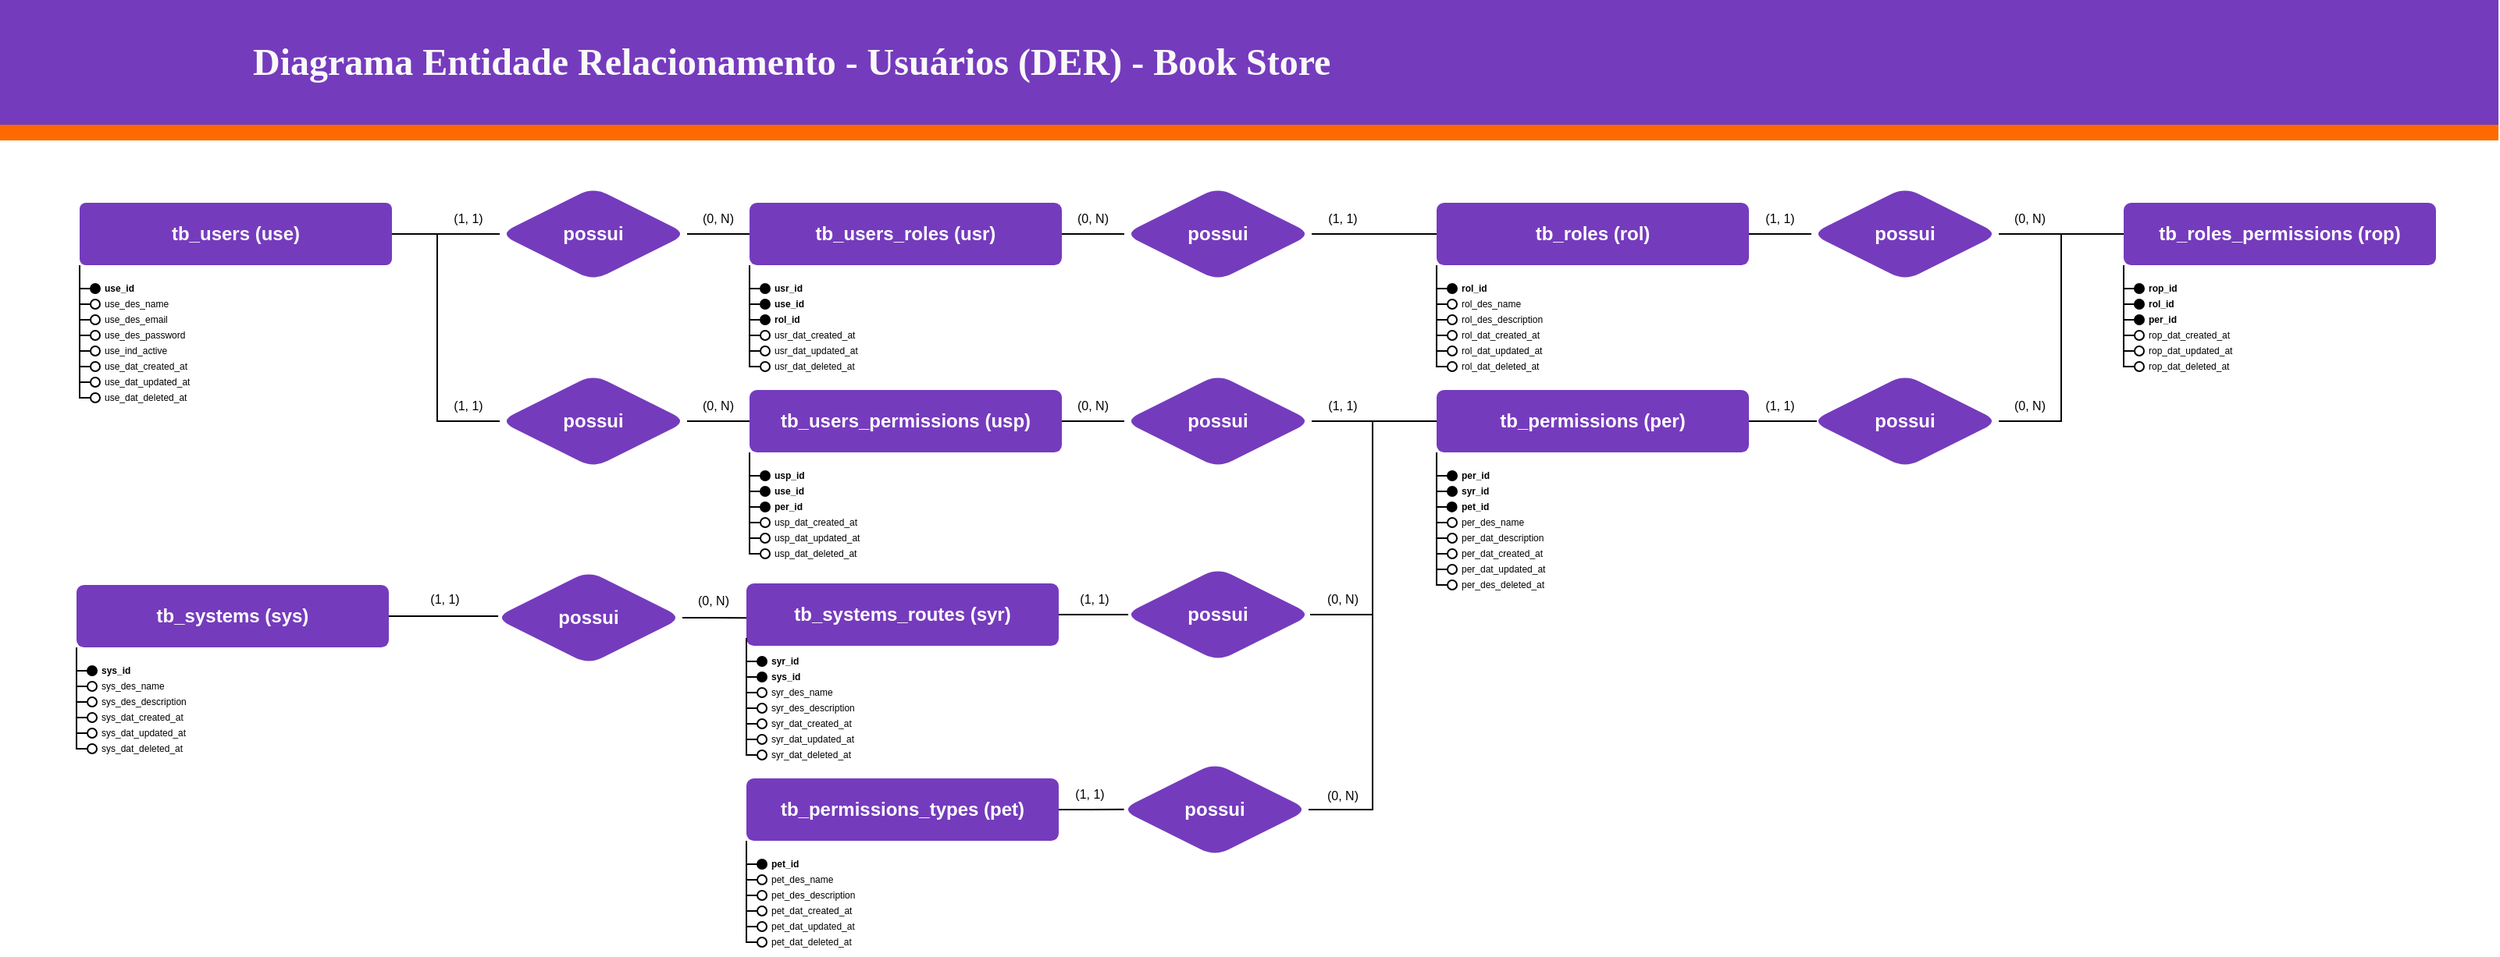 <mxfile version="26.0.16" pages="4">
  <diagram name="Authenticator-Book Store - DER" id="TeXh3rtUPHxnaEx3G_WN">
    <mxGraphModel dx="1395" dy="703" grid="1" gridSize="10" guides="1" tooltips="1" connect="1" arrows="1" fold="1" page="1" pageScale="1" pageWidth="827" pageHeight="1169" math="0" shadow="0">
      <root>
        <mxCell id="0" />
        <mxCell id="1" parent="0" />
        <mxCell id="p27Ou2nrtafHLFq_u3jk-1" value="&lt;font style=&quot;color: light-dark(rgb(249, 249, 249), rgb(255, 255, 255));&quot;&gt;&lt;span style=&quot;font-size: 24px;&quot;&gt;&lt;b style=&quot;&quot;&gt;Diagrama Entidade Relacionamento - Usuários (DER) - Book Store&lt;/b&gt;&lt;/span&gt;&lt;/font&gt;" style="rounded=0;whiteSpace=wrap;html=1;fontFamily=Comfortaa;fontSize=8;fontColor=#000000;strokeColor=none;fillColor=light-dark(#753BBD,#753BBD);align=left;spacingLeft=160;fontSource=https%3A%2F%2Ffonts.googleapis.com%2Fcss%3Ffamily%3DComfortaa;movable=1;resizable=1;rotatable=1;deletable=1;editable=1;connectable=1;locked=0;" parent="1" vertex="1">
          <mxGeometry width="1600" height="80" as="geometry" />
        </mxCell>
        <mxCell id="p27Ou2nrtafHLFq_u3jk-3" value="" style="rounded=0;whiteSpace=wrap;html=1;fillColor=#FF6900;strokeColor=none;" parent="1" vertex="1">
          <mxGeometry y="80" width="1600" height="10" as="geometry" />
        </mxCell>
        <mxCell id="p27Ou2nrtafHLFq_u3jk-4" style="edgeStyle=orthogonalEdgeStyle;rounded=0;orthogonalLoop=1;jettySize=auto;html=1;exitX=1;exitY=0.5;exitDx=0;exitDy=0;entryX=0;entryY=0.5;entryDx=0;entryDy=0;endArrow=none;endFill=0;fontFamily=Helvetica;" parent="1" source="p27Ou2nrtafHLFq_u3jk-160" target="p27Ou2nrtafHLFq_u3jk-7" edge="1">
          <mxGeometry relative="1" as="geometry" />
        </mxCell>
        <mxCell id="p27Ou2nrtafHLFq_u3jk-5" style="edgeStyle=orthogonalEdgeStyle;rounded=0;orthogonalLoop=1;jettySize=auto;html=1;exitX=1;exitY=0.5;exitDx=0;exitDy=0;entryX=0;entryY=0.5;entryDx=0;entryDy=0;endArrow=none;endFill=0;fontFamily=Helvetica;" parent="1" source="p27Ou2nrtafHLFq_u3jk-93" target="p27Ou2nrtafHLFq_u3jk-9" edge="1">
          <mxGeometry relative="1" as="geometry" />
        </mxCell>
        <mxCell id="p27Ou2nrtafHLFq_u3jk-6" style="edgeStyle=orthogonalEdgeStyle;rounded=0;orthogonalLoop=1;jettySize=auto;html=1;exitX=1;exitY=0.5;exitDx=0;exitDy=0;entryX=0;entryY=0.5;entryDx=0;entryDy=0;endArrow=none;endFill=0;fontFamily=Helvetica;" parent="1" source="p27Ou2nrtafHLFq_u3jk-7" target="p27Ou2nrtafHLFq_u3jk-173" edge="1">
          <mxGeometry relative="1" as="geometry" />
        </mxCell>
        <mxCell id="p27Ou2nrtafHLFq_u3jk-7" value="&lt;font style=&quot;font-size: 12px; color: light-dark(rgb(255, 255, 255), rgb(255, 255, 255));&quot;&gt;&lt;b style=&quot;&quot;&gt;possui&lt;/b&gt;&lt;/font&gt;" style="shape=rhombus;perimeter=rhombusPerimeter;whiteSpace=wrap;html=1;align=center;fillColor=light-dark(#753BBD,#753BBD);strokeColor=none;rounded=1;arcSize=20;fontFamily=Helvetica;movable=1;resizable=1;rotatable=1;deletable=1;editable=1;connectable=1;locked=0;fontSize=12;fontColor=#F9F9F9;" parent="1" vertex="1">
          <mxGeometry x="1160" y="120" width="120" height="60" as="geometry" />
        </mxCell>
        <mxCell id="p27Ou2nrtafHLFq_u3jk-8" style="edgeStyle=orthogonalEdgeStyle;rounded=0;orthogonalLoop=1;jettySize=auto;html=1;exitX=1;exitY=0.5;exitDx=0;exitDy=0;entryX=0;entryY=0.5;entryDx=0;entryDy=0;endArrow=none;endFill=0;fontFamily=Helvetica;" parent="1" source="p27Ou2nrtafHLFq_u3jk-9" target="p27Ou2nrtafHLFq_u3jk-173" edge="1">
          <mxGeometry relative="1" as="geometry">
            <Array as="points">
              <mxPoint x="1320" y="270" />
              <mxPoint x="1320" y="150" />
            </Array>
          </mxGeometry>
        </mxCell>
        <mxCell id="p27Ou2nrtafHLFq_u3jk-9" value="&lt;font style=&quot;font-size: 12px; color: light-dark(rgb(255, 255, 255), rgb(255, 255, 255));&quot;&gt;&lt;b style=&quot;&quot;&gt;possui&lt;/b&gt;&lt;/font&gt;" style="shape=rhombus;perimeter=rhombusPerimeter;whiteSpace=wrap;html=1;align=center;fillColor=light-dark(#753BBD,#753BBD);strokeColor=none;rounded=1;arcSize=20;fontFamily=Helvetica;movable=1;resizable=1;rotatable=1;deletable=1;editable=1;connectable=1;locked=0;fontSize=12;fontColor=#F9F9F9;" parent="1" vertex="1">
          <mxGeometry x="1160" y="240" width="120" height="60" as="geometry" />
        </mxCell>
        <mxCell id="p27Ou2nrtafHLFq_u3jk-10" value="(1, 1)" style="text;strokeColor=none;fillColor=none;spacingLeft=4;spacingRight=4;overflow=hidden;rotatable=1;points=[[0,0.5],[1,0.5]];portConstraint=eastwest;fontSize=8;fontStyle=0;fontColor=light-dark(#000000,#FFFFFF);verticalAlign=middle;align=center;fontFamily=Helvetica;movable=1;resizable=1;deletable=1;editable=1;locked=0;connectable=1;" parent="1" vertex="1">
          <mxGeometry x="1120" y="130" width="40" height="20" as="geometry" />
        </mxCell>
        <mxCell id="p27Ou2nrtafHLFq_u3jk-11" value="(1, 1)" style="text;strokeColor=none;fillColor=none;spacingLeft=4;spacingRight=4;overflow=hidden;rotatable=1;points=[[0,0.5],[1,0.5]];portConstraint=eastwest;fontSize=8;fontStyle=0;fontColor=light-dark(#000000,#FFFFFF);verticalAlign=middle;align=center;fontFamily=Helvetica;movable=1;resizable=1;deletable=1;editable=1;locked=0;connectable=1;" parent="1" vertex="1">
          <mxGeometry x="1120" y="250" width="40" height="20" as="geometry" />
        </mxCell>
        <mxCell id="p27Ou2nrtafHLFq_u3jk-12" value="(0, N)" style="text;strokeColor=none;fillColor=none;spacingLeft=4;spacingRight=4;overflow=hidden;rotatable=1;points=[[0,0.5],[1,0.5]];portConstraint=eastwest;fontSize=8;fontStyle=0;fontColor=light-dark(#000000,#FFFFFF);verticalAlign=middle;align=center;fontFamily=Helvetica;movable=1;resizable=1;deletable=1;editable=1;locked=0;connectable=1;" parent="1" vertex="1">
          <mxGeometry x="1280" y="130" width="40" height="20" as="geometry" />
        </mxCell>
        <mxCell id="p27Ou2nrtafHLFq_u3jk-13" value="(0, N)" style="text;strokeColor=none;fillColor=none;spacingLeft=4;spacingRight=4;overflow=hidden;rotatable=1;points=[[0,0.5],[1,0.5]];portConstraint=eastwest;fontSize=8;fontStyle=0;fontColor=light-dark(#000000,#FFFFFF);verticalAlign=middle;align=center;fontFamily=Helvetica;movable=1;resizable=1;deletable=1;editable=1;locked=0;connectable=1;" parent="1" vertex="1">
          <mxGeometry x="1280" y="250" width="40" height="20" as="geometry" />
        </mxCell>
        <mxCell id="p27Ou2nrtafHLFq_u3jk-14" style="edgeStyle=orthogonalEdgeStyle;rounded=0;orthogonalLoop=1;jettySize=auto;html=1;exitX=1;exitY=0.5;exitDx=0;exitDy=0;entryX=0;entryY=0.5;entryDx=0;entryDy=0;endArrow=none;endFill=0;fontFamily=Helvetica;" parent="1" source="p27Ou2nrtafHLFq_u3jk-15" target="p27Ou2nrtafHLFq_u3jk-108" edge="1">
          <mxGeometry relative="1" as="geometry" />
        </mxCell>
        <mxCell id="p27Ou2nrtafHLFq_u3jk-15" value="&lt;font style=&quot;font-size: 12px; color: light-dark(rgb(255, 255, 255), rgb(255, 255, 255));&quot;&gt;&lt;b style=&quot;&quot;&gt;possui&lt;/b&gt;&lt;/font&gt;" style="shape=rhombus;perimeter=rhombusPerimeter;whiteSpace=wrap;html=1;align=center;fillColor=light-dark(#753BBD,#753BBD);strokeColor=none;rounded=1;arcSize=20;fontFamily=Helvetica;movable=1;resizable=1;rotatable=1;deletable=1;editable=1;connectable=1;locked=0;fontSize=12;fontColor=#F9F9F9;" parent="1" vertex="1">
          <mxGeometry x="320" y="120" width="120" height="60" as="geometry" />
        </mxCell>
        <mxCell id="p27Ou2nrtafHLFq_u3jk-16" style="edgeStyle=orthogonalEdgeStyle;rounded=0;orthogonalLoop=1;jettySize=auto;html=1;exitX=1;exitY=0.5;exitDx=0;exitDy=0;entryX=0;entryY=0.5;entryDx=0;entryDy=0;endArrow=none;endFill=0;fontFamily=Helvetica;" parent="1" source="p27Ou2nrtafHLFq_u3jk-17" target="p27Ou2nrtafHLFq_u3jk-121" edge="1">
          <mxGeometry relative="1" as="geometry" />
        </mxCell>
        <mxCell id="p27Ou2nrtafHLFq_u3jk-17" value="&lt;font style=&quot;font-size: 12px; color: light-dark(rgb(255, 255, 255), rgb(255, 255, 255));&quot;&gt;&lt;b style=&quot;&quot;&gt;possui&lt;/b&gt;&lt;/font&gt;" style="shape=rhombus;perimeter=rhombusPerimeter;whiteSpace=wrap;html=1;align=center;fillColor=light-dark(#753BBD,#753BBD);strokeColor=none;rounded=1;arcSize=20;fontFamily=Helvetica;movable=1;resizable=1;rotatable=1;deletable=1;editable=1;connectable=1;locked=0;fontSize=12;fontColor=#F9F9F9;" parent="1" vertex="1">
          <mxGeometry x="320" y="240" width="120" height="60" as="geometry" />
        </mxCell>
        <mxCell id="p27Ou2nrtafHLFq_u3jk-18" style="edgeStyle=orthogonalEdgeStyle;rounded=0;orthogonalLoop=1;jettySize=auto;html=1;exitX=1;exitY=0.5;exitDx=0;exitDy=0;entryX=0;entryY=0.5;entryDx=0;entryDy=0;endArrow=none;endFill=0;fontFamily=Helvetica;" parent="1" source="p27Ou2nrtafHLFq_u3jk-19" target="p27Ou2nrtafHLFq_u3jk-160" edge="1">
          <mxGeometry relative="1" as="geometry" />
        </mxCell>
        <mxCell id="p27Ou2nrtafHLFq_u3jk-19" value="&lt;font style=&quot;font-size: 12px; color: light-dark(rgb(255, 255, 255), rgb(255, 255, 255));&quot;&gt;&lt;b style=&quot;&quot;&gt;possui&lt;/b&gt;&lt;/font&gt;" style="shape=rhombus;perimeter=rhombusPerimeter;whiteSpace=wrap;html=1;align=center;fillColor=light-dark(#753BBD,#753BBD);strokeColor=none;rounded=1;arcSize=20;fontFamily=Helvetica;movable=1;resizable=1;rotatable=1;deletable=1;editable=1;connectable=1;locked=0;fontSize=12;fontColor=#F9F9F9;" parent="1" vertex="1">
          <mxGeometry x="720" y="120" width="120" height="60" as="geometry" />
        </mxCell>
        <mxCell id="p27Ou2nrtafHLFq_u3jk-20" style="edgeStyle=orthogonalEdgeStyle;rounded=0;orthogonalLoop=1;jettySize=auto;html=1;entryX=0;entryY=0.5;entryDx=0;entryDy=0;endArrow=none;endFill=0;fontFamily=Helvetica;" parent="1" source="p27Ou2nrtafHLFq_u3jk-22" target="p27Ou2nrtafHLFq_u3jk-93" edge="1">
          <mxGeometry relative="1" as="geometry" />
        </mxCell>
        <mxCell id="p27Ou2nrtafHLFq_u3jk-21" style="edgeStyle=orthogonalEdgeStyle;rounded=0;orthogonalLoop=1;jettySize=auto;html=1;entryX=0;entryY=0.5;entryDx=0;entryDy=0;endArrow=none;startFill=0;fontFamily=Helvetica;" parent="1" source="p27Ou2nrtafHLFq_u3jk-22" target="p27Ou2nrtafHLFq_u3jk-93" edge="1">
          <mxGeometry relative="1" as="geometry" />
        </mxCell>
        <mxCell id="p27Ou2nrtafHLFq_u3jk-22" value="&lt;font style=&quot;font-size: 12px; color: light-dark(rgb(255, 255, 255), rgb(255, 255, 255));&quot;&gt;&lt;b style=&quot;&quot;&gt;possui&lt;/b&gt;&lt;/font&gt;" style="shape=rhombus;perimeter=rhombusPerimeter;whiteSpace=wrap;html=1;align=center;fillColor=light-dark(#753BBD,#753BBD);strokeColor=none;rounded=1;arcSize=20;fontFamily=Helvetica;movable=1;resizable=1;rotatable=1;deletable=1;editable=1;connectable=1;locked=0;fontSize=12;fontColor=#F9F9F9;" parent="1" vertex="1">
          <mxGeometry x="720" y="240" width="120" height="60" as="geometry" />
        </mxCell>
        <mxCell id="p27Ou2nrtafHLFq_u3jk-23" style="edgeStyle=orthogonalEdgeStyle;rounded=0;orthogonalLoop=1;jettySize=auto;html=1;exitX=1;exitY=0.5;exitDx=0;exitDy=0;entryX=0;entryY=0.5;entryDx=0;entryDy=0;endArrow=none;endFill=0;fontFamily=Helvetica;" parent="1" source="p27Ou2nrtafHLFq_u3jk-108" target="p27Ou2nrtafHLFq_u3jk-19" edge="1">
          <mxGeometry relative="1" as="geometry" />
        </mxCell>
        <mxCell id="p27Ou2nrtafHLFq_u3jk-24" style="edgeStyle=orthogonalEdgeStyle;rounded=0;orthogonalLoop=1;jettySize=auto;html=1;exitX=1;exitY=0.5;exitDx=0;exitDy=0;entryX=0;entryY=0.5;entryDx=0;entryDy=0;endArrow=none;endFill=0;fontFamily=Helvetica;" parent="1" source="p27Ou2nrtafHLFq_u3jk-121" target="p27Ou2nrtafHLFq_u3jk-22" edge="1">
          <mxGeometry relative="1" as="geometry" />
        </mxCell>
        <mxCell id="p27Ou2nrtafHLFq_u3jk-25" value="(1, 1)" style="text;strokeColor=none;fillColor=none;spacingLeft=4;spacingRight=4;overflow=hidden;rotatable=1;points=[[0,0.5],[1,0.5]];portConstraint=eastwest;fontSize=8;fontStyle=0;fontColor=light-dark(#000000,#FFFFFF);verticalAlign=middle;align=center;fontFamily=Helvetica;movable=1;resizable=1;deletable=1;editable=1;locked=0;connectable=1;" parent="1" vertex="1">
          <mxGeometry x="840" y="130" width="40" height="20" as="geometry" />
        </mxCell>
        <mxCell id="p27Ou2nrtafHLFq_u3jk-26" value="(1, 1)" style="text;strokeColor=none;fillColor=none;spacingLeft=4;spacingRight=4;overflow=hidden;rotatable=1;points=[[0,0.5],[1,0.5]];portConstraint=eastwest;fontSize=8;fontStyle=0;fontColor=light-dark(#000000,#FFFFFF);verticalAlign=middle;align=center;fontFamily=Helvetica;movable=1;resizable=1;deletable=1;editable=1;locked=0;connectable=1;" parent="1" vertex="1">
          <mxGeometry x="840" y="250" width="40" height="20" as="geometry" />
        </mxCell>
        <mxCell id="p27Ou2nrtafHLFq_u3jk-27" value="(1, 1)" style="text;strokeColor=none;fillColor=none;spacingLeft=4;spacingRight=4;overflow=hidden;rotatable=1;points=[[0,0.5],[1,0.5]];portConstraint=eastwest;fontSize=8;fontStyle=0;fontColor=light-dark(#000000,#FFFFFF);verticalAlign=middle;align=center;fontFamily=Helvetica;movable=1;resizable=1;deletable=1;editable=1;locked=0;connectable=1;" parent="1" vertex="1">
          <mxGeometry x="280" y="130" width="40" height="20" as="geometry" />
        </mxCell>
        <mxCell id="p27Ou2nrtafHLFq_u3jk-28" value="(1, 1)" style="text;strokeColor=none;fillColor=none;spacingLeft=4;spacingRight=4;overflow=hidden;rotatable=1;points=[[0,0.5],[1,0.5]];portConstraint=eastwest;fontSize=8;fontStyle=0;fontColor=light-dark(#000000,#FFFFFF);verticalAlign=middle;align=center;fontFamily=Helvetica;movable=1;resizable=1;deletable=1;editable=1;locked=0;connectable=1;" parent="1" vertex="1">
          <mxGeometry x="280" y="250" width="40" height="20" as="geometry" />
        </mxCell>
        <mxCell id="p27Ou2nrtafHLFq_u3jk-29" value="(0, N)" style="text;strokeColor=none;fillColor=none;spacingLeft=4;spacingRight=4;overflow=hidden;rotatable=1;points=[[0,0.5],[1,0.5]];portConstraint=eastwest;fontSize=8;fontStyle=0;fontColor=light-dark(#000000,#FFFFFF);verticalAlign=middle;align=center;fontFamily=Helvetica;movable=1;resizable=1;deletable=1;editable=1;locked=0;connectable=1;" parent="1" vertex="1">
          <mxGeometry x="440" y="130" width="40" height="20" as="geometry" />
        </mxCell>
        <mxCell id="p27Ou2nrtafHLFq_u3jk-30" value="(0, N)" style="text;strokeColor=none;fillColor=none;spacingLeft=4;spacingRight=4;overflow=hidden;rotatable=1;points=[[0,0.5],[1,0.5]];portConstraint=eastwest;fontSize=8;fontStyle=0;fontColor=light-dark(#000000,#FFFFFF);verticalAlign=middle;align=center;fontFamily=Helvetica;movable=1;resizable=1;deletable=1;editable=1;locked=0;connectable=1;" parent="1" vertex="1">
          <mxGeometry x="440" y="250" width="40" height="20" as="geometry" />
        </mxCell>
        <mxCell id="p27Ou2nrtafHLFq_u3jk-31" value="(0, N)" style="text;strokeColor=none;fillColor=none;spacingLeft=4;spacingRight=4;overflow=hidden;rotatable=1;points=[[0,0.5],[1,0.5]];portConstraint=eastwest;fontSize=8;fontStyle=0;fontColor=light-dark(#000000,#FFFFFF);verticalAlign=middle;align=center;fontFamily=Helvetica;movable=1;resizable=1;deletable=1;editable=1;locked=0;connectable=1;" parent="1" vertex="1">
          <mxGeometry x="680" y="130" width="40" height="20" as="geometry" />
        </mxCell>
        <mxCell id="p27Ou2nrtafHLFq_u3jk-32" value="(0, N)" style="text;strokeColor=none;fillColor=none;spacingLeft=4;spacingRight=4;overflow=hidden;rotatable=1;points=[[0,0.5],[1,0.5]];portConstraint=eastwest;fontSize=8;fontStyle=0;fontColor=light-dark(#000000,#FFFFFF);verticalAlign=middle;align=center;fontFamily=Helvetica;movable=1;resizable=1;deletable=1;editable=1;locked=0;connectable=1;" parent="1" vertex="1">
          <mxGeometry x="680" y="250" width="40" height="20" as="geometry" />
        </mxCell>
        <mxCell id="p27Ou2nrtafHLFq_u3jk-33" style="edgeStyle=orthogonalEdgeStyle;rounded=0;orthogonalLoop=1;jettySize=auto;html=1;exitX=1;exitY=0.5;exitDx=0;exitDy=0;entryX=0;entryY=0.5;entryDx=0;entryDy=0;endArrow=none;endFill=0;fontFamily=Helvetica;" parent="1" source="p27Ou2nrtafHLFq_u3jk-35" target="p27Ou2nrtafHLFq_u3jk-93" edge="1">
          <mxGeometry relative="1" as="geometry" />
        </mxCell>
        <mxCell id="p27Ou2nrtafHLFq_u3jk-34" style="edgeStyle=orthogonalEdgeStyle;rounded=0;orthogonalLoop=1;jettySize=auto;html=1;entryX=0;entryY=0.5;entryDx=0;entryDy=0;endArrow=none;startFill=0;fontFamily=Helvetica;" parent="1" source="p27Ou2nrtafHLFq_u3jk-35" target="p27Ou2nrtafHLFq_u3jk-93" edge="1">
          <mxGeometry relative="1" as="geometry" />
        </mxCell>
        <mxCell id="p27Ou2nrtafHLFq_u3jk-35" value="&lt;font style=&quot;font-size: 12px; color: light-dark(rgb(255, 255, 255), rgb(255, 255, 255));&quot;&gt;&lt;b style=&quot;&quot;&gt;possui&lt;/b&gt;&lt;/font&gt;" style="shape=rhombus;perimeter=rhombusPerimeter;whiteSpace=wrap;html=1;align=center;fillColor=light-dark(#753BBD,#753BBD);strokeColor=none;rounded=1;arcSize=20;fontFamily=Helvetica;movable=1;resizable=1;rotatable=1;deletable=1;editable=1;connectable=1;locked=0;fontSize=12;fontColor=#F9F9F9;" parent="1" vertex="1">
          <mxGeometry x="718" y="489" width="120" height="60" as="geometry" />
        </mxCell>
        <mxCell id="p27Ou2nrtafHLFq_u3jk-36" style="edgeStyle=orthogonalEdgeStyle;rounded=0;orthogonalLoop=1;jettySize=auto;html=1;entryX=0;entryY=0.5;entryDx=0;entryDy=0;endArrow=none;startFill=0;fontFamily=Helvetica;" parent="1" edge="1">
          <mxGeometry relative="1" as="geometry">
            <mxPoint x="839" y="394.0" as="sourcePoint" />
            <mxPoint x="919" y="270" as="targetPoint" />
            <Array as="points">
              <mxPoint x="879" y="394" />
              <mxPoint x="879" y="270" />
            </Array>
          </mxGeometry>
        </mxCell>
        <mxCell id="p27Ou2nrtafHLFq_u3jk-37" value="&lt;font style=&quot;font-size: 12px; color: light-dark(rgb(255, 255, 255), rgb(255, 255, 255));&quot;&gt;&lt;b style=&quot;&quot;&gt;possui&lt;/b&gt;&lt;/font&gt;" style="shape=rhombus;perimeter=rhombusPerimeter;whiteSpace=wrap;html=1;align=center;fillColor=light-dark(#753BBD,#753BBD);strokeColor=none;rounded=1;arcSize=20;fontFamily=Helvetica;movable=1;resizable=1;rotatable=1;deletable=1;editable=1;connectable=1;locked=0;fontSize=12;fontColor=#F9F9F9;" parent="1" vertex="1">
          <mxGeometry x="720" y="364" width="120" height="60" as="geometry" />
        </mxCell>
        <mxCell id="p27Ou2nrtafHLFq_u3jk-38" style="edgeStyle=orthogonalEdgeStyle;rounded=0;orthogonalLoop=1;jettySize=auto;html=1;exitX=1;exitY=0.5;exitDx=0;exitDy=0;entryX=0.015;entryY=0.497;entryDx=0;entryDy=0;endArrow=none;endFill=0;entryPerimeter=0;fontFamily=Helvetica;" parent="1" source="p27Ou2nrtafHLFq_u3jk-147" target="p27Ou2nrtafHLFq_u3jk-35" edge="1">
          <mxGeometry relative="1" as="geometry">
            <mxPoint x="718" y="519" as="targetPoint" />
          </mxGeometry>
        </mxCell>
        <mxCell id="p27Ou2nrtafHLFq_u3jk-39" style="edgeStyle=orthogonalEdgeStyle;rounded=0;orthogonalLoop=1;jettySize=auto;html=1;exitX=1;exitY=0.5;exitDx=0;exitDy=0;entryX=0.021;entryY=0.5;entryDx=0;entryDy=0;endArrow=none;endFill=0;entryPerimeter=0;fontFamily=Helvetica;" parent="1" source="p27Ou2nrtafHLFq_u3jk-76" target="p27Ou2nrtafHLFq_u3jk-37" edge="1">
          <mxGeometry relative="1" as="geometry" />
        </mxCell>
        <mxCell id="p27Ou2nrtafHLFq_u3jk-40" value="(1, 1)" style="text;strokeColor=none;fillColor=none;spacingLeft=4;spacingRight=4;overflow=hidden;rotatable=1;points=[[0,0.5],[1,0.5]];portConstraint=eastwest;fontSize=8;fontStyle=0;fontColor=light-dark(#000000,#FFFFFF);verticalAlign=middle;align=center;fontFamily=Helvetica;movable=1;resizable=1;deletable=1;editable=1;locked=0;connectable=1;" parent="1" vertex="1">
          <mxGeometry x="681" y="374" width="40" height="20" as="geometry" />
        </mxCell>
        <mxCell id="p27Ou2nrtafHLFq_u3jk-41" value="(1, 1)" style="text;strokeColor=none;fillColor=none;spacingLeft=4;spacingRight=4;overflow=hidden;rotatable=1;points=[[0,0.5],[1,0.5]];portConstraint=eastwest;fontSize=8;fontStyle=0;fontColor=light-dark(#000000,#FFFFFF);verticalAlign=middle;align=center;fontFamily=Helvetica;movable=1;resizable=1;deletable=1;editable=1;locked=0;connectable=1;" parent="1" vertex="1">
          <mxGeometry x="678" y="499" width="40" height="20" as="geometry" />
        </mxCell>
        <mxCell id="p27Ou2nrtafHLFq_u3jk-42" value="(0, N)" style="text;strokeColor=none;fillColor=none;spacingLeft=4;spacingRight=4;overflow=hidden;rotatable=1;points=[[0,0.5],[1,0.5]];portConstraint=eastwest;fontSize=8;fontStyle=0;fontColor=light-dark(#000000,#FFFFFF);verticalAlign=middle;align=center;fontFamily=Helvetica;movable=1;resizable=1;deletable=1;editable=1;locked=0;connectable=1;" parent="1" vertex="1">
          <mxGeometry x="840" y="500" width="40" height="20" as="geometry" />
        </mxCell>
        <mxCell id="p27Ou2nrtafHLFq_u3jk-43" value="(0, N)" style="text;strokeColor=none;fillColor=none;spacingLeft=4;spacingRight=4;overflow=hidden;rotatable=1;points=[[0,0.5],[1,0.5]];portConstraint=eastwest;fontSize=8;fontStyle=0;fontColor=light-dark(#000000,#FFFFFF);verticalAlign=middle;align=center;fontFamily=Helvetica;movable=1;resizable=1;deletable=1;editable=1;locked=0;connectable=1;" parent="1" vertex="1">
          <mxGeometry x="840" y="374" width="40" height="20" as="geometry" />
        </mxCell>
        <mxCell id="p27Ou2nrtafHLFq_u3jk-44" style="edgeStyle=orthogonalEdgeStyle;rounded=0;orthogonalLoop=1;jettySize=auto;html=1;exitX=1;exitY=0.5;exitDx=0;exitDy=0;entryX=0;entryY=0.5;entryDx=0;entryDy=0;endArrow=none;endFill=0;fontFamily=Helvetica;" parent="1" source="p27Ou2nrtafHLFq_u3jk-55" target="p27Ou2nrtafHLFq_u3jk-15" edge="1">
          <mxGeometry relative="1" as="geometry" />
        </mxCell>
        <mxCell id="p27Ou2nrtafHLFq_u3jk-45" style="edgeStyle=orthogonalEdgeStyle;rounded=0;orthogonalLoop=1;jettySize=auto;html=1;exitX=1;exitY=0.5;exitDx=0;exitDy=0;entryX=0;entryY=0.5;entryDx=0;entryDy=0;endArrow=none;endFill=0;fontFamily=Helvetica;" parent="1" source="p27Ou2nrtafHLFq_u3jk-55" target="p27Ou2nrtafHLFq_u3jk-17" edge="1">
          <mxGeometry relative="1" as="geometry">
            <Array as="points">
              <mxPoint x="280" y="150" />
              <mxPoint x="280" y="270" />
            </Array>
          </mxGeometry>
        </mxCell>
        <mxCell id="p27Ou2nrtafHLFq_u3jk-46" style="edgeStyle=orthogonalEdgeStyle;rounded=0;orthogonalLoop=1;jettySize=auto;html=1;exitX=1;exitY=0.5;exitDx=0;exitDy=0;endArrow=none;endFill=1;startFill=0;entryX=0.017;entryY=0.483;entryDx=0;entryDy=0;entryPerimeter=0;fontFamily=Helvetica;" parent="1" source="p27Ou2nrtafHLFq_u3jk-134" target="p27Ou2nrtafHLFq_u3jk-67" edge="1">
          <mxGeometry relative="1" as="geometry">
            <mxPoint x="286.8" y="395.0" as="targetPoint" />
          </mxGeometry>
        </mxCell>
        <mxCell id="p27Ou2nrtafHLFq_u3jk-47" style="edgeStyle=orthogonalEdgeStyle;rounded=0;orthogonalLoop=1;jettySize=auto;html=1;entryX=0.029;entryY=0.5;entryDx=0;entryDy=0;entryPerimeter=0;endArrow=none;startFill=0;fontFamily=Helvetica;" parent="1" source="p27Ou2nrtafHLFq_u3jk-93" target="p27Ou2nrtafHLFq_u3jk-9" edge="1">
          <mxGeometry relative="1" as="geometry" />
        </mxCell>
        <mxCell id="p27Ou2nrtafHLFq_u3jk-48" value="" style="group" parent="1" vertex="1" connectable="0">
          <mxGeometry x="51" y="130" width="200" height="130" as="geometry" />
        </mxCell>
        <mxCell id="p27Ou2nrtafHLFq_u3jk-49" style="edgeStyle=orthogonalEdgeStyle;rounded=0;orthogonalLoop=1;jettySize=auto;html=1;exitX=0;exitY=1;exitDx=0;exitDy=0;entryX=0;entryY=0.5;entryDx=0;entryDy=0;endArrow=oval;endFill=0;fontFamily=Helvetica;" parent="p27Ou2nrtafHLFq_u3jk-48" source="p27Ou2nrtafHLFq_u3jk-55" target="p27Ou2nrtafHLFq_u3jk-60" edge="1">
          <mxGeometry relative="1" as="geometry">
            <Array as="points">
              <mxPoint y="75" />
            </Array>
          </mxGeometry>
        </mxCell>
        <mxCell id="p27Ou2nrtafHLFq_u3jk-50" style="edgeStyle=orthogonalEdgeStyle;rounded=0;orthogonalLoop=1;jettySize=auto;html=1;exitX=0;exitY=1;exitDx=0;exitDy=0;entryX=0;entryY=0.5;entryDx=0;entryDy=0;endArrow=oval;endFill=0;fontFamily=Helvetica;" parent="p27Ou2nrtafHLFq_u3jk-48" source="p27Ou2nrtafHLFq_u3jk-55" target="p27Ou2nrtafHLFq_u3jk-61" edge="1">
          <mxGeometry relative="1" as="geometry">
            <Array as="points">
              <mxPoint y="85" />
            </Array>
          </mxGeometry>
        </mxCell>
        <mxCell id="p27Ou2nrtafHLFq_u3jk-51" style="edgeStyle=orthogonalEdgeStyle;rounded=0;orthogonalLoop=1;jettySize=auto;html=1;exitX=0;exitY=1;exitDx=0;exitDy=0;entryX=0;entryY=0.5;entryDx=0;entryDy=0;endArrow=oval;endFill=0;fontFamily=Helvetica;" parent="p27Ou2nrtafHLFq_u3jk-48" source="p27Ou2nrtafHLFq_u3jk-55" target="p27Ou2nrtafHLFq_u3jk-65" edge="1">
          <mxGeometry relative="1" as="geometry">
            <Array as="points">
              <mxPoint y="95" />
            </Array>
          </mxGeometry>
        </mxCell>
        <mxCell id="p27Ou2nrtafHLFq_u3jk-52" style="edgeStyle=orthogonalEdgeStyle;rounded=0;orthogonalLoop=1;jettySize=auto;html=1;exitX=0;exitY=1;exitDx=0;exitDy=0;entryX=0;entryY=0.5;entryDx=0;entryDy=0;endArrow=oval;endFill=0;fontFamily=Helvetica;" parent="p27Ou2nrtafHLFq_u3jk-48" source="p27Ou2nrtafHLFq_u3jk-55" target="p27Ou2nrtafHLFq_u3jk-62" edge="1">
          <mxGeometry relative="1" as="geometry">
            <Array as="points">
              <mxPoint y="105" />
            </Array>
          </mxGeometry>
        </mxCell>
        <mxCell id="p27Ou2nrtafHLFq_u3jk-53" style="edgeStyle=orthogonalEdgeStyle;rounded=0;orthogonalLoop=1;jettySize=auto;html=1;exitX=0;exitY=1;exitDx=0;exitDy=0;entryX=0;entryY=0.5;entryDx=0;entryDy=0;endArrow=oval;endFill=0;fontFamily=Helvetica;" parent="p27Ou2nrtafHLFq_u3jk-48" source="p27Ou2nrtafHLFq_u3jk-55" target="p27Ou2nrtafHLFq_u3jk-63" edge="1">
          <mxGeometry relative="1" as="geometry">
            <Array as="points">
              <mxPoint y="115" />
            </Array>
          </mxGeometry>
        </mxCell>
        <mxCell id="p27Ou2nrtafHLFq_u3jk-54" style="edgeStyle=orthogonalEdgeStyle;rounded=0;orthogonalLoop=1;jettySize=auto;html=1;exitX=0;exitY=1;exitDx=0;exitDy=0;entryX=0;entryY=0.5;entryDx=0;entryDy=0;endArrow=oval;endFill=0;fontFamily=Helvetica;" parent="p27Ou2nrtafHLFq_u3jk-48" source="p27Ou2nrtafHLFq_u3jk-55" target="p27Ou2nrtafHLFq_u3jk-64" edge="1">
          <mxGeometry relative="1" as="geometry">
            <Array as="points">
              <mxPoint y="125" />
            </Array>
          </mxGeometry>
        </mxCell>
        <mxCell id="p27Ou2nrtafHLFq_u3jk-55" value="&lt;font&gt;&lt;b&gt;tb_users (use)&lt;/b&gt;&lt;/font&gt;" style="shape=ext;margin=3;double=1;whiteSpace=wrap;html=1;align=center;fillColor=light-dark(#753BBD,#753BBD);strokeColor=none;portConstraintRotation=0;strokeWidth=1;perimeterSpacing=0;rounded=1;arcSize=10;fontFamily=Helvetica;movable=1;resizable=1;rotatable=1;deletable=1;editable=1;connectable=1;locked=0;fontColor=light-dark(#F9F9F9,#F9F9F9);" parent="p27Ou2nrtafHLFq_u3jk-48" vertex="1">
          <mxGeometry width="200" height="40" as="geometry" />
        </mxCell>
        <mxCell id="p27Ou2nrtafHLFq_u3jk-56" value="use_id" style="text;strokeColor=none;fillColor=none;spacingLeft=4;spacingRight=0;overflow=hidden;rotatable=1;points=[[0,0.5],[1,0.5]];portConstraint=eastwest;fontSize=6;fontFamily=Helvetica;fontColor=light-dark(#000000,#FFFFFF);verticalAlign=middle;align=left;fontStyle=1;movable=1;resizable=1;deletable=1;editable=1;connectable=1;locked=0;" parent="p27Ou2nrtafHLFq_u3jk-48" vertex="1">
          <mxGeometry x="10" y="50" width="190" height="10" as="geometry" />
        </mxCell>
        <mxCell id="p27Ou2nrtafHLFq_u3jk-57" style="edgeStyle=orthogonalEdgeStyle;rounded=0;orthogonalLoop=1;jettySize=auto;html=1;exitX=0;exitY=1;exitDx=0;exitDy=0;entryX=0;entryY=0.5;entryDx=0;entryDy=0;endArrow=oval;endFill=1;movable=1;resizable=1;rotatable=1;deletable=1;editable=1;connectable=1;strokeColor=light-dark(#000000,#FFFFFF);locked=0;fontFamily=Helvetica;" parent="p27Ou2nrtafHLFq_u3jk-48" source="p27Ou2nrtafHLFq_u3jk-55" target="p27Ou2nrtafHLFq_u3jk-56" edge="1">
          <mxGeometry relative="1" as="geometry">
            <Array as="points">
              <mxPoint y="55" />
            </Array>
          </mxGeometry>
        </mxCell>
        <mxCell id="p27Ou2nrtafHLFq_u3jk-58" value="use_des_name" style="text;strokeColor=none;fillColor=none;spacingLeft=4;spacingRight=0;overflow=hidden;rotatable=1;points=[[0,0.5],[1,0.5]];portConstraint=eastwest;fontSize=6;fontFamily=Helvetica;fontColor=light-dark(#000000,#FFFFFF);verticalAlign=middle;align=left;fontStyle=0;movable=1;resizable=1;deletable=1;editable=1;connectable=1;locked=0;" parent="p27Ou2nrtafHLFq_u3jk-48" vertex="1">
          <mxGeometry x="10" y="60" width="190" height="10" as="geometry" />
        </mxCell>
        <mxCell id="p27Ou2nrtafHLFq_u3jk-59" style="edgeStyle=orthogonalEdgeStyle;rounded=0;orthogonalLoop=1;jettySize=auto;html=1;exitX=0;exitY=1;exitDx=0;exitDy=0;endArrow=oval;endFill=0;movable=1;resizable=1;rotatable=1;deletable=1;editable=1;connectable=1;strokeColor=light-dark(#000000,#FFFFFF);locked=0;entryX=0;entryY=0.5;entryDx=0;entryDy=0;fontFamily=Helvetica;" parent="p27Ou2nrtafHLFq_u3jk-48" source="p27Ou2nrtafHLFq_u3jk-55" target="p27Ou2nrtafHLFq_u3jk-58" edge="1">
          <mxGeometry relative="1" as="geometry">
            <Array as="points">
              <mxPoint y="65" />
            </Array>
            <mxPoint x="10" y="66.324" as="targetPoint" />
          </mxGeometry>
        </mxCell>
        <mxCell id="p27Ou2nrtafHLFq_u3jk-60" value="use_des_email" style="text;strokeColor=none;fillColor=none;spacingLeft=4;spacingRight=0;overflow=hidden;rotatable=1;points=[[0,0.5],[1,0.5]];portConstraint=eastwest;fontSize=6;fontFamily=Helvetica;fontColor=light-dark(#000000,#FFFFFF);verticalAlign=middle;align=left;fontStyle=0;movable=1;resizable=1;deletable=1;editable=1;connectable=1;locked=0;" parent="p27Ou2nrtafHLFq_u3jk-48" vertex="1">
          <mxGeometry x="10" y="70" width="190" height="10" as="geometry" />
        </mxCell>
        <mxCell id="p27Ou2nrtafHLFq_u3jk-61" value="use_des_password" style="text;strokeColor=none;fillColor=none;spacingLeft=4;spacingRight=0;overflow=hidden;rotatable=1;points=[[0,0.5],[1,0.5]];portConstraint=eastwest;fontSize=6;fontFamily=Helvetica;fontColor=light-dark(#000000,#FFFFFF);verticalAlign=middle;align=left;fontStyle=0;movable=1;resizable=1;deletable=1;editable=1;connectable=1;locked=0;" parent="p27Ou2nrtafHLFq_u3jk-48" vertex="1">
          <mxGeometry x="10" y="80" width="190" height="10" as="geometry" />
        </mxCell>
        <mxCell id="p27Ou2nrtafHLFq_u3jk-62" value="use_dat_created_at" style="text;strokeColor=none;fillColor=none;spacingLeft=4;spacingRight=0;overflow=hidden;rotatable=1;points=[[0,0.5],[1,0.5]];portConstraint=eastwest;fontSize=6;fontFamily=Helvetica;fontColor=light-dark(#000000,#FFFFFF);verticalAlign=middle;align=left;fontStyle=0;movable=1;resizable=1;deletable=1;editable=1;connectable=1;locked=0;" parent="p27Ou2nrtafHLFq_u3jk-48" vertex="1">
          <mxGeometry x="10" y="100" width="190" height="10" as="geometry" />
        </mxCell>
        <mxCell id="p27Ou2nrtafHLFq_u3jk-63" value="use_dat_updated_at" style="text;strokeColor=none;fillColor=none;spacingLeft=4;spacingRight=0;overflow=hidden;rotatable=1;points=[[0,0.5],[1,0.5]];portConstraint=eastwest;fontSize=6;fontFamily=Helvetica;fontColor=light-dark(#000000,#FFFFFF);verticalAlign=middle;align=left;fontStyle=0;movable=1;resizable=1;deletable=1;editable=1;connectable=1;locked=0;" parent="p27Ou2nrtafHLFq_u3jk-48" vertex="1">
          <mxGeometry x="10" y="110" width="190" height="10" as="geometry" />
        </mxCell>
        <mxCell id="p27Ou2nrtafHLFq_u3jk-64" value="use_dat_deleted_at" style="text;strokeColor=none;fillColor=none;spacingLeft=4;spacingRight=0;overflow=hidden;rotatable=1;points=[[0,0.5],[1,0.5]];portConstraint=eastwest;fontSize=6;fontFamily=Helvetica;fontColor=light-dark(#000000,#FFFFFF);verticalAlign=middle;align=left;fontStyle=0;movable=1;resizable=1;deletable=1;editable=1;connectable=1;locked=0;" parent="p27Ou2nrtafHLFq_u3jk-48" vertex="1">
          <mxGeometry x="10" y="120" width="190" height="10" as="geometry" />
        </mxCell>
        <mxCell id="p27Ou2nrtafHLFq_u3jk-65" value="use_ind_active" style="text;strokeColor=none;fillColor=none;spacingLeft=4;spacingRight=0;overflow=hidden;rotatable=1;points=[[0,0.5],[1,0.5]];portConstraint=eastwest;fontSize=6;fontFamily=Helvetica;fontColor=light-dark(#000000,#FFFFFF);verticalAlign=middle;align=left;fontStyle=0;movable=1;resizable=1;deletable=1;editable=1;connectable=1;locked=0;" parent="p27Ou2nrtafHLFq_u3jk-48" vertex="1">
          <mxGeometry x="10" y="90" width="190" height="10" as="geometry" />
        </mxCell>
        <mxCell id="p27Ou2nrtafHLFq_u3jk-66" style="edgeStyle=orthogonalEdgeStyle;rounded=0;orthogonalLoop=1;jettySize=auto;html=1;entryX=0;entryY=0.554;entryDx=0;entryDy=0;entryPerimeter=0;endArrow=none;startFill=0;" parent="1" source="p27Ou2nrtafHLFq_u3jk-67" target="p27Ou2nrtafHLFq_u3jk-76" edge="1">
          <mxGeometry relative="1" as="geometry">
            <mxPoint x="466.4" y="396" as="targetPoint" />
          </mxGeometry>
        </mxCell>
        <mxCell id="p27Ou2nrtafHLFq_u3jk-67" value="&lt;font style=&quot;font-size: 12px; color: light-dark(rgb(255, 255, 255), rgb(255, 255, 255));&quot;&gt;&lt;b style=&quot;&quot;&gt;possui&lt;/b&gt;&lt;/font&gt;" style="shape=rhombus;perimeter=rhombusPerimeter;whiteSpace=wrap;html=1;align=center;fillColor=light-dark(#753BBD,#753BBD);strokeColor=none;rounded=1;arcSize=20;fontFamily=Helvetica;movable=1;resizable=1;rotatable=1;deletable=1;editable=1;connectable=1;locked=0;fontSize=12;fontColor=#F9F9F9;" parent="1" vertex="1">
          <mxGeometry x="317" y="366" width="120" height="60" as="geometry" />
        </mxCell>
        <mxCell id="p27Ou2nrtafHLFq_u3jk-68" value="(1, 1)" style="text;strokeColor=none;fillColor=none;spacingLeft=4;spacingRight=4;overflow=hidden;rotatable=1;points=[[0,0.5],[1,0.5]];portConstraint=eastwest;fontSize=8;fontStyle=0;fontColor=light-dark(#000000,#FFFFFF);verticalAlign=middle;align=center;fontFamily=Helvetica;movable=1;resizable=1;deletable=1;editable=1;locked=0;connectable=1;" parent="1" vertex="1">
          <mxGeometry x="265" y="374" width="40" height="20" as="geometry" />
        </mxCell>
        <mxCell id="p27Ou2nrtafHLFq_u3jk-69" value="(0, N)" style="text;strokeColor=none;fillColor=none;spacingLeft=4;spacingRight=4;overflow=hidden;rotatable=1;points=[[0,0.5],[1,0.5]];portConstraint=eastwest;fontSize=8;fontStyle=0;fontColor=light-dark(#000000,#FFFFFF);verticalAlign=middle;align=center;fontFamily=Helvetica;movable=1;resizable=1;deletable=1;editable=1;locked=0;connectable=1;" parent="1" vertex="1">
          <mxGeometry x="437" y="375" width="40" height="20" as="geometry" />
        </mxCell>
        <mxCell id="p27Ou2nrtafHLFq_u3jk-70" style="edgeStyle=orthogonalEdgeStyle;rounded=0;orthogonalLoop=1;jettySize=auto;html=1;exitX=0;exitY=1;exitDx=0;exitDy=0;entryX=0;entryY=0.5;entryDx=0;entryDy=0;endArrow=oval;endFill=1;fontFamily=Helvetica;" parent="1" target="p27Ou2nrtafHLFq_u3jk-77" edge="1">
          <mxGeometry relative="1" as="geometry">
            <Array as="points">
              <mxPoint x="478" y="434" />
            </Array>
            <mxPoint x="478" y="419" as="sourcePoint" />
          </mxGeometry>
        </mxCell>
        <mxCell id="p27Ou2nrtafHLFq_u3jk-71" style="edgeStyle=orthogonalEdgeStyle;rounded=0;orthogonalLoop=1;jettySize=auto;html=1;exitX=0;exitY=1;exitDx=0;exitDy=0;entryX=0;entryY=0.5;entryDx=0;entryDy=0;endArrow=oval;endFill=0;fontFamily=Helvetica;" parent="1" target="p27Ou2nrtafHLFq_u3jk-78" edge="1">
          <mxGeometry relative="1" as="geometry">
            <Array as="points">
              <mxPoint x="478" y="444" />
            </Array>
            <mxPoint x="478" y="419" as="sourcePoint" />
          </mxGeometry>
        </mxCell>
        <mxCell id="p27Ou2nrtafHLFq_u3jk-72" style="edgeStyle=orthogonalEdgeStyle;rounded=0;orthogonalLoop=1;jettySize=auto;html=1;exitX=0;exitY=1;exitDx=0;exitDy=0;entryX=0;entryY=0.5;entryDx=0;entryDy=0;endArrow=oval;endFill=0;fontFamily=Helvetica;" parent="1" target="p27Ou2nrtafHLFq_u3jk-79" edge="1">
          <mxGeometry relative="1" as="geometry">
            <Array as="points">
              <mxPoint x="478" y="454" />
            </Array>
            <mxPoint x="478" y="419" as="sourcePoint" />
          </mxGeometry>
        </mxCell>
        <mxCell id="p27Ou2nrtafHLFq_u3jk-73" style="edgeStyle=orthogonalEdgeStyle;rounded=0;orthogonalLoop=1;jettySize=auto;html=1;exitX=0;exitY=1;exitDx=0;exitDy=0;entryX=0;entryY=0.5;entryDx=0;entryDy=0;endArrow=oval;endFill=0;fontFamily=Helvetica;" parent="1" target="p27Ou2nrtafHLFq_u3jk-80" edge="1">
          <mxGeometry relative="1" as="geometry">
            <Array as="points">
              <mxPoint x="478" y="464" />
            </Array>
            <mxPoint x="478" y="419" as="sourcePoint" />
          </mxGeometry>
        </mxCell>
        <mxCell id="p27Ou2nrtafHLFq_u3jk-74" style="edgeStyle=orthogonalEdgeStyle;rounded=0;orthogonalLoop=1;jettySize=auto;html=1;exitX=0;exitY=1;exitDx=0;exitDy=0;entryX=0;entryY=0.5;entryDx=0;entryDy=0;endArrow=oval;endFill=0;fontFamily=Helvetica;" parent="1" target="p27Ou2nrtafHLFq_u3jk-81" edge="1">
          <mxGeometry relative="1" as="geometry">
            <Array as="points">
              <mxPoint x="478" y="474" />
            </Array>
            <mxPoint x="478" y="419" as="sourcePoint" />
          </mxGeometry>
        </mxCell>
        <mxCell id="p27Ou2nrtafHLFq_u3jk-75" style="edgeStyle=orthogonalEdgeStyle;rounded=0;orthogonalLoop=1;jettySize=auto;html=1;exitX=0;exitY=1;exitDx=0;exitDy=0;entryX=0;entryY=0.5;entryDx=0;entryDy=0;endArrow=oval;endFill=0;fontFamily=Helvetica;" parent="1" target="p27Ou2nrtafHLFq_u3jk-82" edge="1">
          <mxGeometry relative="1" as="geometry">
            <Array as="points">
              <mxPoint x="478" y="484" />
            </Array>
            <mxPoint x="478" y="419" as="sourcePoint" />
          </mxGeometry>
        </mxCell>
        <mxCell id="p27Ou2nrtafHLFq_u3jk-76" value="&lt;span&gt;&lt;font style=&quot;color: light-dark(rgb(255, 255, 255), rgb(255, 255, 255));&quot;&gt;tb_systems_routes (syr)&lt;/font&gt;&lt;/span&gt;" style="rounded=1;whiteSpace=wrap;html=1;fillColor=light-dark(#753BBD,#753BBD);fontColor=#F9F9F9;strokeColor=none;arcSize=12;absoluteArcSize=0;fontFamily=Helvetica;fontStyle=1;" parent="1" vertex="1">
          <mxGeometry x="478" y="374" width="200" height="40" as="geometry" />
        </mxCell>
        <mxCell id="p27Ou2nrtafHLFq_u3jk-77" value="sys_id" style="text;strokeColor=none;fillColor=none;spacingLeft=4;spacingRight=0;overflow=hidden;rotatable=1;points=[[0,0.5],[1,0.5]];portConstraint=eastwest;fontSize=6;fontFamily=Helvetica;fontColor=light-dark(#000000,#FFFFFF);verticalAlign=middle;align=left;fontStyle=1;movable=1;resizable=1;deletable=1;editable=1;connectable=1;locked=0;" parent="1" vertex="1">
          <mxGeometry x="488" y="429" width="190" height="10" as="geometry" />
        </mxCell>
        <mxCell id="p27Ou2nrtafHLFq_u3jk-78" value="syr_des_name" style="text;strokeColor=none;fillColor=none;spacingLeft=4;spacingRight=0;overflow=hidden;rotatable=1;points=[[0,0.5],[1,0.5]];portConstraint=eastwest;fontSize=6;fontFamily=Helvetica;fontColor=light-dark(#000000,#FFFFFF);verticalAlign=middle;align=left;fontStyle=0;movable=1;resizable=1;deletable=1;editable=1;connectable=1;locked=0;" parent="1" vertex="1">
          <mxGeometry x="488" y="439" width="190" height="10" as="geometry" />
        </mxCell>
        <mxCell id="p27Ou2nrtafHLFq_u3jk-79" value="syr_des_description" style="text;strokeColor=none;fillColor=none;spacingLeft=4;spacingRight=0;overflow=hidden;rotatable=1;points=[[0,0.5],[1,0.5]];portConstraint=eastwest;fontSize=6;fontFamily=Helvetica;fontColor=light-dark(#000000,#FFFFFF);verticalAlign=middle;align=left;fontStyle=0;movable=1;resizable=1;deletable=1;editable=1;connectable=1;locked=0;" parent="1" vertex="1">
          <mxGeometry x="488" y="449" width="190" height="10" as="geometry" />
        </mxCell>
        <mxCell id="p27Ou2nrtafHLFq_u3jk-80" value="syr_dat_created_at" style="text;strokeColor=none;fillColor=none;spacingLeft=4;spacingRight=0;overflow=hidden;rotatable=1;points=[[0,0.5],[1,0.5]];portConstraint=eastwest;fontSize=6;fontFamily=Helvetica;fontColor=light-dark(#000000,#FFFFFF);verticalAlign=middle;align=left;fontStyle=0;movable=1;resizable=1;deletable=1;editable=1;connectable=1;locked=0;" parent="1" vertex="1">
          <mxGeometry x="488" y="459" width="190" height="10" as="geometry" />
        </mxCell>
        <mxCell id="p27Ou2nrtafHLFq_u3jk-81" value="syr_dat_updated_at" style="text;strokeColor=none;fillColor=none;spacingLeft=4;spacingRight=0;overflow=hidden;rotatable=1;points=[[0,0.5],[1,0.5]];portConstraint=eastwest;fontSize=6;fontFamily=Helvetica;fontColor=light-dark(#000000,#FFFFFF);verticalAlign=middle;align=left;fontStyle=0;movable=1;resizable=1;deletable=1;editable=1;connectable=1;locked=0;" parent="1" vertex="1">
          <mxGeometry x="488" y="469" width="190" height="10" as="geometry" />
        </mxCell>
        <mxCell id="p27Ou2nrtafHLFq_u3jk-82" value="syr_dat_deleted_at" style="text;strokeColor=none;fillColor=none;spacingLeft=4;spacingRight=0;overflow=hidden;rotatable=1;points=[[0,0.5],[1,0.5]];portConstraint=eastwest;fontSize=6;fontFamily=Helvetica;fontColor=light-dark(#000000,#FFFFFF);verticalAlign=middle;align=left;fontStyle=0;movable=1;resizable=1;deletable=1;editable=1;connectable=1;locked=0;" parent="1" vertex="1">
          <mxGeometry x="488" y="479" width="190" height="10" as="geometry" />
        </mxCell>
        <mxCell id="p27Ou2nrtafHLFq_u3jk-83" style="edgeStyle=orthogonalEdgeStyle;rounded=0;orthogonalLoop=1;jettySize=auto;html=1;exitX=0;exitY=1;exitDx=0;exitDy=0;entryX=0;entryY=0.5;entryDx=0;entryDy=0;endArrow=oval;endFill=1;fontFamily=Helvetica;" parent="1" target="p27Ou2nrtafHLFq_u3jk-84" edge="1">
          <mxGeometry relative="1" as="geometry">
            <Array as="points">
              <mxPoint x="478" y="424" />
            </Array>
            <mxPoint x="478" y="409" as="sourcePoint" />
            <mxPoint x="488" y="424" as="targetPoint" />
          </mxGeometry>
        </mxCell>
        <mxCell id="p27Ou2nrtafHLFq_u3jk-84" value="syr_id" style="text;strokeColor=none;fillColor=none;spacingLeft=4;spacingRight=0;overflow=hidden;rotatable=1;points=[[0,0.5],[1,0.5]];portConstraint=eastwest;fontSize=6;fontFamily=Helvetica;fontColor=light-dark(#000000,#FFFFFF);verticalAlign=middle;align=left;fontStyle=1;movable=1;resizable=1;deletable=1;editable=1;connectable=1;locked=0;" parent="1" vertex="1">
          <mxGeometry x="488" y="419" width="190" height="10" as="geometry" />
        </mxCell>
        <mxCell id="p27Ou2nrtafHLFq_u3jk-85" value="per_des_deleted_at" style="text;strokeColor=none;fillColor=none;spacingLeft=4;spacingRight=0;overflow=hidden;rotatable=1;points=[[0,0.5],[1,0.5]];portConstraint=eastwest;fontSize=6;fontFamily=Helvetica;fontColor=light-dark(#000000,#FFFFFF);verticalAlign=middle;align=left;fontStyle=0;movable=1;resizable=1;deletable=1;editable=1;connectable=1;locked=0;" parent="1" vertex="1">
          <mxGeometry x="930" y="370" width="190" height="10" as="geometry" />
        </mxCell>
        <mxCell id="p27Ou2nrtafHLFq_u3jk-86" style="edgeStyle=orthogonalEdgeStyle;rounded=0;orthogonalLoop=1;jettySize=auto;html=1;exitX=0;exitY=1;exitDx=0;exitDy=0;entryX=0;entryY=0.5;entryDx=0;entryDy=0;endArrow=oval;endFill=0;fontFamily=Helvetica;" parent="1" source="p27Ou2nrtafHLFq_u3jk-93" target="p27Ou2nrtafHLFq_u3jk-85" edge="1">
          <mxGeometry relative="1" as="geometry">
            <Array as="points">
              <mxPoint x="920" y="375" />
            </Array>
          </mxGeometry>
        </mxCell>
        <mxCell id="p27Ou2nrtafHLFq_u3jk-87" style="edgeStyle=orthogonalEdgeStyle;rounded=0;orthogonalLoop=1;jettySize=auto;html=1;exitX=0;exitY=1;exitDx=0;exitDy=0;entryX=0;entryY=0.5;entryDx=0;entryDy=0;endArrow=oval;endFill=1;fontFamily=Helvetica;" parent="1" source="p27Ou2nrtafHLFq_u3jk-93" target="p27Ou2nrtafHLFq_u3jk-94" edge="1">
          <mxGeometry relative="1" as="geometry">
            <Array as="points">
              <mxPoint x="920" y="305" />
            </Array>
          </mxGeometry>
        </mxCell>
        <mxCell id="p27Ou2nrtafHLFq_u3jk-88" style="edgeStyle=orthogonalEdgeStyle;rounded=0;orthogonalLoop=1;jettySize=auto;html=1;exitX=0;exitY=1;exitDx=0;exitDy=0;entryX=0;entryY=0.5;entryDx=0;entryDy=0;endArrow=oval;endFill=1;fontStyle=0;fontFamily=Helvetica;" parent="1" source="p27Ou2nrtafHLFq_u3jk-93" target="p27Ou2nrtafHLFq_u3jk-95" edge="1">
          <mxGeometry relative="1" as="geometry">
            <Array as="points">
              <mxPoint x="920" y="315" />
            </Array>
          </mxGeometry>
        </mxCell>
        <mxCell id="p27Ou2nrtafHLFq_u3jk-89" style="edgeStyle=orthogonalEdgeStyle;rounded=0;orthogonalLoop=1;jettySize=auto;html=1;exitX=0;exitY=1;exitDx=0;exitDy=0;entryX=0;entryY=0.5;entryDx=0;entryDy=0;endArrow=oval;endFill=0;fontFamily=Helvetica;" parent="1" source="p27Ou2nrtafHLFq_u3jk-93" target="p27Ou2nrtafHLFq_u3jk-96" edge="1">
          <mxGeometry relative="1" as="geometry">
            <Array as="points">
              <mxPoint x="920" y="335" />
            </Array>
          </mxGeometry>
        </mxCell>
        <mxCell id="p27Ou2nrtafHLFq_u3jk-90" style="edgeStyle=orthogonalEdgeStyle;rounded=0;orthogonalLoop=1;jettySize=auto;html=1;exitX=0;exitY=1;exitDx=0;exitDy=0;entryX=0;entryY=0.5;entryDx=0;entryDy=0;endArrow=oval;endFill=0;fontFamily=Helvetica;" parent="1" source="p27Ou2nrtafHLFq_u3jk-93" target="p27Ou2nrtafHLFq_u3jk-97" edge="1">
          <mxGeometry relative="1" as="geometry">
            <Array as="points">
              <mxPoint x="920" y="345" />
            </Array>
          </mxGeometry>
        </mxCell>
        <mxCell id="p27Ou2nrtafHLFq_u3jk-91" style="edgeStyle=orthogonalEdgeStyle;rounded=0;orthogonalLoop=1;jettySize=auto;html=1;exitX=0;exitY=1;exitDx=0;exitDy=0;entryX=0;entryY=0.5;entryDx=0;entryDy=0;endArrow=oval;endFill=0;fontFamily=Helvetica;" parent="1" source="p27Ou2nrtafHLFq_u3jk-93" target="p27Ou2nrtafHLFq_u3jk-98" edge="1">
          <mxGeometry relative="1" as="geometry">
            <Array as="points">
              <mxPoint x="920" y="355" />
            </Array>
          </mxGeometry>
        </mxCell>
        <mxCell id="p27Ou2nrtafHLFq_u3jk-92" style="edgeStyle=orthogonalEdgeStyle;rounded=0;orthogonalLoop=1;jettySize=auto;html=1;exitX=0;exitY=1;exitDx=0;exitDy=0;entryX=0;entryY=0.5;entryDx=0;entryDy=0;endArrow=oval;endFill=0;fontFamily=Helvetica;" parent="1" source="p27Ou2nrtafHLFq_u3jk-93" target="p27Ou2nrtafHLFq_u3jk-99" edge="1">
          <mxGeometry relative="1" as="geometry">
            <Array as="points">
              <mxPoint x="920" y="365" />
            </Array>
          </mxGeometry>
        </mxCell>
        <mxCell id="p27Ou2nrtafHLFq_u3jk-93" value="&lt;span&gt;&lt;font style=&quot;color: light-dark(rgb(255, 255, 255), rgb(255, 255, 255));&quot;&gt;tb_permissions (per)&lt;/font&gt;&lt;/span&gt;" style="rounded=1;whiteSpace=wrap;html=1;fillColor=light-dark(#753BBD,#753BBD);fontColor=#F9F9F9;strokeColor=none;arcSize=12;absoluteArcSize=0;fontFamily=Helvetica;fontStyle=1;" parent="1" vertex="1">
          <mxGeometry x="920" y="250" width="200" height="40" as="geometry" />
        </mxCell>
        <mxCell id="p27Ou2nrtafHLFq_u3jk-94" value="per_id" style="text;strokeColor=none;fillColor=none;spacingLeft=4;spacingRight=0;overflow=hidden;rotatable=1;points=[[0,0.5],[1,0.5]];portConstraint=eastwest;fontSize=6;fontFamily=Helvetica;fontColor=light-dark(#000000,#FFFFFF);verticalAlign=middle;align=left;fontStyle=1;movable=1;resizable=1;deletable=1;editable=1;connectable=1;locked=0;" parent="1" vertex="1">
          <mxGeometry x="930" y="300" width="190" height="10" as="geometry" />
        </mxCell>
        <mxCell id="p27Ou2nrtafHLFq_u3jk-95" value="syr_id" style="text;strokeColor=none;fillColor=none;spacingLeft=4;spacingRight=0;overflow=hidden;rotatable=1;points=[[0,0.5],[1,0.5]];portConstraint=eastwest;fontSize=6;fontFamily=Helvetica;fontColor=light-dark(#000000,#FFFFFF);verticalAlign=middle;align=left;fontStyle=1;movable=1;resizable=1;deletable=1;editable=1;connectable=1;locked=0;" parent="1" vertex="1">
          <mxGeometry x="930" y="310" width="190" height="10" as="geometry" />
        </mxCell>
        <mxCell id="p27Ou2nrtafHLFq_u3jk-96" value="per_des_name" style="text;strokeColor=none;fillColor=none;spacingLeft=4;spacingRight=0;overflow=hidden;rotatable=1;points=[[0,0.5],[1,0.5]];portConstraint=eastwest;fontSize=6;fontFamily=Helvetica;fontColor=light-dark(#000000,#FFFFFF);verticalAlign=middle;align=left;fontStyle=0;movable=1;resizable=1;deletable=1;editable=1;connectable=1;locked=0;" parent="1" vertex="1">
          <mxGeometry x="930" y="330" width="190" height="10" as="geometry" />
        </mxCell>
        <mxCell id="p27Ou2nrtafHLFq_u3jk-97" value="per_dat_description" style="text;strokeColor=none;fillColor=none;spacingLeft=4;spacingRight=0;overflow=hidden;rotatable=1;points=[[0,0.5],[1,0.5]];portConstraint=eastwest;fontSize=6;fontFamily=Helvetica;fontColor=light-dark(#000000,#FFFFFF);verticalAlign=middle;align=left;fontStyle=0;movable=1;resizable=1;deletable=1;editable=1;connectable=1;locked=0;" parent="1" vertex="1">
          <mxGeometry x="930" y="340" width="190" height="10" as="geometry" />
        </mxCell>
        <mxCell id="p27Ou2nrtafHLFq_u3jk-98" value="per_dat_created_at" style="text;strokeColor=none;fillColor=none;spacingLeft=4;spacingRight=0;overflow=hidden;rotatable=1;points=[[0,0.5],[1,0.5]];portConstraint=eastwest;fontSize=6;fontFamily=Helvetica;fontColor=light-dark(#000000,#FFFFFF);verticalAlign=middle;align=left;fontStyle=0;movable=1;resizable=1;deletable=1;editable=1;connectable=1;locked=0;" parent="1" vertex="1">
          <mxGeometry x="930" y="350" width="190" height="10" as="geometry" />
        </mxCell>
        <mxCell id="p27Ou2nrtafHLFq_u3jk-99" value="per_dat_updated_at" style="text;strokeColor=none;fillColor=none;spacingLeft=4;spacingRight=0;overflow=hidden;rotatable=1;points=[[0,0.5],[1,0.5]];portConstraint=eastwest;fontSize=6;fontFamily=Helvetica;fontColor=light-dark(#000000,#FFFFFF);verticalAlign=middle;align=left;fontStyle=0;movable=1;resizable=1;deletable=1;editable=1;connectable=1;locked=0;" parent="1" vertex="1">
          <mxGeometry x="930" y="360" width="190" height="10" as="geometry" />
        </mxCell>
        <mxCell id="p27Ou2nrtafHLFq_u3jk-100" style="edgeStyle=orthogonalEdgeStyle;rounded=0;orthogonalLoop=1;jettySize=auto;html=1;entryX=-0.001;entryY=0.496;entryDx=0;entryDy=0;endArrow=oval;endFill=1;fontStyle=0;fontFamily=Helvetica;exitX=0;exitY=1;exitDx=0;exitDy=0;entryPerimeter=0;" parent="1" source="p27Ou2nrtafHLFq_u3jk-93" target="p27Ou2nrtafHLFq_u3jk-101" edge="1">
          <mxGeometry relative="1" as="geometry">
            <Array as="points">
              <mxPoint x="920" y="325" />
            </Array>
            <mxPoint x="920" y="300" as="sourcePoint" />
            <mxPoint x="930" y="335" as="targetPoint" />
          </mxGeometry>
        </mxCell>
        <mxCell id="p27Ou2nrtafHLFq_u3jk-101" value="pet_id" style="text;strokeColor=none;fillColor=none;spacingLeft=4;spacingRight=0;overflow=hidden;rotatable=1;points=[[0,0.5],[1,0.5]];portConstraint=eastwest;fontSize=6;fontFamily=Helvetica;fontColor=light-dark(#000000,#FFFFFF);verticalAlign=middle;align=left;fontStyle=1;movable=1;resizable=1;deletable=1;editable=1;connectable=1;locked=0;" parent="1" vertex="1">
          <mxGeometry x="930" y="320" width="190" height="10" as="geometry" />
        </mxCell>
        <mxCell id="p27Ou2nrtafHLFq_u3jk-102" style="edgeStyle=orthogonalEdgeStyle;rounded=0;orthogonalLoop=1;jettySize=auto;html=1;exitX=0;exitY=1;exitDx=0;exitDy=0;entryX=0;entryY=0.5;entryDx=0;entryDy=0;endArrow=oval;endFill=1;fontFamily=Helvetica;" parent="1" source="p27Ou2nrtafHLFq_u3jk-108" target="p27Ou2nrtafHLFq_u3jk-109" edge="1">
          <mxGeometry relative="1" as="geometry">
            <Array as="points">
              <mxPoint x="480" y="185" />
            </Array>
          </mxGeometry>
        </mxCell>
        <mxCell id="p27Ou2nrtafHLFq_u3jk-103" style="edgeStyle=orthogonalEdgeStyle;rounded=0;orthogonalLoop=1;jettySize=auto;html=1;exitX=0;exitY=1;exitDx=0;exitDy=0;entryX=0;entryY=0.5;entryDx=0;entryDy=0;endArrow=oval;endFill=1;fontFamily=Helvetica;" parent="1" source="p27Ou2nrtafHLFq_u3jk-108" target="p27Ou2nrtafHLFq_u3jk-110" edge="1">
          <mxGeometry relative="1" as="geometry">
            <Array as="points">
              <mxPoint x="480" y="195" />
            </Array>
          </mxGeometry>
        </mxCell>
        <mxCell id="p27Ou2nrtafHLFq_u3jk-104" style="edgeStyle=orthogonalEdgeStyle;rounded=0;orthogonalLoop=1;jettySize=auto;html=1;exitX=0;exitY=1;exitDx=0;exitDy=0;entryX=0;entryY=0.5;entryDx=0;entryDy=0;endArrow=oval;endFill=1;fontFamily=Helvetica;" parent="1" source="p27Ou2nrtafHLFq_u3jk-108" target="p27Ou2nrtafHLFq_u3jk-111" edge="1">
          <mxGeometry relative="1" as="geometry">
            <Array as="points">
              <mxPoint x="480" y="205" />
            </Array>
          </mxGeometry>
        </mxCell>
        <mxCell id="p27Ou2nrtafHLFq_u3jk-105" style="edgeStyle=orthogonalEdgeStyle;rounded=0;orthogonalLoop=1;jettySize=auto;html=1;exitX=0;exitY=1;exitDx=0;exitDy=0;entryX=0;entryY=0.5;entryDx=0;entryDy=0;endArrow=oval;endFill=0;fontFamily=Helvetica;" parent="1" source="p27Ou2nrtafHLFq_u3jk-108" target="p27Ou2nrtafHLFq_u3jk-112" edge="1">
          <mxGeometry relative="1" as="geometry">
            <Array as="points">
              <mxPoint x="480" y="215" />
            </Array>
          </mxGeometry>
        </mxCell>
        <mxCell id="p27Ou2nrtafHLFq_u3jk-106" style="edgeStyle=orthogonalEdgeStyle;rounded=0;orthogonalLoop=1;jettySize=auto;html=1;exitX=0;exitY=1;exitDx=0;exitDy=0;entryX=0;entryY=0.5;entryDx=0;entryDy=0;endArrow=oval;endFill=0;fontFamily=Helvetica;" parent="1" source="p27Ou2nrtafHLFq_u3jk-108" target="p27Ou2nrtafHLFq_u3jk-113" edge="1">
          <mxGeometry relative="1" as="geometry">
            <Array as="points">
              <mxPoint x="480" y="225" />
            </Array>
          </mxGeometry>
        </mxCell>
        <mxCell id="p27Ou2nrtafHLFq_u3jk-107" style="edgeStyle=orthogonalEdgeStyle;rounded=0;orthogonalLoop=1;jettySize=auto;html=1;exitX=0;exitY=1;exitDx=0;exitDy=0;entryX=0;entryY=0.5;entryDx=0;entryDy=0;endArrow=oval;endFill=0;fontFamily=Helvetica;" parent="1" source="p27Ou2nrtafHLFq_u3jk-108" target="p27Ou2nrtafHLFq_u3jk-114" edge="1">
          <mxGeometry relative="1" as="geometry">
            <Array as="points">
              <mxPoint x="480" y="235" />
            </Array>
          </mxGeometry>
        </mxCell>
        <mxCell id="p27Ou2nrtafHLFq_u3jk-108" value="&lt;span&gt;&lt;font style=&quot;color: light-dark(rgb(255, 255, 255), rgb(255, 255, 255));&quot;&gt;tb_users_roles (usr)&lt;/font&gt;&lt;/span&gt;" style="rounded=1;whiteSpace=wrap;html=1;fillColor=light-dark(#753BBD,#753BBD);fontColor=#F9F9F9;strokeColor=none;arcSize=12;absoluteArcSize=0;fontFamily=Helvetica;fontStyle=1;gradientColor=none;" parent="1" vertex="1">
          <mxGeometry x="480" y="130" width="200" height="40" as="geometry" />
        </mxCell>
        <mxCell id="p27Ou2nrtafHLFq_u3jk-109" value="usr_id" style="text;strokeColor=none;fillColor=none;spacingLeft=4;spacingRight=0;overflow=hidden;rotatable=1;points=[[0,0.5],[1,0.5]];portConstraint=eastwest;fontSize=6;fontFamily=Helvetica;fontColor=light-dark(#000000,#FFFFFF);verticalAlign=middle;align=left;fontStyle=1;movable=1;resizable=1;deletable=1;editable=1;connectable=1;locked=0;" parent="1" vertex="1">
          <mxGeometry x="490" y="180" width="190" height="10" as="geometry" />
        </mxCell>
        <mxCell id="p27Ou2nrtafHLFq_u3jk-110" value="use_id" style="text;strokeColor=none;fillColor=none;spacingLeft=4;spacingRight=0;overflow=hidden;rotatable=1;points=[[0,0.5],[1,0.5]];portConstraint=eastwest;fontSize=6;fontFamily=Helvetica;fontColor=light-dark(#000000,#FFFFFF);verticalAlign=middle;align=left;fontStyle=1;movable=1;resizable=1;deletable=1;editable=1;connectable=1;locked=0;" parent="1" vertex="1">
          <mxGeometry x="490" y="190" width="190" height="10" as="geometry" />
        </mxCell>
        <mxCell id="p27Ou2nrtafHLFq_u3jk-111" value="rol_id" style="text;strokeColor=none;fillColor=none;spacingLeft=4;spacingRight=0;overflow=hidden;rotatable=1;points=[[0,0.5],[1,0.5]];portConstraint=eastwest;fontSize=6;fontFamily=Helvetica;fontColor=light-dark(#000000,#FFFFFF);verticalAlign=middle;align=left;fontStyle=1;movable=1;resizable=1;deletable=1;editable=1;connectable=1;locked=0;" parent="1" vertex="1">
          <mxGeometry x="490" y="200" width="190" height="10" as="geometry" />
        </mxCell>
        <mxCell id="p27Ou2nrtafHLFq_u3jk-112" value="usr_dat_created_at" style="text;strokeColor=none;fillColor=none;spacingLeft=4;spacingRight=0;overflow=hidden;rotatable=1;points=[[0,0.5],[1,0.5]];portConstraint=eastwest;fontSize=6;fontFamily=Helvetica;fontColor=light-dark(#000000,#FFFFFF);verticalAlign=middle;align=left;fontStyle=0;movable=1;resizable=1;deletable=1;editable=1;connectable=1;locked=0;" parent="1" vertex="1">
          <mxGeometry x="490" y="210" width="190" height="10" as="geometry" />
        </mxCell>
        <mxCell id="p27Ou2nrtafHLFq_u3jk-113" value="usr_dat_updated_at" style="text;strokeColor=none;fillColor=none;spacingLeft=4;spacingRight=0;overflow=hidden;rotatable=1;points=[[0,0.5],[1,0.5]];portConstraint=eastwest;fontSize=6;fontFamily=Helvetica;fontColor=light-dark(#000000,#FFFFFF);verticalAlign=middle;align=left;fontStyle=0;movable=1;resizable=1;deletable=1;editable=1;connectable=1;locked=0;" parent="1" vertex="1">
          <mxGeometry x="490" y="220" width="190" height="10" as="geometry" />
        </mxCell>
        <mxCell id="p27Ou2nrtafHLFq_u3jk-114" value="usr_dat_deleted_at" style="text;strokeColor=none;fillColor=none;spacingLeft=4;spacingRight=0;overflow=hidden;rotatable=1;points=[[0,0.5],[1,0.5]];portConstraint=eastwest;fontSize=6;fontFamily=Helvetica;fontColor=light-dark(#000000,#FFFFFF);verticalAlign=middle;align=left;fontStyle=0;movable=1;resizable=1;deletable=1;editable=1;connectable=1;locked=0;" parent="1" vertex="1">
          <mxGeometry x="490" y="230" width="190" height="10" as="geometry" />
        </mxCell>
        <mxCell id="p27Ou2nrtafHLFq_u3jk-115" style="edgeStyle=orthogonalEdgeStyle;rounded=0;orthogonalLoop=1;jettySize=auto;html=1;exitX=0;exitY=1;exitDx=0;exitDy=0;entryX=0;entryY=0.5;entryDx=0;entryDy=0;endArrow=oval;endFill=1;fontFamily=Helvetica;" parent="1" source="p27Ou2nrtafHLFq_u3jk-121" target="p27Ou2nrtafHLFq_u3jk-122" edge="1">
          <mxGeometry relative="1" as="geometry">
            <Array as="points">
              <mxPoint x="480" y="305" />
            </Array>
          </mxGeometry>
        </mxCell>
        <mxCell id="p27Ou2nrtafHLFq_u3jk-116" style="edgeStyle=orthogonalEdgeStyle;rounded=0;orthogonalLoop=1;jettySize=auto;html=1;exitX=0;exitY=1;exitDx=0;exitDy=0;entryX=0;entryY=0.5;entryDx=0;entryDy=0;endArrow=oval;endFill=1;fontFamily=Helvetica;" parent="1" source="p27Ou2nrtafHLFq_u3jk-121" target="p27Ou2nrtafHLFq_u3jk-123" edge="1">
          <mxGeometry relative="1" as="geometry">
            <Array as="points">
              <mxPoint x="480" y="315" />
            </Array>
          </mxGeometry>
        </mxCell>
        <mxCell id="p27Ou2nrtafHLFq_u3jk-117" style="edgeStyle=orthogonalEdgeStyle;rounded=0;orthogonalLoop=1;jettySize=auto;html=1;exitX=0;exitY=1;exitDx=0;exitDy=0;entryX=0;entryY=0.5;entryDx=0;entryDy=0;endArrow=oval;endFill=1;fontFamily=Helvetica;" parent="1" source="p27Ou2nrtafHLFq_u3jk-121" target="p27Ou2nrtafHLFq_u3jk-124" edge="1">
          <mxGeometry relative="1" as="geometry">
            <Array as="points">
              <mxPoint x="480" y="325" />
            </Array>
          </mxGeometry>
        </mxCell>
        <mxCell id="p27Ou2nrtafHLFq_u3jk-118" style="edgeStyle=orthogonalEdgeStyle;rounded=0;orthogonalLoop=1;jettySize=auto;html=1;exitX=0;exitY=1;exitDx=0;exitDy=0;entryX=0;entryY=0.5;entryDx=0;entryDy=0;endArrow=oval;endFill=0;fontFamily=Helvetica;" parent="1" source="p27Ou2nrtafHLFq_u3jk-121" target="p27Ou2nrtafHLFq_u3jk-125" edge="1">
          <mxGeometry relative="1" as="geometry">
            <Array as="points">
              <mxPoint x="480" y="335" />
            </Array>
          </mxGeometry>
        </mxCell>
        <mxCell id="p27Ou2nrtafHLFq_u3jk-119" style="edgeStyle=orthogonalEdgeStyle;rounded=0;orthogonalLoop=1;jettySize=auto;html=1;exitX=0;exitY=1;exitDx=0;exitDy=0;entryX=0;entryY=0.5;entryDx=0;entryDy=0;endArrow=oval;endFill=0;fontFamily=Helvetica;" parent="1" source="p27Ou2nrtafHLFq_u3jk-121" target="p27Ou2nrtafHLFq_u3jk-126" edge="1">
          <mxGeometry relative="1" as="geometry">
            <Array as="points">
              <mxPoint x="480" y="345" />
            </Array>
          </mxGeometry>
        </mxCell>
        <mxCell id="p27Ou2nrtafHLFq_u3jk-120" style="edgeStyle=orthogonalEdgeStyle;rounded=0;orthogonalLoop=1;jettySize=auto;html=1;exitX=0;exitY=1;exitDx=0;exitDy=0;entryX=0;entryY=0.5;entryDx=0;entryDy=0;endArrow=oval;endFill=0;fontFamily=Helvetica;" parent="1" source="p27Ou2nrtafHLFq_u3jk-121" target="p27Ou2nrtafHLFq_u3jk-127" edge="1">
          <mxGeometry relative="1" as="geometry">
            <Array as="points">
              <mxPoint x="480" y="355" />
            </Array>
          </mxGeometry>
        </mxCell>
        <mxCell id="p27Ou2nrtafHLFq_u3jk-121" value="&lt;font style=&quot;color: light-dark(rgb(255, 255, 255), rgb(255, 255, 255));&quot;&gt;tb_users_permissions (usp)&lt;/font&gt;" style="rounded=1;whiteSpace=wrap;html=1;fillColor=light-dark(#753BBD,#753BBD);fontColor=#F9F9F9;strokeColor=none;arcSize=12;absoluteArcSize=0;fontFamily=Helvetica;fontStyle=1;" parent="1" vertex="1">
          <mxGeometry x="480" y="250" width="200" height="40" as="geometry" />
        </mxCell>
        <mxCell id="p27Ou2nrtafHLFq_u3jk-122" value="usp_id" style="text;strokeColor=none;fillColor=none;spacingLeft=4;spacingRight=0;overflow=hidden;rotatable=1;points=[[0,0.5],[1,0.5]];portConstraint=eastwest;fontSize=6;fontFamily=Helvetica;fontColor=light-dark(#000000,#FFFFFF);verticalAlign=middle;align=left;fontStyle=1;movable=1;resizable=1;deletable=1;editable=1;connectable=1;locked=0;" parent="1" vertex="1">
          <mxGeometry x="490" y="300" width="190" height="10" as="geometry" />
        </mxCell>
        <mxCell id="p27Ou2nrtafHLFq_u3jk-123" value="use_id" style="text;strokeColor=none;fillColor=none;spacingLeft=4;spacingRight=0;overflow=hidden;rotatable=1;points=[[0,0.5],[1,0.5]];portConstraint=eastwest;fontSize=6;fontFamily=Helvetica;fontColor=light-dark(#000000,#FFFFFF);verticalAlign=middle;align=left;fontStyle=1;movable=1;resizable=1;deletable=1;editable=1;connectable=1;locked=0;" parent="1" vertex="1">
          <mxGeometry x="490" y="310" width="190" height="10" as="geometry" />
        </mxCell>
        <mxCell id="p27Ou2nrtafHLFq_u3jk-124" value="per_id" style="text;strokeColor=none;fillColor=none;spacingLeft=4;spacingRight=0;overflow=hidden;rotatable=1;points=[[0,0.5],[1,0.5]];portConstraint=eastwest;fontSize=6;fontFamily=Helvetica;fontColor=light-dark(#000000,#FFFFFF);verticalAlign=middle;align=left;fontStyle=1;movable=1;resizable=1;deletable=1;editable=1;connectable=1;locked=0;" parent="1" vertex="1">
          <mxGeometry x="490" y="320" width="190" height="10" as="geometry" />
        </mxCell>
        <mxCell id="p27Ou2nrtafHLFq_u3jk-125" value="usp_dat_created_at" style="text;strokeColor=none;fillColor=none;spacingLeft=4;spacingRight=0;overflow=hidden;rotatable=1;points=[[0,0.5],[1,0.5]];portConstraint=eastwest;fontSize=6;fontFamily=Helvetica;fontColor=light-dark(#000000,#FFFFFF);verticalAlign=middle;align=left;fontStyle=0;movable=1;resizable=1;deletable=1;editable=1;connectable=1;locked=0;" parent="1" vertex="1">
          <mxGeometry x="490" y="330" width="190" height="10" as="geometry" />
        </mxCell>
        <mxCell id="p27Ou2nrtafHLFq_u3jk-126" value="usp_dat_updated_at" style="text;strokeColor=none;fillColor=none;spacingLeft=4;spacingRight=0;overflow=hidden;rotatable=1;points=[[0,0.5],[1,0.5]];portConstraint=eastwest;fontSize=6;fontFamily=Helvetica;fontColor=light-dark(#000000,#FFFFFF);verticalAlign=middle;align=left;fontStyle=0;movable=1;resizable=1;deletable=1;editable=1;connectable=1;locked=0;" parent="1" vertex="1">
          <mxGeometry x="490" y="340" width="190" height="10" as="geometry" />
        </mxCell>
        <mxCell id="p27Ou2nrtafHLFq_u3jk-127" value="usp_dat_deleted_at" style="text;strokeColor=none;fillColor=none;spacingLeft=4;spacingRight=0;overflow=hidden;rotatable=1;points=[[0,0.5],[1,0.5]];portConstraint=eastwest;fontSize=6;fontFamily=Helvetica;fontColor=light-dark(#000000,#FFFFFF);verticalAlign=middle;align=left;fontStyle=0;movable=1;resizable=1;deletable=1;editable=1;connectable=1;locked=0;" parent="1" vertex="1">
          <mxGeometry x="490" y="350" width="190" height="10" as="geometry" />
        </mxCell>
        <mxCell id="p27Ou2nrtafHLFq_u3jk-128" style="edgeStyle=orthogonalEdgeStyle;rounded=0;orthogonalLoop=1;jettySize=auto;html=1;exitX=0;exitY=1;exitDx=0;exitDy=0;entryX=0;entryY=0.5;entryDx=0;entryDy=0;endArrow=oval;endFill=1;fontFamily=Helvetica;" parent="1" source="p27Ou2nrtafHLFq_u3jk-134" target="p27Ou2nrtafHLFq_u3jk-135" edge="1">
          <mxGeometry relative="1" as="geometry">
            <Array as="points">
              <mxPoint x="49" y="430" />
            </Array>
          </mxGeometry>
        </mxCell>
        <mxCell id="p27Ou2nrtafHLFq_u3jk-129" style="edgeStyle=orthogonalEdgeStyle;rounded=0;orthogonalLoop=1;jettySize=auto;html=1;exitX=0;exitY=1;exitDx=0;exitDy=0;entryX=0;entryY=0.5;entryDx=0;entryDy=0;endArrow=oval;endFill=0;fontFamily=Helvetica;" parent="1" source="p27Ou2nrtafHLFq_u3jk-134" target="p27Ou2nrtafHLFq_u3jk-136" edge="1">
          <mxGeometry relative="1" as="geometry">
            <Array as="points">
              <mxPoint x="49" y="440" />
            </Array>
          </mxGeometry>
        </mxCell>
        <mxCell id="p27Ou2nrtafHLFq_u3jk-130" style="edgeStyle=orthogonalEdgeStyle;rounded=0;orthogonalLoop=1;jettySize=auto;html=1;exitX=0;exitY=1;exitDx=0;exitDy=0;entryX=0;entryY=0.5;entryDx=0;entryDy=0;endArrow=oval;endFill=0;fontFamily=Helvetica;" parent="1" source="p27Ou2nrtafHLFq_u3jk-134" target="p27Ou2nrtafHLFq_u3jk-137" edge="1">
          <mxGeometry relative="1" as="geometry">
            <Array as="points">
              <mxPoint x="49" y="450" />
            </Array>
          </mxGeometry>
        </mxCell>
        <mxCell id="p27Ou2nrtafHLFq_u3jk-131" style="edgeStyle=orthogonalEdgeStyle;rounded=0;orthogonalLoop=1;jettySize=auto;html=1;exitX=0;exitY=1;exitDx=0;exitDy=0;entryX=0;entryY=0.5;entryDx=0;entryDy=0;endArrow=oval;endFill=0;fontFamily=Helvetica;" parent="1" source="p27Ou2nrtafHLFq_u3jk-134" target="p27Ou2nrtafHLFq_u3jk-138" edge="1">
          <mxGeometry relative="1" as="geometry">
            <Array as="points">
              <mxPoint x="49" y="460" />
            </Array>
          </mxGeometry>
        </mxCell>
        <mxCell id="p27Ou2nrtafHLFq_u3jk-132" style="edgeStyle=orthogonalEdgeStyle;rounded=0;orthogonalLoop=1;jettySize=auto;html=1;exitX=0;exitY=1;exitDx=0;exitDy=0;entryX=0;entryY=0.5;entryDx=0;entryDy=0;endArrow=oval;endFill=0;fontFamily=Helvetica;" parent="1" source="p27Ou2nrtafHLFq_u3jk-134" target="p27Ou2nrtafHLFq_u3jk-139" edge="1">
          <mxGeometry relative="1" as="geometry">
            <Array as="points">
              <mxPoint x="49" y="470" />
            </Array>
          </mxGeometry>
        </mxCell>
        <mxCell id="p27Ou2nrtafHLFq_u3jk-133" style="edgeStyle=orthogonalEdgeStyle;rounded=0;orthogonalLoop=1;jettySize=auto;html=1;exitX=0;exitY=1;exitDx=0;exitDy=0;entryX=0;entryY=0.5;entryDx=0;entryDy=0;endArrow=oval;endFill=0;fontFamily=Helvetica;" parent="1" source="p27Ou2nrtafHLFq_u3jk-134" target="p27Ou2nrtafHLFq_u3jk-140" edge="1">
          <mxGeometry relative="1" as="geometry">
            <Array as="points">
              <mxPoint x="49" y="480" />
            </Array>
          </mxGeometry>
        </mxCell>
        <mxCell id="p27Ou2nrtafHLFq_u3jk-134" value="&lt;span&gt;&lt;font style=&quot;color: light-dark(rgb(255, 255, 255), rgb(255, 255, 255));&quot;&gt;tb_systems (sys)&lt;/font&gt;&lt;/span&gt;" style="rounded=1;whiteSpace=wrap;html=1;fillColor=light-dark(#753BBD,#753BBD);fontColor=#F9F9F9;strokeColor=none;arcSize=12;absoluteArcSize=0;fontFamily=Helvetica;fontStyle=1;" parent="1" vertex="1">
          <mxGeometry x="49" y="375" width="200" height="40" as="geometry" />
        </mxCell>
        <mxCell id="p27Ou2nrtafHLFq_u3jk-135" value="sys_id" style="text;strokeColor=none;fillColor=none;spacingLeft=4;spacingRight=0;overflow=hidden;rotatable=1;points=[[0,0.5],[1,0.5]];portConstraint=eastwest;fontSize=6;fontFamily=Helvetica;fontColor=light-dark(#000000,#FFFFFF);verticalAlign=middle;align=left;fontStyle=1;movable=1;resizable=1;deletable=1;editable=1;connectable=1;locked=0;" parent="1" vertex="1">
          <mxGeometry x="59" y="425" width="190" height="10" as="geometry" />
        </mxCell>
        <mxCell id="p27Ou2nrtafHLFq_u3jk-136" value="sys_des_name" style="text;strokeColor=none;fillColor=none;spacingLeft=4;spacingRight=0;overflow=hidden;rotatable=1;points=[[0,0.5],[1,0.5]];portConstraint=eastwest;fontSize=6;fontFamily=Helvetica;fontColor=light-dark(#000000,#FFFFFF);verticalAlign=middle;align=left;fontStyle=0;movable=1;resizable=1;deletable=1;editable=1;connectable=1;locked=0;" parent="1" vertex="1">
          <mxGeometry x="59" y="435" width="190" height="10" as="geometry" />
        </mxCell>
        <mxCell id="p27Ou2nrtafHLFq_u3jk-137" value="sys_des_description" style="text;strokeColor=none;fillColor=none;spacingLeft=4;spacingRight=0;overflow=hidden;rotatable=1;points=[[0,0.5],[1,0.5]];portConstraint=eastwest;fontSize=6;fontFamily=Helvetica;fontColor=light-dark(#000000,#FFFFFF);verticalAlign=middle;align=left;fontStyle=0;movable=1;resizable=1;deletable=1;editable=1;connectable=1;locked=0;" parent="1" vertex="1">
          <mxGeometry x="59" y="445" width="190" height="10" as="geometry" />
        </mxCell>
        <mxCell id="p27Ou2nrtafHLFq_u3jk-138" value="sys_dat_created_at" style="text;strokeColor=none;fillColor=none;spacingLeft=4;spacingRight=0;overflow=hidden;rotatable=1;points=[[0,0.5],[1,0.5]];portConstraint=eastwest;fontSize=6;fontFamily=Helvetica;fontColor=light-dark(#000000,#FFFFFF);verticalAlign=middle;align=left;fontStyle=0;movable=1;resizable=1;deletable=1;editable=1;connectable=1;locked=0;" parent="1" vertex="1">
          <mxGeometry x="59" y="455" width="190" height="10" as="geometry" />
        </mxCell>
        <mxCell id="p27Ou2nrtafHLFq_u3jk-139" value="sys_dat_updated_at" style="text;strokeColor=none;fillColor=none;spacingLeft=4;spacingRight=0;overflow=hidden;rotatable=1;points=[[0,0.5],[1,0.5]];portConstraint=eastwest;fontSize=6;fontFamily=Helvetica;fontColor=light-dark(#000000,#FFFFFF);verticalAlign=middle;align=left;fontStyle=0;movable=1;resizable=1;deletable=1;editable=1;connectable=1;locked=0;" parent="1" vertex="1">
          <mxGeometry x="59" y="465" width="190" height="10" as="geometry" />
        </mxCell>
        <mxCell id="p27Ou2nrtafHLFq_u3jk-140" value="sys_dat_deleted_at" style="text;strokeColor=none;fillColor=none;spacingLeft=4;spacingRight=0;overflow=hidden;rotatable=1;points=[[0,0.5],[1,0.5]];portConstraint=eastwest;fontSize=6;fontFamily=Helvetica;fontColor=light-dark(#000000,#FFFFFF);verticalAlign=middle;align=left;fontStyle=0;movable=1;resizable=1;deletable=1;editable=1;connectable=1;locked=0;" parent="1" vertex="1">
          <mxGeometry x="59" y="475" width="190" height="10" as="geometry" />
        </mxCell>
        <mxCell id="p27Ou2nrtafHLFq_u3jk-141" style="edgeStyle=orthogonalEdgeStyle;rounded=0;orthogonalLoop=1;jettySize=auto;html=1;exitX=0;exitY=1;exitDx=0;exitDy=0;entryX=0;entryY=0.5;entryDx=0;entryDy=0;endArrow=oval;endFill=1;fontFamily=Helvetica;" parent="1" source="p27Ou2nrtafHLFq_u3jk-147" target="p27Ou2nrtafHLFq_u3jk-148" edge="1">
          <mxGeometry relative="1" as="geometry">
            <Array as="points">
              <mxPoint x="478" y="554" />
            </Array>
          </mxGeometry>
        </mxCell>
        <mxCell id="p27Ou2nrtafHLFq_u3jk-142" style="edgeStyle=orthogonalEdgeStyle;rounded=0;orthogonalLoop=1;jettySize=auto;html=1;exitX=0;exitY=1;exitDx=0;exitDy=0;entryX=0;entryY=0.5;entryDx=0;entryDy=0;endArrow=oval;endFill=0;fontFamily=Helvetica;" parent="1" source="p27Ou2nrtafHLFq_u3jk-147" target="p27Ou2nrtafHLFq_u3jk-149" edge="1">
          <mxGeometry relative="1" as="geometry">
            <Array as="points">
              <mxPoint x="478" y="564" />
            </Array>
          </mxGeometry>
        </mxCell>
        <mxCell id="p27Ou2nrtafHLFq_u3jk-143" style="edgeStyle=orthogonalEdgeStyle;rounded=0;orthogonalLoop=1;jettySize=auto;html=1;exitX=0;exitY=1;exitDx=0;exitDy=0;entryX=0;entryY=0.5;entryDx=0;entryDy=0;endArrow=oval;endFill=0;fontFamily=Helvetica;" parent="1" source="p27Ou2nrtafHLFq_u3jk-147" target="p27Ou2nrtafHLFq_u3jk-150" edge="1">
          <mxGeometry relative="1" as="geometry">
            <Array as="points">
              <mxPoint x="478" y="574" />
            </Array>
          </mxGeometry>
        </mxCell>
        <mxCell id="p27Ou2nrtafHLFq_u3jk-144" style="edgeStyle=orthogonalEdgeStyle;rounded=0;orthogonalLoop=1;jettySize=auto;html=1;exitX=0;exitY=1;exitDx=0;exitDy=0;entryX=0;entryY=0.5;entryDx=0;entryDy=0;endArrow=oval;endFill=0;fontFamily=Helvetica;" parent="1" source="p27Ou2nrtafHLFq_u3jk-147" target="p27Ou2nrtafHLFq_u3jk-151" edge="1">
          <mxGeometry relative="1" as="geometry">
            <Array as="points">
              <mxPoint x="478" y="584" />
            </Array>
          </mxGeometry>
        </mxCell>
        <mxCell id="p27Ou2nrtafHLFq_u3jk-145" style="edgeStyle=orthogonalEdgeStyle;rounded=0;orthogonalLoop=1;jettySize=auto;html=1;exitX=0;exitY=1;exitDx=0;exitDy=0;entryX=0;entryY=0.5;entryDx=0;entryDy=0;endArrow=oval;endFill=0;fontFamily=Helvetica;" parent="1" source="p27Ou2nrtafHLFq_u3jk-147" target="p27Ou2nrtafHLFq_u3jk-152" edge="1">
          <mxGeometry relative="1" as="geometry">
            <Array as="points">
              <mxPoint x="478" y="594" />
            </Array>
          </mxGeometry>
        </mxCell>
        <mxCell id="p27Ou2nrtafHLFq_u3jk-146" style="edgeStyle=orthogonalEdgeStyle;rounded=0;orthogonalLoop=1;jettySize=auto;html=1;exitX=0;exitY=1;exitDx=0;exitDy=0;entryX=0;entryY=0.5;entryDx=0;entryDy=0;endArrow=oval;endFill=0;fontFamily=Helvetica;" parent="1" source="p27Ou2nrtafHLFq_u3jk-147" target="p27Ou2nrtafHLFq_u3jk-153" edge="1">
          <mxGeometry relative="1" as="geometry">
            <Array as="points">
              <mxPoint x="478" y="604" />
            </Array>
          </mxGeometry>
        </mxCell>
        <mxCell id="p27Ou2nrtafHLFq_u3jk-147" value="&lt;span&gt;&lt;font style=&quot;color: light-dark(rgb(255, 255, 255), rgb(255, 255, 255));&quot;&gt;tb_permissions_types (pet)&lt;/font&gt;&lt;/span&gt;" style="rounded=1;whiteSpace=wrap;html=1;fillColor=light-dark(#753BBD,#753BBD);fontColor=#F9F9F9;strokeColor=none;arcSize=12;absoluteArcSize=0;fontFamily=Helvetica;fontStyle=1;" parent="1" vertex="1">
          <mxGeometry x="478" y="499" width="200" height="40" as="geometry" />
        </mxCell>
        <mxCell id="p27Ou2nrtafHLFq_u3jk-148" value="pet_id" style="text;strokeColor=none;fillColor=none;spacingLeft=4;spacingRight=0;overflow=hidden;rotatable=1;points=[[0,0.5],[1,0.5]];portConstraint=eastwest;fontSize=6;fontFamily=Helvetica;fontColor=light-dark(#000000,#FFFFFF);verticalAlign=middle;align=left;fontStyle=1;movable=1;resizable=1;deletable=1;editable=1;connectable=1;locked=0;" parent="1" vertex="1">
          <mxGeometry x="488" y="549" width="190" height="10" as="geometry" />
        </mxCell>
        <mxCell id="p27Ou2nrtafHLFq_u3jk-149" value="pet_des_name" style="text;strokeColor=none;fillColor=none;spacingLeft=4;spacingRight=0;overflow=hidden;rotatable=1;points=[[0,0.5],[1,0.5]];portConstraint=eastwest;fontSize=6;fontFamily=Helvetica;fontColor=light-dark(#000000,#FFFFFF);verticalAlign=middle;align=left;fontStyle=0;movable=1;resizable=1;deletable=1;editable=1;connectable=1;locked=0;" parent="1" vertex="1">
          <mxGeometry x="488" y="559" width="190" height="10" as="geometry" />
        </mxCell>
        <mxCell id="p27Ou2nrtafHLFq_u3jk-150" value="pet_des_description" style="text;strokeColor=none;fillColor=none;spacingLeft=4;spacingRight=0;overflow=hidden;rotatable=1;points=[[0,0.5],[1,0.5]];portConstraint=eastwest;fontSize=6;fontFamily=Helvetica;fontColor=light-dark(#000000,#FFFFFF);verticalAlign=middle;align=left;fontStyle=0;movable=1;resizable=1;deletable=1;editable=1;connectable=1;locked=0;" parent="1" vertex="1">
          <mxGeometry x="488" y="569" width="190" height="10" as="geometry" />
        </mxCell>
        <mxCell id="p27Ou2nrtafHLFq_u3jk-151" value="pet_dat_created_at" style="text;strokeColor=none;fillColor=none;spacingLeft=4;spacingRight=0;overflow=hidden;rotatable=1;points=[[0,0.5],[1,0.5]];portConstraint=eastwest;fontSize=6;fontFamily=Helvetica;fontColor=light-dark(#000000,#FFFFFF);verticalAlign=middle;align=left;fontStyle=0;movable=1;resizable=1;deletable=1;editable=1;connectable=1;locked=0;" parent="1" vertex="1">
          <mxGeometry x="488" y="579" width="190" height="10" as="geometry" />
        </mxCell>
        <mxCell id="p27Ou2nrtafHLFq_u3jk-152" value="pet_dat_updated_at" style="text;strokeColor=none;fillColor=none;spacingLeft=4;spacingRight=0;overflow=hidden;rotatable=1;points=[[0,0.5],[1,0.5]];portConstraint=eastwest;fontSize=6;fontFamily=Helvetica;fontColor=light-dark(#000000,#FFFFFF);verticalAlign=middle;align=left;fontStyle=0;movable=1;resizable=1;deletable=1;editable=1;connectable=1;locked=0;" parent="1" vertex="1">
          <mxGeometry x="488" y="589" width="190" height="10" as="geometry" />
        </mxCell>
        <mxCell id="p27Ou2nrtafHLFq_u3jk-153" value="pet_dat_deleted_at" style="text;strokeColor=none;fillColor=none;spacingLeft=4;spacingRight=0;overflow=hidden;rotatable=1;points=[[0,0.5],[1,0.5]];portConstraint=eastwest;fontSize=6;fontFamily=Helvetica;fontColor=light-dark(#000000,#FFFFFF);verticalAlign=middle;align=left;fontStyle=0;movable=1;resizable=1;deletable=1;editable=1;connectable=1;locked=0;" parent="1" vertex="1">
          <mxGeometry x="488" y="599" width="190" height="10" as="geometry" />
        </mxCell>
        <mxCell id="p27Ou2nrtafHLFq_u3jk-154" style="edgeStyle=orthogonalEdgeStyle;rounded=0;orthogonalLoop=1;jettySize=auto;html=1;exitX=0;exitY=1;exitDx=0;exitDy=0;entryX=0;entryY=0.5;entryDx=0;entryDy=0;endArrow=oval;endFill=1;fontFamily=Helvetica;" parent="1" source="p27Ou2nrtafHLFq_u3jk-160" target="p27Ou2nrtafHLFq_u3jk-161" edge="1">
          <mxGeometry relative="1" as="geometry">
            <mxPoint x="920.111" y="200" as="targetPoint" />
            <Array as="points">
              <mxPoint x="920" y="185" />
            </Array>
          </mxGeometry>
        </mxCell>
        <mxCell id="p27Ou2nrtafHLFq_u3jk-155" style="edgeStyle=orthogonalEdgeStyle;rounded=0;orthogonalLoop=1;jettySize=auto;html=1;exitX=0;exitY=1;exitDx=0;exitDy=0;entryX=0;entryY=0.5;entryDx=0;entryDy=0;endArrow=oval;endFill=0;fontFamily=Helvetica;" parent="1" source="p27Ou2nrtafHLFq_u3jk-160" target="p27Ou2nrtafHLFq_u3jk-162" edge="1">
          <mxGeometry relative="1" as="geometry">
            <Array as="points">
              <mxPoint x="920" y="195" />
            </Array>
          </mxGeometry>
        </mxCell>
        <mxCell id="p27Ou2nrtafHLFq_u3jk-156" style="edgeStyle=orthogonalEdgeStyle;rounded=0;orthogonalLoop=1;jettySize=auto;html=1;exitX=0;exitY=1;exitDx=0;exitDy=0;entryX=0;entryY=0.5;entryDx=0;entryDy=0;endArrow=oval;endFill=0;fontFamily=Helvetica;" parent="1" source="p27Ou2nrtafHLFq_u3jk-160" target="p27Ou2nrtafHLFq_u3jk-163" edge="1">
          <mxGeometry relative="1" as="geometry">
            <Array as="points">
              <mxPoint x="920" y="205" />
            </Array>
          </mxGeometry>
        </mxCell>
        <mxCell id="p27Ou2nrtafHLFq_u3jk-157" style="edgeStyle=orthogonalEdgeStyle;rounded=0;orthogonalLoop=1;jettySize=auto;html=1;exitX=0;exitY=1;exitDx=0;exitDy=0;entryX=0;entryY=0.5;entryDx=0;entryDy=0;endArrow=oval;endFill=0;fontFamily=Helvetica;" parent="1" source="p27Ou2nrtafHLFq_u3jk-160" target="p27Ou2nrtafHLFq_u3jk-164" edge="1">
          <mxGeometry relative="1" as="geometry">
            <Array as="points">
              <mxPoint x="920" y="215" />
            </Array>
          </mxGeometry>
        </mxCell>
        <mxCell id="p27Ou2nrtafHLFq_u3jk-158" style="edgeStyle=orthogonalEdgeStyle;rounded=0;orthogonalLoop=1;jettySize=auto;html=1;exitX=0;exitY=1;exitDx=0;exitDy=0;entryX=0;entryY=0.5;entryDx=0;entryDy=0;endArrow=oval;endFill=0;fontFamily=Helvetica;" parent="1" source="p27Ou2nrtafHLFq_u3jk-160" target="p27Ou2nrtafHLFq_u3jk-165" edge="1">
          <mxGeometry relative="1" as="geometry">
            <Array as="points">
              <mxPoint x="920" y="225" />
            </Array>
          </mxGeometry>
        </mxCell>
        <mxCell id="p27Ou2nrtafHLFq_u3jk-159" style="edgeStyle=orthogonalEdgeStyle;rounded=0;orthogonalLoop=1;jettySize=auto;html=1;exitX=0;exitY=1;exitDx=0;exitDy=0;entryX=0;entryY=0.5;entryDx=0;entryDy=0;endArrow=oval;endFill=0;fontFamily=Helvetica;" parent="1" source="p27Ou2nrtafHLFq_u3jk-160" target="p27Ou2nrtafHLFq_u3jk-166" edge="1">
          <mxGeometry relative="1" as="geometry">
            <Array as="points">
              <mxPoint x="920" y="235" />
            </Array>
          </mxGeometry>
        </mxCell>
        <mxCell id="p27Ou2nrtafHLFq_u3jk-160" value="&lt;span&gt;&lt;font style=&quot;color: light-dark(rgb(255, 255, 255), rgb(255, 255, 255));&quot;&gt;tb_roles (rol)&lt;/font&gt;&lt;/span&gt;" style="rounded=1;whiteSpace=wrap;html=1;fillColor=light-dark(#753BBD,#753BBD);fontColor=#F9F9F9;strokeColor=none;arcSize=12;absoluteArcSize=0;fontFamily=Helvetica;fontStyle=1;" parent="1" vertex="1">
          <mxGeometry x="920" y="130" width="200" height="40" as="geometry" />
        </mxCell>
        <mxCell id="p27Ou2nrtafHLFq_u3jk-161" value="rol_id" style="text;strokeColor=none;fillColor=none;spacingLeft=4;spacingRight=0;overflow=hidden;rotatable=1;points=[[0,0.5],[1,0.5]];portConstraint=eastwest;fontSize=6;fontFamily=Helvetica;fontColor=light-dark(#000000,#FFFFFF);verticalAlign=middle;align=left;fontStyle=1;movable=1;resizable=1;deletable=1;editable=1;connectable=1;locked=0;" parent="1" vertex="1">
          <mxGeometry x="930" y="180" width="190" height="10" as="geometry" />
        </mxCell>
        <mxCell id="p27Ou2nrtafHLFq_u3jk-162" value="rol_des_name" style="text;strokeColor=none;fillColor=none;spacingLeft=4;spacingRight=0;overflow=hidden;rotatable=1;points=[[0,0.5],[1,0.5]];portConstraint=eastwest;fontSize=6;fontFamily=Helvetica;fontColor=light-dark(#000000,#FFFFFF);verticalAlign=middle;align=left;fontStyle=0;movable=1;resizable=1;deletable=1;editable=1;connectable=1;locked=0;" parent="1" vertex="1">
          <mxGeometry x="930" y="190" width="190" height="10" as="geometry" />
        </mxCell>
        <mxCell id="p27Ou2nrtafHLFq_u3jk-163" value="rol_des_description" style="text;strokeColor=none;fillColor=none;spacingLeft=4;spacingRight=0;overflow=hidden;rotatable=1;points=[[0,0.5],[1,0.5]];portConstraint=eastwest;fontSize=6;fontFamily=Helvetica;fontColor=light-dark(#000000,#FFFFFF);verticalAlign=middle;align=left;fontStyle=0;movable=1;resizable=1;deletable=1;editable=1;connectable=1;locked=0;" parent="1" vertex="1">
          <mxGeometry x="930" y="200" width="190" height="10" as="geometry" />
        </mxCell>
        <mxCell id="p27Ou2nrtafHLFq_u3jk-164" value="rol_dat_created_at" style="text;strokeColor=none;fillColor=none;spacingLeft=4;spacingRight=0;overflow=hidden;rotatable=1;points=[[0,0.5],[1,0.5]];portConstraint=eastwest;fontSize=6;fontFamily=Helvetica;fontColor=light-dark(#000000,#FFFFFF);verticalAlign=middle;align=left;fontStyle=0;movable=1;resizable=1;deletable=1;editable=1;connectable=1;locked=0;" parent="1" vertex="1">
          <mxGeometry x="930" y="210" width="190" height="10" as="geometry" />
        </mxCell>
        <mxCell id="p27Ou2nrtafHLFq_u3jk-165" value="rol_dat_updated_at" style="text;strokeColor=none;fillColor=none;spacingLeft=4;spacingRight=0;overflow=hidden;rotatable=1;points=[[0,0.5],[1,0.5]];portConstraint=eastwest;fontSize=6;fontFamily=Helvetica;fontColor=light-dark(#000000,#FFFFFF);verticalAlign=middle;align=left;fontStyle=0;movable=1;resizable=1;deletable=1;editable=1;connectable=1;locked=0;" parent="1" vertex="1">
          <mxGeometry x="930" y="220" width="190" height="10" as="geometry" />
        </mxCell>
        <mxCell id="p27Ou2nrtafHLFq_u3jk-166" value="rol_dat_deleted_at" style="text;strokeColor=none;fillColor=none;spacingLeft=4;spacingRight=0;overflow=hidden;rotatable=1;points=[[0,0.5],[1,0.5]];portConstraint=eastwest;fontSize=6;fontFamily=Helvetica;fontColor=light-dark(#000000,#FFFFFF);verticalAlign=middle;align=left;fontStyle=0;movable=1;resizable=1;deletable=1;editable=1;connectable=1;locked=0;" parent="1" vertex="1">
          <mxGeometry x="930" y="230" width="190" height="10" as="geometry" />
        </mxCell>
        <mxCell id="p27Ou2nrtafHLFq_u3jk-167" style="edgeStyle=orthogonalEdgeStyle;rounded=0;orthogonalLoop=1;jettySize=auto;html=1;exitX=0;exitY=1;exitDx=0;exitDy=0;entryX=0;entryY=0.5;entryDx=0;entryDy=0;endArrow=oval;endFill=1;fontFamily=Helvetica;" parent="1" source="p27Ou2nrtafHLFq_u3jk-173" target="p27Ou2nrtafHLFq_u3jk-174" edge="1">
          <mxGeometry relative="1" as="geometry">
            <Array as="points">
              <mxPoint x="1360" y="185" />
            </Array>
          </mxGeometry>
        </mxCell>
        <mxCell id="p27Ou2nrtafHLFq_u3jk-168" style="edgeStyle=orthogonalEdgeStyle;rounded=0;orthogonalLoop=1;jettySize=auto;html=1;exitX=0;exitY=1;exitDx=0;exitDy=0;entryX=0;entryY=0.5;entryDx=0;entryDy=0;endArrow=oval;endFill=1;fontFamily=Helvetica;" parent="1" source="p27Ou2nrtafHLFq_u3jk-173" target="p27Ou2nrtafHLFq_u3jk-175" edge="1">
          <mxGeometry relative="1" as="geometry">
            <Array as="points">
              <mxPoint x="1360" y="195" />
            </Array>
          </mxGeometry>
        </mxCell>
        <mxCell id="p27Ou2nrtafHLFq_u3jk-169" style="edgeStyle=orthogonalEdgeStyle;rounded=0;orthogonalLoop=1;jettySize=auto;html=1;exitX=0;exitY=1;exitDx=0;exitDy=0;entryX=0;entryY=0.5;entryDx=0;entryDy=0;endArrow=oval;endFill=1;fontFamily=Helvetica;" parent="1" source="p27Ou2nrtafHLFq_u3jk-173" target="p27Ou2nrtafHLFq_u3jk-176" edge="1">
          <mxGeometry relative="1" as="geometry">
            <Array as="points">
              <mxPoint x="1360" y="205" />
            </Array>
          </mxGeometry>
        </mxCell>
        <mxCell id="p27Ou2nrtafHLFq_u3jk-170" style="edgeStyle=orthogonalEdgeStyle;rounded=0;orthogonalLoop=1;jettySize=auto;html=1;exitX=0;exitY=1;exitDx=0;exitDy=0;entryX=0;entryY=0.5;entryDx=0;entryDy=0;endArrow=oval;endFill=0;fontFamily=Helvetica;" parent="1" source="p27Ou2nrtafHLFq_u3jk-173" target="p27Ou2nrtafHLFq_u3jk-177" edge="1">
          <mxGeometry relative="1" as="geometry">
            <Array as="points">
              <mxPoint x="1360" y="215" />
            </Array>
          </mxGeometry>
        </mxCell>
        <mxCell id="p27Ou2nrtafHLFq_u3jk-171" style="edgeStyle=orthogonalEdgeStyle;rounded=0;orthogonalLoop=1;jettySize=auto;html=1;exitX=0;exitY=1;exitDx=0;exitDy=0;entryX=0;entryY=0.5;entryDx=0;entryDy=0;endArrow=oval;endFill=0;fontFamily=Helvetica;" parent="1" source="p27Ou2nrtafHLFq_u3jk-173" target="p27Ou2nrtafHLFq_u3jk-178" edge="1">
          <mxGeometry relative="1" as="geometry">
            <Array as="points">
              <mxPoint x="1360" y="225" />
            </Array>
          </mxGeometry>
        </mxCell>
        <mxCell id="p27Ou2nrtafHLFq_u3jk-172" style="edgeStyle=orthogonalEdgeStyle;rounded=0;orthogonalLoop=1;jettySize=auto;html=1;exitX=0;exitY=1;exitDx=0;exitDy=0;entryX=0;entryY=0.5;entryDx=0;entryDy=0;endArrow=oval;endFill=0;fontFamily=Helvetica;" parent="1" source="p27Ou2nrtafHLFq_u3jk-173" target="p27Ou2nrtafHLFq_u3jk-179" edge="1">
          <mxGeometry relative="1" as="geometry">
            <Array as="points">
              <mxPoint x="1360" y="235" />
            </Array>
          </mxGeometry>
        </mxCell>
        <mxCell id="p27Ou2nrtafHLFq_u3jk-173" value="&lt;span&gt;&lt;font style=&quot;color: light-dark(rgb(255, 255, 255), rgb(255, 255, 255));&quot;&gt;tb_roles_permissions (rop)&lt;/font&gt;&lt;/span&gt;" style="rounded=1;whiteSpace=wrap;html=1;fillColor=light-dark(#753BBD,#753BBD);fontColor=#F9F9F9;strokeColor=none;arcSize=12;absoluteArcSize=0;fontFamily=Helvetica;fontStyle=1;" parent="1" vertex="1">
          <mxGeometry x="1360" y="130" width="200" height="40" as="geometry" />
        </mxCell>
        <mxCell id="p27Ou2nrtafHLFq_u3jk-174" value="rop_id" style="text;strokeColor=none;fillColor=none;spacingLeft=4;spacingRight=0;overflow=hidden;rotatable=1;points=[[0,0.5],[1,0.5]];portConstraint=eastwest;fontSize=6;fontFamily=Helvetica;fontColor=light-dark(#000000,#FFFFFF);verticalAlign=middle;align=left;fontStyle=1;movable=1;resizable=1;deletable=1;editable=1;connectable=1;locked=0;" parent="1" vertex="1">
          <mxGeometry x="1370" y="180" width="190" height="10" as="geometry" />
        </mxCell>
        <mxCell id="p27Ou2nrtafHLFq_u3jk-175" value="rol_id" style="text;strokeColor=none;fillColor=none;spacingLeft=4;spacingRight=0;overflow=hidden;rotatable=1;points=[[0,0.5],[1,0.5]];portConstraint=eastwest;fontSize=6;fontFamily=Helvetica;fontColor=light-dark(#000000,#FFFFFF);verticalAlign=middle;align=left;fontStyle=1;movable=1;resizable=1;deletable=1;editable=1;connectable=1;locked=0;" parent="1" vertex="1">
          <mxGeometry x="1370" y="190" width="190" height="10" as="geometry" />
        </mxCell>
        <mxCell id="p27Ou2nrtafHLFq_u3jk-176" value="per_id" style="text;strokeColor=none;fillColor=none;spacingLeft=4;spacingRight=0;overflow=hidden;rotatable=1;points=[[0,0.5],[1,0.5]];portConstraint=eastwest;fontSize=6;fontFamily=Helvetica;fontColor=light-dark(#000000,#FFFFFF);verticalAlign=middle;align=left;fontStyle=1;movable=1;resizable=1;deletable=1;editable=1;connectable=1;locked=0;" parent="1" vertex="1">
          <mxGeometry x="1370" y="200" width="190" height="10" as="geometry" />
        </mxCell>
        <mxCell id="p27Ou2nrtafHLFq_u3jk-177" value="rop_dat_created_at" style="text;strokeColor=none;fillColor=none;spacingLeft=4;spacingRight=0;overflow=hidden;rotatable=1;points=[[0,0.5],[1,0.5]];portConstraint=eastwest;fontSize=6;fontFamily=Helvetica;fontColor=light-dark(#000000,#FFFFFF);verticalAlign=middle;align=left;fontStyle=0;movable=1;resizable=1;deletable=1;editable=1;connectable=1;locked=0;" parent="1" vertex="1">
          <mxGeometry x="1370" y="210" width="190" height="10" as="geometry" />
        </mxCell>
        <mxCell id="p27Ou2nrtafHLFq_u3jk-178" value="rop_dat_updated_at" style="text;strokeColor=none;fillColor=none;spacingLeft=4;spacingRight=0;overflow=hidden;rotatable=1;points=[[0,0.5],[1,0.5]];portConstraint=eastwest;fontSize=6;fontFamily=Helvetica;fontColor=light-dark(#000000,#FFFFFF);verticalAlign=middle;align=left;fontStyle=0;movable=1;resizable=1;deletable=1;editable=1;connectable=1;locked=0;" parent="1" vertex="1">
          <mxGeometry x="1370" y="220" width="190" height="10" as="geometry" />
        </mxCell>
        <mxCell id="p27Ou2nrtafHLFq_u3jk-179" value="rop_dat_deleted_at" style="text;strokeColor=none;fillColor=none;spacingLeft=4;spacingRight=0;overflow=hidden;rotatable=1;points=[[0,0.5],[1,0.5]];portConstraint=eastwest;fontSize=6;fontFamily=Helvetica;fontColor=light-dark(#000000,#FFFFFF);verticalAlign=middle;align=left;fontStyle=0;movable=1;resizable=1;deletable=1;editable=1;connectable=1;locked=0;" parent="1" vertex="1">
          <mxGeometry x="1370" y="230" width="190" height="10" as="geometry" />
        </mxCell>
      </root>
    </mxGraphModel>
  </diagram>
  <diagram name="Api - Book Store - DER" id="rvEIxBunvT0aTIpxtFxS">
    <mxGraphModel dx="956" dy="563" grid="1" gridSize="10" guides="1" tooltips="1" connect="1" arrows="1" fold="1" page="1" pageScale="1" pageWidth="827" pageHeight="1169" math="0" shadow="0">
      <root>
        <mxCell id="eeIIGfAvbeY2xpMG1VGi-0" />
        <mxCell id="eeIIGfAvbeY2xpMG1VGi-1" parent="eeIIGfAvbeY2xpMG1VGi-0" />
        <mxCell id="eeIIGfAvbeY2xpMG1VGi-2" value="&lt;font style=&quot;color: light-dark(rgb(249, 249, 249), rgb(255, 255, 255));&quot;&gt;&lt;span style=&quot;font-size: 24px;&quot;&gt;&lt;b style=&quot;&quot;&gt;Diagrama Entidade Relacionamento - Usuários (DER) - Book Store&lt;/b&gt;&lt;/span&gt;&lt;/font&gt;" style="rounded=0;whiteSpace=wrap;html=1;fontFamily=Comfortaa;fontSize=8;fontColor=#000000;strokeColor=none;fillColor=light-dark(#753BBD,#753BBD);align=left;spacingLeft=160;fontSource=https%3A%2F%2Ffonts.googleapis.com%2Fcss%3Ffamily%3DComfortaa;movable=1;resizable=1;rotatable=1;deletable=1;editable=1;connectable=1;locked=0;" vertex="1" parent="eeIIGfAvbeY2xpMG1VGi-1">
          <mxGeometry width="1600" height="80" as="geometry" />
        </mxCell>
        <mxCell id="eeIIGfAvbeY2xpMG1VGi-3" value="" style="rounded=0;whiteSpace=wrap;html=1;fillColor=#FF6900;strokeColor=none;" vertex="1" parent="eeIIGfAvbeY2xpMG1VGi-1">
          <mxGeometry y="80" width="1600" height="10" as="geometry" />
        </mxCell>
        <mxCell id="eeIIGfAvbeY2xpMG1VGi-20" style="edgeStyle=orthogonalEdgeStyle;rounded=0;orthogonalLoop=1;jettySize=auto;html=1;entryX=0;entryY=0.5;entryDx=0;entryDy=0;endArrow=none;endFill=0;fontFamily=Helvetica;" edge="1" parent="eeIIGfAvbeY2xpMG1VGi-1" source="eeIIGfAvbeY2xpMG1VGi-22" target="eeIIGfAvbeY2xpMG1VGi-93">
          <mxGeometry relative="1" as="geometry" />
        </mxCell>
        <mxCell id="eeIIGfAvbeY2xpMG1VGi-21" style="edgeStyle=orthogonalEdgeStyle;rounded=0;orthogonalLoop=1;jettySize=auto;html=1;entryX=0;entryY=0.5;entryDx=0;entryDy=0;endArrow=none;startFill=0;fontFamily=Helvetica;" edge="1" parent="eeIIGfAvbeY2xpMG1VGi-1" source="eeIIGfAvbeY2xpMG1VGi-22" target="eeIIGfAvbeY2xpMG1VGi-93">
          <mxGeometry relative="1" as="geometry" />
        </mxCell>
        <mxCell id="eeIIGfAvbeY2xpMG1VGi-22" value="&lt;font style=&quot;font-size: 12px; color: light-dark(rgb(255, 255, 255), rgb(255, 255, 255));&quot;&gt;&lt;b style=&quot;&quot;&gt;possui&lt;/b&gt;&lt;/font&gt;" style="shape=rhombus;perimeter=rhombusPerimeter;whiteSpace=wrap;html=1;align=center;fillColor=light-dark(#753BBD,#753BBD);strokeColor=none;rounded=1;arcSize=20;fontFamily=Helvetica;movable=1;resizable=1;rotatable=1;deletable=1;editable=1;connectable=1;locked=0;fontSize=12;fontColor=#F9F9F9;" vertex="1" parent="eeIIGfAvbeY2xpMG1VGi-1">
          <mxGeometry x="382" y="140" width="120" height="60" as="geometry" />
        </mxCell>
        <mxCell id="eeIIGfAvbeY2xpMG1VGi-24" style="edgeStyle=orthogonalEdgeStyle;rounded=0;orthogonalLoop=1;jettySize=auto;html=1;exitX=1;exitY=0.5;exitDx=0;exitDy=0;entryX=0;entryY=0.5;entryDx=0;entryDy=0;endArrow=none;endFill=0;fontFamily=Helvetica;" edge="1" parent="eeIIGfAvbeY2xpMG1VGi-1" source="eeIIGfAvbeY2xpMG1VGi-121" target="eeIIGfAvbeY2xpMG1VGi-22">
          <mxGeometry relative="1" as="geometry" />
        </mxCell>
        <mxCell id="eeIIGfAvbeY2xpMG1VGi-26" value="(1, 1)" style="text;strokeColor=none;fillColor=none;spacingLeft=4;spacingRight=4;overflow=hidden;rotatable=1;points=[[0,0.5],[1,0.5]];portConstraint=eastwest;fontSize=8;fontStyle=0;fontColor=light-dark(#000000,#FFFFFF);verticalAlign=middle;align=center;fontFamily=Helvetica;movable=1;resizable=1;deletable=1;editable=1;locked=0;connectable=1;" vertex="1" parent="eeIIGfAvbeY2xpMG1VGi-1">
          <mxGeometry x="502" y="150" width="40" height="20" as="geometry" />
        </mxCell>
        <mxCell id="eeIIGfAvbeY2xpMG1VGi-32" value="(0, N)" style="text;strokeColor=none;fillColor=none;spacingLeft=4;spacingRight=4;overflow=hidden;rotatable=1;points=[[0,0.5],[1,0.5]];portConstraint=eastwest;fontSize=8;fontStyle=0;fontColor=light-dark(#000000,#FFFFFF);verticalAlign=middle;align=center;fontFamily=Helvetica;movable=1;resizable=1;deletable=1;editable=1;locked=0;connectable=1;" vertex="1" parent="eeIIGfAvbeY2xpMG1VGi-1">
          <mxGeometry x="342" y="150" width="40" height="20" as="geometry" />
        </mxCell>
        <mxCell id="eeIIGfAvbeY2xpMG1VGi-36" style="edgeStyle=orthogonalEdgeStyle;rounded=0;orthogonalLoop=1;jettySize=auto;html=1;entryX=0;entryY=0.5;entryDx=0;entryDy=0;endArrow=none;startFill=0;fontFamily=Helvetica;" edge="1" parent="eeIIGfAvbeY2xpMG1VGi-1">
          <mxGeometry relative="1" as="geometry">
            <mxPoint x="501" y="294.0" as="sourcePoint" />
            <mxPoint x="581" y="170" as="targetPoint" />
            <Array as="points">
              <mxPoint x="541" y="294" />
              <mxPoint x="541" y="170" />
            </Array>
          </mxGeometry>
        </mxCell>
        <mxCell id="eeIIGfAvbeY2xpMG1VGi-37" value="&lt;font style=&quot;font-size: 12px; color: light-dark(rgb(255, 255, 255), rgb(255, 255, 255));&quot;&gt;&lt;b style=&quot;&quot;&gt;possui&lt;/b&gt;&lt;/font&gt;" style="shape=rhombus;perimeter=rhombusPerimeter;whiteSpace=wrap;html=1;align=center;fillColor=light-dark(#753BBD,#753BBD);strokeColor=none;rounded=1;arcSize=20;fontFamily=Helvetica;movable=1;resizable=1;rotatable=1;deletable=1;editable=1;connectable=1;locked=0;fontSize=12;fontColor=#F9F9F9;" vertex="1" parent="eeIIGfAvbeY2xpMG1VGi-1">
          <mxGeometry x="382" y="264" width="120" height="60" as="geometry" />
        </mxCell>
        <mxCell id="eeIIGfAvbeY2xpMG1VGi-39" style="edgeStyle=orthogonalEdgeStyle;rounded=0;orthogonalLoop=1;jettySize=auto;html=1;exitX=1;exitY=0.5;exitDx=0;exitDy=0;entryX=0.021;entryY=0.5;entryDx=0;entryDy=0;endArrow=none;endFill=0;entryPerimeter=0;fontFamily=Helvetica;" edge="1" parent="eeIIGfAvbeY2xpMG1VGi-1" source="eeIIGfAvbeY2xpMG1VGi-76" target="eeIIGfAvbeY2xpMG1VGi-37">
          <mxGeometry relative="1" as="geometry" />
        </mxCell>
        <mxCell id="eeIIGfAvbeY2xpMG1VGi-40" value="(0, N)" style="text;strokeColor=none;fillColor=none;spacingLeft=4;spacingRight=4;overflow=hidden;rotatable=1;points=[[0,0.5],[1,0.5]];portConstraint=eastwest;fontSize=8;fontStyle=0;fontColor=light-dark(#000000,#FFFFFF);verticalAlign=middle;align=center;fontFamily=Helvetica;movable=1;resizable=1;deletable=1;editable=1;locked=0;connectable=1;" vertex="1" parent="eeIIGfAvbeY2xpMG1VGi-1">
          <mxGeometry x="343" y="274" width="40" height="20" as="geometry" />
        </mxCell>
        <mxCell id="eeIIGfAvbeY2xpMG1VGi-43" value="(1,1)" style="text;strokeColor=none;fillColor=none;spacingLeft=4;spacingRight=4;overflow=hidden;rotatable=1;points=[[0,0.5],[1,0.5]];portConstraint=eastwest;fontSize=8;fontStyle=0;fontColor=light-dark(#000000,#FFFFFF);verticalAlign=middle;align=center;fontFamily=Helvetica;movable=1;resizable=1;deletable=1;editable=1;locked=0;connectable=1;" vertex="1" parent="eeIIGfAvbeY2xpMG1VGi-1">
          <mxGeometry x="502" y="274" width="40" height="20" as="geometry" />
        </mxCell>
        <mxCell id="eeIIGfAvbeY2xpMG1VGi-70" style="edgeStyle=orthogonalEdgeStyle;rounded=0;orthogonalLoop=1;jettySize=auto;html=1;exitX=0;exitY=1;exitDx=0;exitDy=0;entryX=0;entryY=0.5;entryDx=0;entryDy=0;endArrow=oval;endFill=0;fontFamily=Helvetica;" edge="1" parent="eeIIGfAvbeY2xpMG1VGi-1" target="eeIIGfAvbeY2xpMG1VGi-77">
          <mxGeometry relative="1" as="geometry">
            <Array as="points">
              <mxPoint x="140" y="334" />
            </Array>
            <mxPoint x="140" y="319" as="sourcePoint" />
          </mxGeometry>
        </mxCell>
        <mxCell id="eeIIGfAvbeY2xpMG1VGi-71" style="edgeStyle=orthogonalEdgeStyle;rounded=0;orthogonalLoop=1;jettySize=auto;html=1;exitX=0;exitY=1;exitDx=0;exitDy=0;entryX=0;entryY=0.5;entryDx=0;entryDy=0;endArrow=oval;endFill=0;fontFamily=Helvetica;" edge="1" parent="eeIIGfAvbeY2xpMG1VGi-1" target="eeIIGfAvbeY2xpMG1VGi-78">
          <mxGeometry relative="1" as="geometry">
            <Array as="points">
              <mxPoint x="140" y="344" />
            </Array>
            <mxPoint x="140" y="319" as="sourcePoint" />
          </mxGeometry>
        </mxCell>
        <mxCell id="eeIIGfAvbeY2xpMG1VGi-72" style="edgeStyle=orthogonalEdgeStyle;rounded=0;orthogonalLoop=1;jettySize=auto;html=1;exitX=0;exitY=1;exitDx=0;exitDy=0;entryX=0;entryY=0.5;entryDx=0;entryDy=0;endArrow=oval;endFill=0;fontFamily=Helvetica;" edge="1" parent="eeIIGfAvbeY2xpMG1VGi-1" target="eeIIGfAvbeY2xpMG1VGi-79">
          <mxGeometry relative="1" as="geometry">
            <Array as="points">
              <mxPoint x="140" y="354" />
            </Array>
            <mxPoint x="140" y="319" as="sourcePoint" />
          </mxGeometry>
        </mxCell>
        <mxCell id="eeIIGfAvbeY2xpMG1VGi-73" style="edgeStyle=orthogonalEdgeStyle;rounded=0;orthogonalLoop=1;jettySize=auto;html=1;exitX=0;exitY=1;exitDx=0;exitDy=0;entryX=0;entryY=0.5;entryDx=0;entryDy=0;endArrow=oval;endFill=0;fontFamily=Helvetica;" edge="1" parent="eeIIGfAvbeY2xpMG1VGi-1" target="eeIIGfAvbeY2xpMG1VGi-80">
          <mxGeometry relative="1" as="geometry">
            <Array as="points">
              <mxPoint x="140" y="364" />
            </Array>
            <mxPoint x="140" y="319" as="sourcePoint" />
          </mxGeometry>
        </mxCell>
        <mxCell id="eeIIGfAvbeY2xpMG1VGi-74" style="edgeStyle=orthogonalEdgeStyle;rounded=0;orthogonalLoop=1;jettySize=auto;html=1;exitX=0;exitY=1;exitDx=0;exitDy=0;entryX=0;entryY=0.5;entryDx=0;entryDy=0;endArrow=oval;endFill=0;fontFamily=Helvetica;" edge="1" parent="eeIIGfAvbeY2xpMG1VGi-1" target="eeIIGfAvbeY2xpMG1VGi-81">
          <mxGeometry relative="1" as="geometry">
            <Array as="points">
              <mxPoint x="140" y="374" />
            </Array>
            <mxPoint x="140" y="319" as="sourcePoint" />
          </mxGeometry>
        </mxCell>
        <mxCell id="eeIIGfAvbeY2xpMG1VGi-75" style="edgeStyle=orthogonalEdgeStyle;rounded=0;orthogonalLoop=1;jettySize=auto;html=1;exitX=0;exitY=1;exitDx=0;exitDy=0;entryX=0;entryY=0.5;entryDx=0;entryDy=0;endArrow=oval;endFill=0;fontFamily=Helvetica;" edge="1" parent="eeIIGfAvbeY2xpMG1VGi-1" target="eeIIGfAvbeY2xpMG1VGi-82">
          <mxGeometry relative="1" as="geometry">
            <Array as="points">
              <mxPoint x="140" y="384" />
            </Array>
            <mxPoint x="140" y="319" as="sourcePoint" />
          </mxGeometry>
        </mxCell>
        <mxCell id="eeIIGfAvbeY2xpMG1VGi-76" value="&lt;font color=&quot;#ffffff&quot;&gt;tb_categoria(cat)&lt;/font&gt;" style="rounded=1;whiteSpace=wrap;html=1;fillColor=light-dark(#753BBD,#753BBD);fontColor=#F9F9F9;strokeColor=none;arcSize=12;absoluteArcSize=0;fontFamily=Helvetica;fontStyle=1;" vertex="1" parent="eeIIGfAvbeY2xpMG1VGi-1">
          <mxGeometry x="140" y="274" width="200" height="40" as="geometry" />
        </mxCell>
        <mxCell id="eeIIGfAvbeY2xpMG1VGi-77" value="cat_nome" style="text;strokeColor=none;fillColor=none;spacingLeft=4;spacingRight=0;overflow=hidden;rotatable=1;points=[[0,0.5],[1,0.5]];portConstraint=eastwest;fontSize=6;fontFamily=Helvetica;fontColor=light-dark(#000000,#FFFFFF);verticalAlign=middle;align=left;fontStyle=1;movable=1;resizable=1;deletable=1;editable=1;connectable=1;locked=0;" vertex="1" parent="eeIIGfAvbeY2xpMG1VGi-1">
          <mxGeometry x="150" y="329" width="190" height="10" as="geometry" />
        </mxCell>
        <mxCell id="eeIIGfAvbeY2xpMG1VGi-78" value="cat_descrição" style="text;strokeColor=none;fillColor=none;spacingLeft=4;spacingRight=0;overflow=hidden;rotatable=1;points=[[0,0.5],[1,0.5]];portConstraint=eastwest;fontSize=6;fontFamily=Helvetica;fontColor=light-dark(#000000,#FFFFFF);verticalAlign=middle;align=left;fontStyle=0;movable=1;resizable=1;deletable=1;editable=1;connectable=1;locked=0;" vertex="1" parent="eeIIGfAvbeY2xpMG1VGi-1">
          <mxGeometry x="150" y="339" width="190" height="10" as="geometry" />
        </mxCell>
        <mxCell id="eeIIGfAvbeY2xpMG1VGi-79" value="cat_ind_active" style="text;strokeColor=none;fillColor=none;spacingLeft=4;spacingRight=0;overflow=hidden;rotatable=1;points=[[0,0.5],[1,0.5]];portConstraint=eastwest;fontSize=6;fontFamily=Helvetica;fontColor=light-dark(#000000,#FFFFFF);verticalAlign=middle;align=left;fontStyle=0;movable=1;resizable=1;deletable=1;editable=1;connectable=1;locked=0;" vertex="1" parent="eeIIGfAvbeY2xpMG1VGi-1">
          <mxGeometry x="150" y="349" width="190" height="10" as="geometry" />
        </mxCell>
        <mxCell id="eeIIGfAvbeY2xpMG1VGi-80" value="cat_dat_created_at" style="text;strokeColor=none;fillColor=none;spacingLeft=4;spacingRight=0;overflow=hidden;rotatable=1;points=[[0,0.5],[1,0.5]];portConstraint=eastwest;fontSize=6;fontFamily=Helvetica;fontColor=light-dark(#000000,#FFFFFF);verticalAlign=middle;align=left;fontStyle=0;movable=1;resizable=1;deletable=1;editable=1;connectable=1;locked=0;" vertex="1" parent="eeIIGfAvbeY2xpMG1VGi-1">
          <mxGeometry x="150" y="359" width="190" height="10" as="geometry" />
        </mxCell>
        <mxCell id="eeIIGfAvbeY2xpMG1VGi-81" value="syr_dat_updated_at" style="text;strokeColor=none;fillColor=none;spacingLeft=4;spacingRight=0;overflow=hidden;rotatable=1;points=[[0,0.5],[1,0.5]];portConstraint=eastwest;fontSize=6;fontFamily=Helvetica;fontColor=light-dark(#000000,#FFFFFF);verticalAlign=middle;align=left;fontStyle=0;movable=1;resizable=1;deletable=1;editable=1;connectable=1;locked=0;" vertex="1" parent="eeIIGfAvbeY2xpMG1VGi-1">
          <mxGeometry x="150" y="369" width="190" height="10" as="geometry" />
        </mxCell>
        <mxCell id="eeIIGfAvbeY2xpMG1VGi-82" value="syr_dat_deleted_at" style="text;strokeColor=none;fillColor=none;spacingLeft=4;spacingRight=0;overflow=hidden;rotatable=1;points=[[0,0.5],[1,0.5]];portConstraint=eastwest;fontSize=6;fontFamily=Helvetica;fontColor=light-dark(#000000,#FFFFFF);verticalAlign=middle;align=left;fontStyle=0;movable=1;resizable=1;deletable=1;editable=1;connectable=1;locked=0;" vertex="1" parent="eeIIGfAvbeY2xpMG1VGi-1">
          <mxGeometry x="150" y="379" width="190" height="10" as="geometry" />
        </mxCell>
        <mxCell id="eeIIGfAvbeY2xpMG1VGi-83" style="edgeStyle=orthogonalEdgeStyle;rounded=0;orthogonalLoop=1;jettySize=auto;html=1;exitX=0;exitY=1;exitDx=0;exitDy=0;entryX=0;entryY=0.5;entryDx=0;entryDy=0;endArrow=oval;endFill=1;fontFamily=Helvetica;" edge="1" parent="eeIIGfAvbeY2xpMG1VGi-1" target="eeIIGfAvbeY2xpMG1VGi-84">
          <mxGeometry relative="1" as="geometry">
            <Array as="points">
              <mxPoint x="140" y="324" />
            </Array>
            <mxPoint x="140" y="309" as="sourcePoint" />
            <mxPoint x="150" y="324" as="targetPoint" />
          </mxGeometry>
        </mxCell>
        <mxCell id="eeIIGfAvbeY2xpMG1VGi-84" value="cat_id" style="text;strokeColor=none;fillColor=none;spacingLeft=4;spacingRight=0;overflow=hidden;rotatable=1;points=[[0,0.5],[1,0.5]];portConstraint=eastwest;fontSize=6;fontFamily=Helvetica;fontColor=light-dark(#000000,#FFFFFF);verticalAlign=middle;align=left;fontStyle=1;movable=1;resizable=1;deletable=1;editable=1;connectable=1;locked=0;" vertex="1" parent="eeIIGfAvbeY2xpMG1VGi-1">
          <mxGeometry x="150" y="319" width="190" height="10" as="geometry" />
        </mxCell>
        <mxCell id="eeIIGfAvbeY2xpMG1VGi-85" value="liv_paginas" style="text;strokeColor=none;fillColor=none;spacingLeft=4;spacingRight=0;overflow=hidden;rotatable=1;points=[[0,0.5],[1,0.5]];portConstraint=eastwest;fontSize=6;fontFamily=Helvetica;fontColor=light-dark(#000000,#FFFFFF);verticalAlign=middle;align=left;fontStyle=0;movable=1;resizable=1;deletable=1;editable=1;connectable=1;locked=0;" vertex="1" parent="eeIIGfAvbeY2xpMG1VGi-1">
          <mxGeometry x="592" y="270" width="190" height="10" as="geometry" />
        </mxCell>
        <mxCell id="eeIIGfAvbeY2xpMG1VGi-86" style="edgeStyle=orthogonalEdgeStyle;rounded=0;orthogonalLoop=1;jettySize=auto;html=1;exitX=0;exitY=1;exitDx=0;exitDy=0;entryX=0;entryY=0.5;entryDx=0;entryDy=0;endArrow=oval;endFill=0;fontFamily=Helvetica;" edge="1" parent="eeIIGfAvbeY2xpMG1VGi-1" source="eeIIGfAvbeY2xpMG1VGi-93" target="eeIIGfAvbeY2xpMG1VGi-85">
          <mxGeometry relative="1" as="geometry">
            <Array as="points">
              <mxPoint x="582" y="275" />
            </Array>
          </mxGeometry>
        </mxCell>
        <mxCell id="eeIIGfAvbeY2xpMG1VGi-87" style="edgeStyle=orthogonalEdgeStyle;rounded=0;orthogonalLoop=1;jettySize=auto;html=1;exitX=0;exitY=1;exitDx=0;exitDy=0;entryX=0;entryY=0.5;entryDx=0;entryDy=0;endArrow=oval;endFill=1;fontFamily=Helvetica;" edge="1" parent="eeIIGfAvbeY2xpMG1VGi-1" source="eeIIGfAvbeY2xpMG1VGi-93" target="eeIIGfAvbeY2xpMG1VGi-94">
          <mxGeometry relative="1" as="geometry">
            <Array as="points">
              <mxPoint x="582" y="205" />
            </Array>
          </mxGeometry>
        </mxCell>
        <mxCell id="eeIIGfAvbeY2xpMG1VGi-88" style="edgeStyle=orthogonalEdgeStyle;rounded=0;orthogonalLoop=1;jettySize=auto;html=1;exitX=0;exitY=1;exitDx=0;exitDy=0;entryX=0;entryY=0.5;entryDx=0;entryDy=0;endArrow=oval;endFill=1;fontStyle=0;fontFamily=Helvetica;" edge="1" parent="eeIIGfAvbeY2xpMG1VGi-1" source="eeIIGfAvbeY2xpMG1VGi-93" target="eeIIGfAvbeY2xpMG1VGi-95">
          <mxGeometry relative="1" as="geometry">
            <Array as="points">
              <mxPoint x="582" y="215" />
            </Array>
          </mxGeometry>
        </mxCell>
        <mxCell id="eeIIGfAvbeY2xpMG1VGi-89" style="edgeStyle=orthogonalEdgeStyle;rounded=0;orthogonalLoop=1;jettySize=auto;html=1;exitX=0;exitY=1;exitDx=0;exitDy=0;entryX=0;entryY=0.5;entryDx=0;entryDy=0;endArrow=oval;endFill=0;fontFamily=Helvetica;" edge="1" parent="eeIIGfAvbeY2xpMG1VGi-1" source="eeIIGfAvbeY2xpMG1VGi-93" target="eeIIGfAvbeY2xpMG1VGi-96">
          <mxGeometry relative="1" as="geometry">
            <Array as="points">
              <mxPoint x="582" y="235" />
            </Array>
          </mxGeometry>
        </mxCell>
        <mxCell id="eeIIGfAvbeY2xpMG1VGi-90" style="edgeStyle=orthogonalEdgeStyle;rounded=0;orthogonalLoop=1;jettySize=auto;html=1;exitX=0;exitY=1;exitDx=0;exitDy=0;entryX=0;entryY=0.5;entryDx=0;entryDy=0;endArrow=oval;endFill=0;fontFamily=Helvetica;" edge="1" parent="eeIIGfAvbeY2xpMG1VGi-1" source="eeIIGfAvbeY2xpMG1VGi-93" target="eeIIGfAvbeY2xpMG1VGi-97">
          <mxGeometry relative="1" as="geometry">
            <Array as="points">
              <mxPoint x="582" y="245" />
            </Array>
          </mxGeometry>
        </mxCell>
        <mxCell id="eeIIGfAvbeY2xpMG1VGi-91" style="edgeStyle=orthogonalEdgeStyle;rounded=0;orthogonalLoop=1;jettySize=auto;html=1;exitX=0;exitY=1;exitDx=0;exitDy=0;entryX=0;entryY=0.5;entryDx=0;entryDy=0;endArrow=oval;endFill=0;fontFamily=Helvetica;" edge="1" parent="eeIIGfAvbeY2xpMG1VGi-1" source="eeIIGfAvbeY2xpMG1VGi-93" target="eeIIGfAvbeY2xpMG1VGi-98">
          <mxGeometry relative="1" as="geometry">
            <Array as="points">
              <mxPoint x="582" y="255" />
            </Array>
          </mxGeometry>
        </mxCell>
        <mxCell id="eeIIGfAvbeY2xpMG1VGi-92" style="edgeStyle=orthogonalEdgeStyle;rounded=0;orthogonalLoop=1;jettySize=auto;html=1;exitX=0;exitY=1;exitDx=0;exitDy=0;entryX=0;entryY=0.5;entryDx=0;entryDy=0;endArrow=oval;endFill=0;fontFamily=Helvetica;" edge="1" parent="eeIIGfAvbeY2xpMG1VGi-1" source="eeIIGfAvbeY2xpMG1VGi-93" target="eeIIGfAvbeY2xpMG1VGi-99">
          <mxGeometry relative="1" as="geometry">
            <Array as="points">
              <mxPoint x="582" y="265" />
            </Array>
          </mxGeometry>
        </mxCell>
        <mxCell id="eeIIGfAvbeY2xpMG1VGi-93" value="&lt;span&gt;&lt;font style=&quot;color: light-dark(rgb(255, 255, 255), rgb(255, 255, 255));&quot;&gt;tb_livro(liv)&lt;/font&gt;&lt;/span&gt;" style="rounded=1;whiteSpace=wrap;html=1;fillColor=light-dark(#753BBD,#753BBD);fontColor=#F9F9F9;strokeColor=none;arcSize=12;absoluteArcSize=0;fontFamily=Helvetica;fontStyle=1;" vertex="1" parent="eeIIGfAvbeY2xpMG1VGi-1">
          <mxGeometry x="582" y="150" width="200" height="40" as="geometry" />
        </mxCell>
        <mxCell id="eeIIGfAvbeY2xpMG1VGi-94" value="liv_id" style="text;strokeColor=none;fillColor=none;spacingLeft=4;spacingRight=0;overflow=hidden;rotatable=1;points=[[0,0.5],[1,0.5]];portConstraint=eastwest;fontSize=6;fontFamily=Helvetica;fontColor=light-dark(#000000,#FFFFFF);verticalAlign=middle;align=left;fontStyle=1;movable=1;resizable=1;deletable=1;editable=1;connectable=1;locked=0;" vertex="1" parent="eeIIGfAvbeY2xpMG1VGi-1">
          <mxGeometry x="592" y="200" width="190" height="10" as="geometry" />
        </mxCell>
        <mxCell id="eeIIGfAvbeY2xpMG1VGi-95" value="aut_id" style="text;strokeColor=none;fillColor=none;spacingLeft=4;spacingRight=0;overflow=hidden;rotatable=1;points=[[0,0.5],[1,0.5]];portConstraint=eastwest;fontSize=6;fontFamily=Helvetica;fontColor=light-dark(#000000,#FFFFFF);verticalAlign=middle;align=left;fontStyle=1;movable=1;resizable=1;deletable=1;editable=1;connectable=1;locked=0;" vertex="1" parent="eeIIGfAvbeY2xpMG1VGi-1">
          <mxGeometry x="592" y="210" width="190" height="10" as="geometry" />
        </mxCell>
        <mxCell id="eeIIGfAvbeY2xpMG1VGi-96" value="liv_titulo" style="text;strokeColor=none;fillColor=none;spacingLeft=4;spacingRight=0;overflow=hidden;rotatable=1;points=[[0,0.5],[1,0.5]];portConstraint=eastwest;fontSize=6;fontFamily=Helvetica;fontColor=light-dark(#000000,#FFFFFF);verticalAlign=middle;align=left;fontStyle=0;movable=1;resizable=1;deletable=1;editable=1;connectable=1;locked=0;" vertex="1" parent="eeIIGfAvbeY2xpMG1VGi-1">
          <mxGeometry x="592" y="230" width="190" height="10" as="geometry" />
        </mxCell>
        <mxCell id="eeIIGfAvbeY2xpMG1VGi-97" value="liv_descrição" style="text;strokeColor=none;fillColor=none;spacingLeft=4;spacingRight=0;overflow=hidden;rotatable=1;points=[[0,0.5],[1,0.5]];portConstraint=eastwest;fontSize=6;fontFamily=Helvetica;fontColor=light-dark(#000000,#FFFFFF);verticalAlign=middle;align=left;fontStyle=0;movable=1;resizable=1;deletable=1;editable=1;connectable=1;locked=0;" vertex="1" parent="eeIIGfAvbeY2xpMG1VGi-1">
          <mxGeometry x="592" y="240" width="190" height="10" as="geometry" />
        </mxCell>
        <mxCell id="eeIIGfAvbeY2xpMG1VGi-98" value="liv_preço" style="text;strokeColor=none;fillColor=none;spacingLeft=4;spacingRight=0;overflow=hidden;rotatable=1;points=[[0,0.5],[1,0.5]];portConstraint=eastwest;fontSize=6;fontFamily=Helvetica;fontColor=light-dark(#000000,#FFFFFF);verticalAlign=middle;align=left;fontStyle=0;movable=1;resizable=1;deletable=1;editable=1;connectable=1;locked=0;" vertex="1" parent="eeIIGfAvbeY2xpMG1VGi-1">
          <mxGeometry x="592" y="250" width="190" height="10" as="geometry" />
        </mxCell>
        <mxCell id="eeIIGfAvbeY2xpMG1VGi-99" value="liv_editora" style="text;strokeColor=none;fillColor=none;spacingLeft=4;spacingRight=0;overflow=hidden;rotatable=1;points=[[0,0.5],[1,0.5]];portConstraint=eastwest;fontSize=6;fontFamily=Helvetica;fontColor=light-dark(#000000,#FFFFFF);verticalAlign=middle;align=left;fontStyle=0;movable=1;resizable=1;deletable=1;editable=1;connectable=1;locked=0;" vertex="1" parent="eeIIGfAvbeY2xpMG1VGi-1">
          <mxGeometry x="592" y="260" width="190" height="10" as="geometry" />
        </mxCell>
        <mxCell id="eeIIGfAvbeY2xpMG1VGi-100" style="edgeStyle=orthogonalEdgeStyle;rounded=0;orthogonalLoop=1;jettySize=auto;html=1;entryX=-0.001;entryY=0.496;entryDx=0;entryDy=0;endArrow=oval;endFill=1;fontStyle=0;fontFamily=Helvetica;exitX=0;exitY=1;exitDx=0;exitDy=0;entryPerimeter=0;" edge="1" parent="eeIIGfAvbeY2xpMG1VGi-1" source="eeIIGfAvbeY2xpMG1VGi-93" target="eeIIGfAvbeY2xpMG1VGi-101">
          <mxGeometry relative="1" as="geometry">
            <Array as="points">
              <mxPoint x="582" y="225" />
            </Array>
            <mxPoint x="582" y="200" as="sourcePoint" />
            <mxPoint x="592" y="235" as="targetPoint" />
          </mxGeometry>
        </mxCell>
        <mxCell id="eeIIGfAvbeY2xpMG1VGi-101" value="cat_id" style="text;strokeColor=none;fillColor=none;spacingLeft=4;spacingRight=0;overflow=hidden;rotatable=1;points=[[0,0.5],[1,0.5]];portConstraint=eastwest;fontSize=6;fontFamily=Helvetica;fontColor=light-dark(#000000,#FFFFFF);verticalAlign=middle;align=left;fontStyle=1;movable=1;resizable=1;deletable=1;editable=1;connectable=1;locked=0;" vertex="1" parent="eeIIGfAvbeY2xpMG1VGi-1">
          <mxGeometry x="592" y="220" width="190" height="10" as="geometry" />
        </mxCell>
        <mxCell id="eeIIGfAvbeY2xpMG1VGi-115" style="edgeStyle=orthogonalEdgeStyle;rounded=0;orthogonalLoop=1;jettySize=auto;html=1;exitX=0;exitY=1;exitDx=0;exitDy=0;entryX=0;entryY=0.5;entryDx=0;entryDy=0;endArrow=oval;endFill=1;fontFamily=Helvetica;" edge="1" parent="eeIIGfAvbeY2xpMG1VGi-1" source="eeIIGfAvbeY2xpMG1VGi-121" target="eeIIGfAvbeY2xpMG1VGi-122">
          <mxGeometry relative="1" as="geometry">
            <Array as="points">
              <mxPoint x="142" y="205" />
            </Array>
          </mxGeometry>
        </mxCell>
        <mxCell id="eeIIGfAvbeY2xpMG1VGi-121" value="&lt;font style=&quot;color: light-dark(rgb(255, 255, 255), rgb(255, 255, 255));&quot;&gt;tb_autores(aut)&lt;/font&gt;" style="rounded=1;whiteSpace=wrap;html=1;fillColor=light-dark(#753BBD,#753BBD);fontColor=#F9F9F9;strokeColor=none;arcSize=12;absoluteArcSize=0;fontFamily=Helvetica;fontStyle=1;" vertex="1" parent="eeIIGfAvbeY2xpMG1VGi-1">
          <mxGeometry x="142" y="150" width="200" height="40" as="geometry" />
        </mxCell>
        <mxCell id="eeIIGfAvbeY2xpMG1VGi-122" value="aut_id" style="text;strokeColor=none;fillColor=none;spacingLeft=4;spacingRight=0;overflow=hidden;rotatable=1;points=[[0,0.5],[1,0.5]];portConstraint=eastwest;fontSize=6;fontFamily=Helvetica;fontColor=light-dark(#000000,#FFFFFF);verticalAlign=middle;align=left;fontStyle=1;movable=1;resizable=1;deletable=1;editable=1;connectable=1;locked=0;" vertex="1" parent="eeIIGfAvbeY2xpMG1VGi-1">
          <mxGeometry x="153" y="200" width="190" height="10" as="geometry" />
        </mxCell>
        <mxCell id="sihmxFrPeb0Zp0WwiWwc-7" style="edgeStyle=orthogonalEdgeStyle;rounded=0;orthogonalLoop=1;jettySize=auto;html=1;exitX=0;exitY=0.98;exitDx=0;exitDy=0;entryX=0;entryY=0.5;entryDx=0;entryDy=0;endArrow=oval;endFill=0;fontFamily=Helvetica;exitPerimeter=0;" edge="1" parent="eeIIGfAvbeY2xpMG1VGi-1" source="eeIIGfAvbeY2xpMG1VGi-121" target="sihmxFrPeb0Zp0WwiWwc-8">
          <mxGeometry relative="1" as="geometry">
            <Array as="points">
              <mxPoint x="142" y="215" />
            </Array>
            <mxPoint x="142" y="200" as="sourcePoint" />
            <mxPoint x="153" y="215" as="targetPoint" />
          </mxGeometry>
        </mxCell>
        <mxCell id="sihmxFrPeb0Zp0WwiWwc-8" value="aut_nome" style="text;strokeColor=none;fillColor=none;spacingLeft=4;spacingRight=0;overflow=hidden;rotatable=1;points=[[0,0.5],[1,0.5]];portConstraint=eastwest;fontSize=6;fontFamily=Helvetica;fontColor=light-dark(#000000,#FFFFFF);verticalAlign=middle;align=left;fontStyle=1;movable=1;resizable=1;deletable=1;editable=1;connectable=1;locked=0;" vertex="1" parent="eeIIGfAvbeY2xpMG1VGi-1">
          <mxGeometry x="153" y="210" width="190" height="10" as="geometry" />
        </mxCell>
        <mxCell id="sihmxFrPeb0Zp0WwiWwc-9" style="edgeStyle=orthogonalEdgeStyle;rounded=0;orthogonalLoop=1;jettySize=auto;html=1;exitX=0;exitY=0.98;exitDx=0;exitDy=0;entryX=-0.005;entryY=0.495;entryDx=0;entryDy=0;endArrow=oval;endFill=0;fontFamily=Helvetica;exitPerimeter=0;entryPerimeter=0;" edge="1" parent="eeIIGfAvbeY2xpMG1VGi-1" source="eeIIGfAvbeY2xpMG1VGi-121" target="sihmxFrPeb0Zp0WwiWwc-10">
          <mxGeometry relative="1" as="geometry">
            <Array as="points">
              <mxPoint x="142" y="225" />
            </Array>
            <mxPoint x="142" y="187.52" as="sourcePoint" />
            <mxPoint x="153" y="225" as="targetPoint" />
          </mxGeometry>
        </mxCell>
        <mxCell id="sihmxFrPeb0Zp0WwiWwc-10" value="aut_ind_active" style="text;strokeColor=none;fillColor=none;spacingLeft=4;spacingRight=0;overflow=hidden;rotatable=1;points=[[0,0.5],[1,0.5]];portConstraint=eastwest;fontSize=6;fontFamily=Helvetica;fontColor=light-dark(#000000,#FFFFFF);verticalAlign=middle;align=left;fontStyle=1;movable=1;resizable=1;deletable=1;editable=1;connectable=1;locked=0;" vertex="1" parent="eeIIGfAvbeY2xpMG1VGi-1">
          <mxGeometry x="154" y="220" width="190" height="10" as="geometry" />
        </mxCell>
        <mxCell id="sihmxFrPeb0Zp0WwiWwc-12" style="edgeStyle=orthogonalEdgeStyle;rounded=0;orthogonalLoop=1;jettySize=auto;html=1;exitX=0;exitY=0.976;exitDx=0;exitDy=0;endArrow=oval;endFill=0;fontFamily=Helvetica;exitPerimeter=0;" edge="1" parent="eeIIGfAvbeY2xpMG1VGi-1" source="eeIIGfAvbeY2xpMG1VGi-121">
          <mxGeometry relative="1" as="geometry">
            <Array as="points">
              <mxPoint x="142" y="235" />
            </Array>
            <mxPoint x="142" y="199" as="sourcePoint" />
            <mxPoint x="153" y="235" as="targetPoint" />
          </mxGeometry>
        </mxCell>
        <mxCell id="sihmxFrPeb0Zp0WwiWwc-13" value="aut_dat_created_at" style="text;strokeColor=none;fillColor=none;spacingLeft=4;spacingRight=0;overflow=hidden;rotatable=1;points=[[0,0.5],[1,0.5]];portConstraint=eastwest;fontSize=6;fontFamily=Helvetica;fontColor=light-dark(#000000,#FFFFFF);verticalAlign=middle;align=left;fontStyle=1;movable=1;resizable=1;deletable=1;editable=1;connectable=1;locked=0;" vertex="1" parent="eeIIGfAvbeY2xpMG1VGi-1">
          <mxGeometry x="154" y="230" width="190" height="10" as="geometry" />
        </mxCell>
        <mxCell id="sihmxFrPeb0Zp0WwiWwc-16" style="edgeStyle=orthogonalEdgeStyle;rounded=0;orthogonalLoop=1;jettySize=auto;html=1;exitX=0;exitY=0.967;exitDx=0;exitDy=0;entryX=-0.005;entryY=0.495;entryDx=0;entryDy=0;endArrow=oval;endFill=0;fontFamily=Helvetica;exitPerimeter=0;entryPerimeter=0;" edge="1" parent="eeIIGfAvbeY2xpMG1VGi-1" target="sihmxFrPeb0Zp0WwiWwc-17">
          <mxGeometry relative="1" as="geometry">
            <Array as="points">
              <mxPoint x="142" y="245" />
            </Array>
            <mxPoint x="142" y="189.68" as="sourcePoint" />
            <mxPoint x="153" y="245" as="targetPoint" />
          </mxGeometry>
        </mxCell>
        <mxCell id="sihmxFrPeb0Zp0WwiWwc-17" value="aut_dat_updated_at" style="text;strokeColor=none;fillColor=none;spacingLeft=4;spacingRight=0;overflow=hidden;rotatable=1;points=[[0,0.5],[1,0.5]];portConstraint=eastwest;fontSize=6;fontFamily=Helvetica;fontColor=light-dark(#000000,#FFFFFF);verticalAlign=middle;align=left;fontStyle=1;movable=1;resizable=1;deletable=1;editable=1;connectable=1;locked=0;" vertex="1" parent="eeIIGfAvbeY2xpMG1VGi-1">
          <mxGeometry x="154" y="240" width="190" height="10" as="geometry" />
        </mxCell>
        <mxCell id="sihmxFrPeb0Zp0WwiWwc-18" style="edgeStyle=orthogonalEdgeStyle;rounded=0;orthogonalLoop=1;jettySize=auto;html=1;exitX=0;exitY=0.967;exitDx=0;exitDy=0;entryX=-0.006;entryY=0.528;entryDx=0;entryDy=0;endArrow=oval;endFill=0;fontFamily=Helvetica;exitPerimeter=0;entryPerimeter=0;" edge="1" parent="eeIIGfAvbeY2xpMG1VGi-1" source="eeIIGfAvbeY2xpMG1VGi-121" target="sihmxFrPeb0Zp0WwiWwc-19">
          <mxGeometry relative="1" as="geometry">
            <Array as="points">
              <mxPoint x="142" y="255" />
            </Array>
            <mxPoint x="142" y="200" as="sourcePoint" />
            <mxPoint x="153" y="255.32" as="targetPoint" />
          </mxGeometry>
        </mxCell>
        <mxCell id="sihmxFrPeb0Zp0WwiWwc-19" value="aut_dat_deleted_at" style="text;strokeColor=none;fillColor=none;spacingLeft=4;spacingRight=0;overflow=hidden;rotatable=1;points=[[0,0.5],[1,0.5]];portConstraint=eastwest;fontSize=6;fontFamily=Helvetica;fontColor=light-dark(#000000,#FFFFFF);verticalAlign=middle;align=left;fontStyle=1;movable=1;resizable=1;deletable=1;editable=1;connectable=1;locked=0;" vertex="1" parent="eeIIGfAvbeY2xpMG1VGi-1">
          <mxGeometry x="154" y="250" width="190" height="10" as="geometry" />
        </mxCell>
        <mxCell id="sihmxFrPeb0Zp0WwiWwc-20" style="edgeStyle=orthogonalEdgeStyle;rounded=0;orthogonalLoop=1;jettySize=auto;html=1;exitX=0;exitY=0.975;exitDx=0;exitDy=0;entryX=0;entryY=0.4;entryDx=0;entryDy=0;endArrow=oval;endFill=0;fontFamily=Helvetica;entryPerimeter=0;exitPerimeter=0;" edge="1" parent="eeIIGfAvbeY2xpMG1VGi-1" source="eeIIGfAvbeY2xpMG1VGi-93" target="sihmxFrPeb0Zp0WwiWwc-21">
          <mxGeometry relative="1" as="geometry">
            <Array as="points">
              <mxPoint x="582" y="284" />
            </Array>
            <mxPoint x="582" y="200" as="sourcePoint" />
            <mxPoint x="592" y="285" as="targetPoint" />
          </mxGeometry>
        </mxCell>
        <mxCell id="sihmxFrPeb0Zp0WwiWwc-21" value="liv_ind_active" style="text;strokeColor=none;fillColor=none;spacingLeft=4;spacingRight=0;overflow=hidden;rotatable=1;points=[[0,0.5],[1,0.5]];portConstraint=eastwest;fontSize=6;fontFamily=Helvetica;fontColor=light-dark(#000000,#FFFFFF);verticalAlign=middle;align=left;fontStyle=0;movable=1;resizable=1;deletable=1;editable=1;connectable=1;locked=0;" vertex="1" parent="eeIIGfAvbeY2xpMG1VGi-1">
          <mxGeometry x="592" y="280" width="190" height="10" as="geometry" />
        </mxCell>
        <mxCell id="sihmxFrPeb0Zp0WwiWwc-22" style="edgeStyle=orthogonalEdgeStyle;rounded=0;orthogonalLoop=1;jettySize=auto;html=1;exitX=0;exitY=0.955;exitDx=0;exitDy=0;entryX=0.005;entryY=0.492;entryDx=0;entryDy=0;endArrow=oval;endFill=0;fontFamily=Helvetica;entryPerimeter=0;exitPerimeter=0;" edge="1" parent="eeIIGfAvbeY2xpMG1VGi-1" source="eeIIGfAvbeY2xpMG1VGi-93" target="sihmxFrPeb0Zp0WwiWwc-23">
          <mxGeometry relative="1" as="geometry">
            <Array as="points">
              <mxPoint x="582" y="295" />
              <mxPoint x="592" y="295" />
            </Array>
            <mxPoint x="582" y="199" as="sourcePoint" />
            <mxPoint x="592" y="294" as="targetPoint" />
          </mxGeometry>
        </mxCell>
        <mxCell id="sihmxFrPeb0Zp0WwiWwc-23" value="liv_dat_created_at" style="text;strokeColor=none;fillColor=none;spacingLeft=4;spacingRight=0;overflow=hidden;rotatable=1;points=[[0,0.5],[1,0.5]];portConstraint=eastwest;fontSize=6;fontFamily=Helvetica;fontColor=light-dark(#000000,#FFFFFF);verticalAlign=middle;align=left;fontStyle=0;movable=1;resizable=1;deletable=1;editable=1;connectable=1;locked=0;" vertex="1" parent="eeIIGfAvbeY2xpMG1VGi-1">
          <mxGeometry x="592" y="290" width="190" height="10" as="geometry" />
        </mxCell>
        <mxCell id="sihmxFrPeb0Zp0WwiWwc-24" value="liv_dat_updated_at" style="text;strokeColor=none;fillColor=none;spacingLeft=4;spacingRight=0;overflow=hidden;rotatable=1;points=[[0,0.5],[1,0.5]];portConstraint=eastwest;fontSize=6;fontFamily=Helvetica;fontColor=light-dark(#000000,#FFFFFF);verticalAlign=middle;align=left;fontStyle=0;movable=1;resizable=1;deletable=1;editable=1;connectable=1;locked=0;" vertex="1" parent="eeIIGfAvbeY2xpMG1VGi-1">
          <mxGeometry x="592" y="300" width="190" height="10" as="geometry" />
        </mxCell>
        <mxCell id="sihmxFrPeb0Zp0WwiWwc-25" style="edgeStyle=orthogonalEdgeStyle;rounded=0;orthogonalLoop=1;jettySize=auto;html=1;exitX=0;exitY=0.949;exitDx=0;exitDy=0;endArrow=oval;endFill=0;fontFamily=Helvetica;exitPerimeter=0;entryX=0.002;entryY=0.597;entryDx=0;entryDy=0;entryPerimeter=0;" edge="1" parent="eeIIGfAvbeY2xpMG1VGi-1" source="eeIIGfAvbeY2xpMG1VGi-93" target="sihmxFrPeb0Zp0WwiWwc-24">
          <mxGeometry relative="1" as="geometry">
            <Array as="points">
              <mxPoint x="582" y="305" />
              <mxPoint x="592" y="305" />
            </Array>
            <mxPoint x="582" y="198" as="sourcePoint" />
            <mxPoint x="590" y="310" as="targetPoint" />
          </mxGeometry>
        </mxCell>
        <mxCell id="sihmxFrPeb0Zp0WwiWwc-27" style="edgeStyle=orthogonalEdgeStyle;rounded=0;orthogonalLoop=1;jettySize=auto;html=1;exitX=0;exitY=0.929;exitDx=0;exitDy=0;endArrow=oval;endFill=0;fontFamily=Helvetica;exitPerimeter=0;entryX=0;entryY=0.413;entryDx=0;entryDy=0;entryPerimeter=0;" edge="1" parent="eeIIGfAvbeY2xpMG1VGi-1" source="eeIIGfAvbeY2xpMG1VGi-93" target="sihmxFrPeb0Zp0WwiWwc-28">
          <mxGeometry relative="1" as="geometry">
            <Array as="points">
              <mxPoint x="582" y="315" />
              <mxPoint x="592" y="315" />
            </Array>
            <mxPoint x="582" y="198" as="sourcePoint" />
            <mxPoint x="592" y="316" as="targetPoint" />
          </mxGeometry>
        </mxCell>
        <mxCell id="sihmxFrPeb0Zp0WwiWwc-28" value="liv_dat_deleted_at" style="text;strokeColor=none;fillColor=none;spacingLeft=4;spacingRight=0;overflow=hidden;rotatable=1;points=[[0,0.5],[1,0.5]];portConstraint=eastwest;fontSize=6;fontFamily=Helvetica;fontColor=light-dark(#000000,#FFFFFF);verticalAlign=middle;align=left;fontStyle=0;movable=1;resizable=1;deletable=1;editable=1;connectable=1;locked=0;" vertex="1" parent="eeIIGfAvbeY2xpMG1VGi-1">
          <mxGeometry x="592" y="310" width="190" height="10" as="geometry" />
        </mxCell>
      </root>
    </mxGraphModel>
  </diagram>
  <diagram id="ThaeZsAmVXysOh9VpHKh" name="Authenticator - Book Store - MER">
    <mxGraphModel dx="2790" dy="1407" grid="1" gridSize="10" guides="1" tooltips="1" connect="1" arrows="1" fold="1" page="1" pageScale="1" pageWidth="827" pageHeight="1169" math="0" shadow="0">
      <root>
        <mxCell id="0" />
        <mxCell id="1" parent="0" />
        <mxCell id="BD5ZXVBvtWxczZKJBM_l-3" value="&lt;font style=&quot;color: light-dark(rgb(249, 249, 249), rgb(255, 255, 255));&quot;&gt;&lt;span style=&quot;font-size: 24px;&quot;&gt;&lt;b style=&quot;&quot;&gt;Diagrama Entidade Relacionamento - Usuários (MER) - Book Store&lt;/b&gt;&lt;/span&gt;&lt;/font&gt;" style="rounded=0;whiteSpace=wrap;html=1;fontFamily=Helvetica;fontSize=8;fontColor=#000000;strokeColor=none;fillColor=light-dark(#753BBD,#753BBD);align=left;spacingLeft=160;movable=1;resizable=1;rotatable=1;deletable=1;editable=1;connectable=1;locked=0;" vertex="1" parent="1">
          <mxGeometry width="1780" height="80" as="geometry" />
        </mxCell>
        <mxCell id="BD5ZXVBvtWxczZKJBM_l-5" value="" style="rounded=0;whiteSpace=wrap;html=1;fillColor=light-dark(#FF6900,#FF6900);strokeColor=none;fontFamily=Helvetica;" vertex="1" parent="1">
          <mxGeometry y="80" width="1780" height="10" as="geometry" />
        </mxCell>
        <mxCell id="BD5ZXVBvtWxczZKJBM_l-6" value="tb_users (use) " style="shape=table;startSize=40;container=1;collapsible=0;childLayout=tableLayout;fixedRows=1;rowLines=0;fontStyle=1;strokeColor=default;fontSize=12;fontFamily=Helvetica;fillColor=light-dark(#753BBD,#753BBD);fontColor=light-dark(#F9F9F9,#FFFFFF);" vertex="1" parent="1">
          <mxGeometry x="40" y="120" width="320" height="290" as="geometry" />
        </mxCell>
        <mxCell id="BD5ZXVBvtWxczZKJBM_l-7" value="" style="shape=tableRow;horizontal=0;startSize=0;swimlaneHead=0;swimlaneBody=0;top=0;left=0;bottom=0;right=0;collapsible=0;dropTarget=0;fillColor=none;points=[[0,0.5],[1,0.5]];portConstraint=eastwest;strokeColor=inherit;fontSize=16;fontFamily=Helvetica;" vertex="1" parent="BD5ZXVBvtWxczZKJBM_l-6">
          <mxGeometry y="40" width="320" height="40" as="geometry" />
        </mxCell>
        <mxCell id="BD5ZXVBvtWxczZKJBM_l-8" value="pk | int | ai" style="shape=partialRectangle;html=1;whiteSpace=wrap;connectable=0;fillColor=none;top=0;left=0;bottom=1;right=0;overflow=hidden;pointerEvents=1;strokeColor=inherit;fontSize=10;fontFamily=Helvetica;align=left;spacingLeft=10;spacing=0;fontStyle=1" vertex="1" parent="BD5ZXVBvtWxczZKJBM_l-7">
          <mxGeometry width="160" height="40" as="geometry">
            <mxRectangle width="160" height="40" as="alternateBounds" />
          </mxGeometry>
        </mxCell>
        <mxCell id="BD5ZXVBvtWxczZKJBM_l-9" value="&lt;font&gt;use_id&lt;/font&gt;" style="shape=partialRectangle;html=1;whiteSpace=wrap;connectable=0;fillColor=none;top=0;left=0;bottom=1;right=0;align=left;spacingLeft=10;overflow=hidden;strokeColor=inherit;fontSize=10;fontFamily=Helvetica;spacing=0;fontStyle=1" vertex="1" parent="BD5ZXVBvtWxczZKJBM_l-7">
          <mxGeometry x="160" width="160" height="40" as="geometry">
            <mxRectangle width="160" height="40" as="alternateBounds" />
          </mxGeometry>
        </mxCell>
        <mxCell id="BD5ZXVBvtWxczZKJBM_l-10" value="" style="shape=tableRow;horizontal=0;startSize=0;swimlaneHead=0;swimlaneBody=0;top=0;left=0;bottom=0;right=0;collapsible=0;dropTarget=0;fillColor=none;points=[[0,0.5],[1,0.5]];portConstraint=eastwest;strokeColor=inherit;fontSize=16;fontFamily=Helvetica;" vertex="1" parent="BD5ZXVBvtWxczZKJBM_l-6">
          <mxGeometry y="80" width="320" height="30" as="geometry" />
        </mxCell>
        <mxCell id="BD5ZXVBvtWxczZKJBM_l-11" value="string(80) | nn" style="shape=partialRectangle;html=1;whiteSpace=wrap;connectable=0;fillColor=none;top=1;left=0;bottom=0;right=0;overflow=hidden;strokeColor=inherit;fontSize=10;fontFamily=Helvetica;spacing=0;spacingLeft=10;align=left;" vertex="1" parent="BD5ZXVBvtWxczZKJBM_l-10">
          <mxGeometry width="160" height="30" as="geometry">
            <mxRectangle width="160" height="30" as="alternateBounds" />
          </mxGeometry>
        </mxCell>
        <mxCell id="BD5ZXVBvtWxczZKJBM_l-12" value="use_des_name" style="shape=partialRectangle;html=1;whiteSpace=wrap;connectable=0;fillColor=none;top=1;left=0;bottom=0;right=0;align=left;spacingLeft=10;overflow=hidden;strokeColor=inherit;fontSize=10;fontFamily=Helvetica;spacing=0;" vertex="1" parent="BD5ZXVBvtWxczZKJBM_l-10">
          <mxGeometry x="160" width="160" height="30" as="geometry">
            <mxRectangle width="160" height="30" as="alternateBounds" />
          </mxGeometry>
        </mxCell>
        <mxCell id="BD5ZXVBvtWxczZKJBM_l-13" value="" style="shape=tableRow;horizontal=0;startSize=0;swimlaneHead=0;swimlaneBody=0;top=0;left=0;bottom=0;right=0;collapsible=0;dropTarget=0;fillColor=none;points=[[0,0.5],[1,0.5]];portConstraint=eastwest;strokeColor=inherit;fontSize=16;fontFamily=Helvetica;" vertex="1" parent="BD5ZXVBvtWxczZKJBM_l-6">
          <mxGeometry y="110" width="320" height="30" as="geometry" />
        </mxCell>
        <mxCell id="BD5ZXVBvtWxczZKJBM_l-14" value="uk1 | string(320) | nn" style="shape=partialRectangle;html=1;whiteSpace=wrap;connectable=0;fillColor=none;top=0;left=0;bottom=0;right=0;overflow=hidden;strokeColor=inherit;fontSize=10;fontFamily=Helvetica;spacing=0;spacingLeft=10;align=left;" vertex="1" parent="BD5ZXVBvtWxczZKJBM_l-13">
          <mxGeometry width="160" height="30" as="geometry">
            <mxRectangle width="160" height="30" as="alternateBounds" />
          </mxGeometry>
        </mxCell>
        <mxCell id="BD5ZXVBvtWxczZKJBM_l-15" value="use_des_email" style="shape=partialRectangle;html=1;whiteSpace=wrap;connectable=0;fillColor=none;top=0;left=0;bottom=0;right=0;align=left;spacingLeft=10;overflow=hidden;strokeColor=inherit;fontSize=10;fontFamily=Helvetica;spacing=0;" vertex="1" parent="BD5ZXVBvtWxczZKJBM_l-13">
          <mxGeometry x="160" width="160" height="30" as="geometry">
            <mxRectangle width="160" height="30" as="alternateBounds" />
          </mxGeometry>
        </mxCell>
        <mxCell id="BD5ZXVBvtWxczZKJBM_l-16" style="shape=tableRow;horizontal=0;startSize=0;swimlaneHead=0;swimlaneBody=0;top=0;left=0;bottom=0;right=0;collapsible=0;dropTarget=0;fillColor=none;points=[[0,0.5],[1,0.5]];portConstraint=eastwest;strokeColor=inherit;fontSize=16;fontFamily=Helvetica;" vertex="1" parent="BD5ZXVBvtWxczZKJBM_l-6">
          <mxGeometry y="140" width="320" height="30" as="geometry" />
        </mxCell>
        <mxCell id="BD5ZXVBvtWxczZKJBM_l-17" value="string(60) | nn" style="shape=partialRectangle;html=1;whiteSpace=wrap;connectable=0;fillColor=none;top=0;left=0;bottom=0;right=0;overflow=hidden;strokeColor=inherit;fontSize=10;fontFamily=Helvetica;spacing=0;spacingLeft=10;align=left;" vertex="1" parent="BD5ZXVBvtWxczZKJBM_l-16">
          <mxGeometry width="160" height="30" as="geometry">
            <mxRectangle width="160" height="30" as="alternateBounds" />
          </mxGeometry>
        </mxCell>
        <mxCell id="BD5ZXVBvtWxczZKJBM_l-18" value="use_des_password" style="shape=partialRectangle;html=1;whiteSpace=wrap;connectable=0;fillColor=none;top=0;left=0;bottom=0;right=0;align=left;spacingLeft=10;overflow=hidden;strokeColor=inherit;fontSize=10;fontFamily=Helvetica;spacing=0;" vertex="1" parent="BD5ZXVBvtWxczZKJBM_l-16">
          <mxGeometry x="160" width="160" height="30" as="geometry">
            <mxRectangle width="160" height="30" as="alternateBounds" />
          </mxGeometry>
        </mxCell>
        <mxCell id="BD5ZXVBvtWxczZKJBM_l-19" style="shape=tableRow;horizontal=0;startSize=0;swimlaneHead=0;swimlaneBody=0;top=0;left=0;bottom=0;right=0;collapsible=0;dropTarget=0;fillColor=none;points=[[0,0.5],[1,0.5]];portConstraint=eastwest;strokeColor=inherit;fontSize=16;fontFamily=Helvetica;" vertex="1" parent="BD5ZXVBvtWxczZKJBM_l-6">
          <mxGeometry y="170" width="320" height="30" as="geometry" />
        </mxCell>
        <mxCell id="BD5ZXVBvtWxczZKJBM_l-20" value="boolean | nn" style="shape=partialRectangle;html=1;whiteSpace=wrap;connectable=0;fillColor=none;top=0;left=0;bottom=0;right=0;overflow=hidden;strokeColor=inherit;fontSize=10;fontFamily=Helvetica;spacing=0;spacingLeft=10;align=left;" vertex="1" parent="BD5ZXVBvtWxczZKJBM_l-19">
          <mxGeometry width="160" height="30" as="geometry">
            <mxRectangle width="160" height="30" as="alternateBounds" />
          </mxGeometry>
        </mxCell>
        <mxCell id="BD5ZXVBvtWxczZKJBM_l-21" value="use_ind_active" style="shape=partialRectangle;html=1;whiteSpace=wrap;connectable=0;fillColor=none;top=0;left=0;bottom=0;right=0;align=left;spacingLeft=10;overflow=hidden;strokeColor=inherit;fontSize=10;fontFamily=Helvetica;spacing=0;" vertex="1" parent="BD5ZXVBvtWxczZKJBM_l-19">
          <mxGeometry x="160" width="160" height="30" as="geometry">
            <mxRectangle width="160" height="30" as="alternateBounds" />
          </mxGeometry>
        </mxCell>
        <mxCell id="BD5ZXVBvtWxczZKJBM_l-22" style="shape=tableRow;horizontal=0;startSize=0;swimlaneHead=0;swimlaneBody=0;top=0;left=0;bottom=0;right=0;collapsible=0;dropTarget=0;fillColor=none;points=[[0,0.5],[1,0.5]];portConstraint=eastwest;strokeColor=inherit;fontSize=16;fontFamily=Helvetica;" vertex="1" parent="BD5ZXVBvtWxczZKJBM_l-6">
          <mxGeometry y="200" width="320" height="30" as="geometry" />
        </mxCell>
        <mxCell id="BD5ZXVBvtWxczZKJBM_l-23" value="datetime | nn" style="shape=partialRectangle;html=1;whiteSpace=wrap;connectable=0;fillColor=none;top=0;left=0;bottom=0;right=0;overflow=hidden;strokeColor=inherit;fontSize=10;fontFamily=Helvetica;spacing=0;spacingLeft=10;align=left;" vertex="1" parent="BD5ZXVBvtWxczZKJBM_l-22">
          <mxGeometry width="160" height="30" as="geometry">
            <mxRectangle width="160" height="30" as="alternateBounds" />
          </mxGeometry>
        </mxCell>
        <mxCell id="BD5ZXVBvtWxczZKJBM_l-24" value="use_dat_created_at" style="shape=partialRectangle;html=1;whiteSpace=wrap;connectable=0;fillColor=none;top=0;left=0;bottom=0;right=0;align=left;spacingLeft=10;overflow=hidden;strokeColor=inherit;fontSize=10;fontFamily=Helvetica;spacing=0;" vertex="1" parent="BD5ZXVBvtWxczZKJBM_l-22">
          <mxGeometry x="160" width="160" height="30" as="geometry">
            <mxRectangle width="160" height="30" as="alternateBounds" />
          </mxGeometry>
        </mxCell>
        <mxCell id="BD5ZXVBvtWxczZKJBM_l-25" style="shape=tableRow;horizontal=0;startSize=0;swimlaneHead=0;swimlaneBody=0;top=0;left=0;bottom=0;right=0;collapsible=0;dropTarget=0;fillColor=none;points=[[0,0.5],[1,0.5]];portConstraint=eastwest;strokeColor=inherit;fontSize=16;fontFamily=Helvetica;" vertex="1" parent="BD5ZXVBvtWxczZKJBM_l-6">
          <mxGeometry y="230" width="320" height="30" as="geometry" />
        </mxCell>
        <mxCell id="BD5ZXVBvtWxczZKJBM_l-26" value="datetime | nn" style="shape=partialRectangle;html=1;whiteSpace=wrap;connectable=0;fillColor=none;top=0;left=0;bottom=0;right=0;overflow=hidden;strokeColor=inherit;fontSize=10;fontFamily=Helvetica;spacing=0;spacingLeft=10;align=left;" vertex="1" parent="BD5ZXVBvtWxczZKJBM_l-25">
          <mxGeometry width="160" height="30" as="geometry">
            <mxRectangle width="160" height="30" as="alternateBounds" />
          </mxGeometry>
        </mxCell>
        <mxCell id="BD5ZXVBvtWxczZKJBM_l-27" value="use_dat_updated_at" style="shape=partialRectangle;html=1;whiteSpace=wrap;connectable=0;fillColor=none;top=0;left=0;bottom=0;right=0;align=left;spacingLeft=10;overflow=hidden;strokeColor=inherit;fontSize=10;fontFamily=Helvetica;spacing=0;" vertex="1" parent="BD5ZXVBvtWxczZKJBM_l-25">
          <mxGeometry x="160" width="160" height="30" as="geometry">
            <mxRectangle width="160" height="30" as="alternateBounds" />
          </mxGeometry>
        </mxCell>
        <mxCell id="BD5ZXVBvtWxczZKJBM_l-28" style="shape=tableRow;horizontal=0;startSize=0;swimlaneHead=0;swimlaneBody=0;top=0;left=0;bottom=0;right=0;collapsible=0;dropTarget=0;fillColor=none;points=[[0,0.5],[1,0.5]];portConstraint=eastwest;strokeColor=inherit;fontSize=16;fontFamily=Helvetica;" vertex="1" parent="BD5ZXVBvtWxczZKJBM_l-6">
          <mxGeometry y="260" width="320" height="30" as="geometry" />
        </mxCell>
        <mxCell id="BD5ZXVBvtWxczZKJBM_l-29" value="datetime" style="shape=partialRectangle;html=1;whiteSpace=wrap;connectable=0;fillColor=none;top=0;left=0;bottom=0;right=0;overflow=hidden;strokeColor=inherit;fontSize=10;fontFamily=Helvetica;spacing=0;spacingLeft=10;align=left;" vertex="1" parent="BD5ZXVBvtWxczZKJBM_l-28">
          <mxGeometry width="160" height="30" as="geometry">
            <mxRectangle width="160" height="30" as="alternateBounds" />
          </mxGeometry>
        </mxCell>
        <mxCell id="BD5ZXVBvtWxczZKJBM_l-30" value="use_dat_deleted_at" style="shape=partialRectangle;html=1;whiteSpace=wrap;connectable=0;fillColor=none;top=0;left=0;bottom=0;right=0;align=left;spacingLeft=10;overflow=hidden;strokeColor=inherit;fontSize=10;fontFamily=Helvetica;spacing=0;" vertex="1" parent="BD5ZXVBvtWxczZKJBM_l-28">
          <mxGeometry x="160" width="160" height="30" as="geometry">
            <mxRectangle width="160" height="30" as="alternateBounds" />
          </mxGeometry>
        </mxCell>
        <mxCell id="BD5ZXVBvtWxczZKJBM_l-31" value="tb_users_roles (usr)" style="shape=table;startSize=40;container=1;collapsible=0;childLayout=tableLayout;fixedRows=1;rowLines=0;fontStyle=1;strokeColor=default;fontSize=12;fontFamily=Helvetica;fillColor=light-dark(#753BBD,#753BBD);fontColor=light-dark(#F9F9F9,#FFFFFF);" vertex="1" parent="1">
          <mxGeometry x="440" y="120" width="320" height="220" as="geometry" />
        </mxCell>
        <mxCell id="BD5ZXVBvtWxczZKJBM_l-32" value="" style="shape=tableRow;horizontal=0;startSize=0;swimlaneHead=0;swimlaneBody=0;top=0;left=0;bottom=0;right=0;collapsible=0;dropTarget=0;fillColor=none;points=[[0,0.5],[1,0.5]];portConstraint=eastwest;strokeColor=inherit;fontSize=16;fontFamily=Helvetica;" vertex="1" parent="BD5ZXVBvtWxczZKJBM_l-31">
          <mxGeometry y="40" width="320" height="30" as="geometry" />
        </mxCell>
        <mxCell id="BD5ZXVBvtWxczZKJBM_l-33" value="pk | int | ai" style="shape=partialRectangle;html=1;whiteSpace=wrap;connectable=0;fillColor=none;top=0;left=0;bottom=0;right=0;overflow=hidden;pointerEvents=1;strokeColor=inherit;fontSize=10;fontFamily=Helvetica;align=left;spacingLeft=10;spacing=0;fontStyle=1" vertex="1" parent="BD5ZXVBvtWxczZKJBM_l-32">
          <mxGeometry width="160" height="30" as="geometry">
            <mxRectangle width="160" height="30" as="alternateBounds" />
          </mxGeometry>
        </mxCell>
        <mxCell id="BD5ZXVBvtWxczZKJBM_l-34" value="&lt;font&gt;usr_id&lt;/font&gt;" style="shape=partialRectangle;html=1;whiteSpace=wrap;connectable=0;fillColor=none;top=0;left=0;bottom=0;right=0;align=left;spacingLeft=10;overflow=hidden;strokeColor=inherit;fontSize=10;fontFamily=Helvetica;spacing=0;fontStyle=1" vertex="1" parent="BD5ZXVBvtWxczZKJBM_l-32">
          <mxGeometry x="160" width="160" height="30" as="geometry">
            <mxRectangle width="160" height="30" as="alternateBounds" />
          </mxGeometry>
        </mxCell>
        <mxCell id="BD5ZXVBvtWxczZKJBM_l-35" style="shape=tableRow;horizontal=0;startSize=0;swimlaneHead=0;swimlaneBody=0;top=0;left=0;bottom=0;right=0;collapsible=0;dropTarget=0;fillColor=none;points=[[0,0.5],[1,0.5]];portConstraint=eastwest;strokeColor=inherit;fontSize=16;fontFamily=Helvetica;" vertex="1" parent="BD5ZXVBvtWxczZKJBM_l-31">
          <mxGeometry y="70" width="320" height="30" as="geometry" />
        </mxCell>
        <mxCell id="BD5ZXVBvtWxczZKJBM_l-36" value="fk1 | int | nn" style="shape=partialRectangle;html=1;whiteSpace=wrap;connectable=0;fillColor=none;top=0;left=0;bottom=0;right=0;overflow=hidden;pointerEvents=1;strokeColor=inherit;fontSize=10;fontFamily=Helvetica;align=left;spacingLeft=10;spacing=0;fontStyle=1" vertex="1" parent="BD5ZXVBvtWxczZKJBM_l-35">
          <mxGeometry width="160" height="30" as="geometry">
            <mxRectangle width="160" height="30" as="alternateBounds" />
          </mxGeometry>
        </mxCell>
        <mxCell id="BD5ZXVBvtWxczZKJBM_l-37" value="use_id" style="shape=partialRectangle;html=1;whiteSpace=wrap;connectable=0;fillColor=none;top=0;left=0;bottom=0;right=0;align=left;spacingLeft=10;overflow=hidden;strokeColor=inherit;fontSize=10;fontFamily=Helvetica;spacing=0;fontStyle=1" vertex="1" parent="BD5ZXVBvtWxczZKJBM_l-35">
          <mxGeometry x="160" width="160" height="30" as="geometry">
            <mxRectangle width="160" height="30" as="alternateBounds" />
          </mxGeometry>
        </mxCell>
        <mxCell id="BD5ZXVBvtWxczZKJBM_l-38" style="shape=tableRow;horizontal=0;startSize=0;swimlaneHead=0;swimlaneBody=0;top=0;left=0;bottom=0;right=0;collapsible=0;dropTarget=0;fillColor=none;points=[[0,0.5],[1,0.5]];portConstraint=eastwest;strokeColor=inherit;fontSize=16;fontFamily=Helvetica;" vertex="1" parent="BD5ZXVBvtWxczZKJBM_l-31">
          <mxGeometry y="100" width="320" height="30" as="geometry" />
        </mxCell>
        <mxCell id="BD5ZXVBvtWxczZKJBM_l-39" value="fk2 | int | nn" style="shape=partialRectangle;html=1;whiteSpace=wrap;connectable=0;fillColor=none;top=0;left=0;bottom=1;right=0;overflow=hidden;pointerEvents=1;strokeColor=inherit;fontSize=10;fontFamily=Helvetica;align=left;spacingLeft=10;spacing=0;fontStyle=1" vertex="1" parent="BD5ZXVBvtWxczZKJBM_l-38">
          <mxGeometry width="160" height="30" as="geometry">
            <mxRectangle width="160" height="30" as="alternateBounds" />
          </mxGeometry>
        </mxCell>
        <mxCell id="BD5ZXVBvtWxczZKJBM_l-40" value="rol_id" style="shape=partialRectangle;html=1;whiteSpace=wrap;connectable=0;fillColor=none;top=0;left=0;bottom=1;right=0;align=left;spacingLeft=10;overflow=hidden;strokeColor=inherit;fontSize=10;fontFamily=Helvetica;spacing=0;fontStyle=1" vertex="1" parent="BD5ZXVBvtWxczZKJBM_l-38">
          <mxGeometry x="160" width="160" height="30" as="geometry">
            <mxRectangle width="160" height="30" as="alternateBounds" />
          </mxGeometry>
        </mxCell>
        <mxCell id="BD5ZXVBvtWxczZKJBM_l-41" style="shape=tableRow;horizontal=0;startSize=0;swimlaneHead=0;swimlaneBody=0;top=0;left=0;bottom=0;right=0;collapsible=0;dropTarget=0;fillColor=none;points=[[0,0.5],[1,0.5]];portConstraint=eastwest;strokeColor=inherit;fontSize=16;fontFamily=Helvetica;" vertex="1" parent="BD5ZXVBvtWxczZKJBM_l-31">
          <mxGeometry y="130" width="320" height="30" as="geometry" />
        </mxCell>
        <mxCell id="BD5ZXVBvtWxczZKJBM_l-42" value="datetime | nn" style="shape=partialRectangle;html=1;whiteSpace=wrap;connectable=0;fillColor=none;top=1;left=0;bottom=0;right=0;overflow=hidden;strokeColor=inherit;fontSize=10;fontFamily=Helvetica;spacing=0;spacingLeft=10;align=left;" vertex="1" parent="BD5ZXVBvtWxczZKJBM_l-41">
          <mxGeometry width="160" height="30" as="geometry">
            <mxRectangle width="160" height="30" as="alternateBounds" />
          </mxGeometry>
        </mxCell>
        <mxCell id="BD5ZXVBvtWxczZKJBM_l-43" value="usr_dat_created_at" style="shape=partialRectangle;html=1;whiteSpace=wrap;connectable=0;fillColor=none;top=1;left=0;bottom=0;right=0;align=left;spacingLeft=10;overflow=hidden;strokeColor=inherit;fontSize=10;fontFamily=Helvetica;spacing=0;" vertex="1" parent="BD5ZXVBvtWxczZKJBM_l-41">
          <mxGeometry x="160" width="160" height="30" as="geometry">
            <mxRectangle width="160" height="30" as="alternateBounds" />
          </mxGeometry>
        </mxCell>
        <mxCell id="BD5ZXVBvtWxczZKJBM_l-44" style="shape=tableRow;horizontal=0;startSize=0;swimlaneHead=0;swimlaneBody=0;top=0;left=0;bottom=0;right=0;collapsible=0;dropTarget=0;fillColor=none;points=[[0,0.5],[1,0.5]];portConstraint=eastwest;strokeColor=inherit;fontSize=16;fontFamily=Helvetica;" vertex="1" parent="BD5ZXVBvtWxczZKJBM_l-31">
          <mxGeometry y="160" width="320" height="30" as="geometry" />
        </mxCell>
        <mxCell id="BD5ZXVBvtWxczZKJBM_l-45" value="datetime | nn" style="shape=partialRectangle;html=1;whiteSpace=wrap;connectable=0;fillColor=none;top=0;left=0;bottom=0;right=0;overflow=hidden;strokeColor=inherit;fontSize=10;fontFamily=Helvetica;spacing=0;spacingLeft=10;align=left;" vertex="1" parent="BD5ZXVBvtWxczZKJBM_l-44">
          <mxGeometry width="160" height="30" as="geometry">
            <mxRectangle width="160" height="30" as="alternateBounds" />
          </mxGeometry>
        </mxCell>
        <mxCell id="BD5ZXVBvtWxczZKJBM_l-46" value="usr_dat_updated_at" style="shape=partialRectangle;html=1;whiteSpace=wrap;connectable=0;fillColor=none;top=0;left=0;bottom=0;right=0;align=left;spacingLeft=10;overflow=hidden;strokeColor=inherit;fontSize=10;fontFamily=Helvetica;spacing=0;" vertex="1" parent="BD5ZXVBvtWxczZKJBM_l-44">
          <mxGeometry x="160" width="160" height="30" as="geometry">
            <mxRectangle width="160" height="30" as="alternateBounds" />
          </mxGeometry>
        </mxCell>
        <mxCell id="BD5ZXVBvtWxczZKJBM_l-47" style="shape=tableRow;horizontal=0;startSize=0;swimlaneHead=0;swimlaneBody=0;top=0;left=0;bottom=0;right=0;collapsible=0;dropTarget=0;fillColor=none;points=[[0,0.5],[1,0.5]];portConstraint=eastwest;strokeColor=inherit;fontSize=16;fontFamily=Helvetica;" vertex="1" parent="BD5ZXVBvtWxczZKJBM_l-31">
          <mxGeometry y="190" width="320" height="30" as="geometry" />
        </mxCell>
        <mxCell id="BD5ZXVBvtWxczZKJBM_l-48" value="datetime" style="shape=partialRectangle;html=1;whiteSpace=wrap;connectable=0;fillColor=none;top=0;left=0;bottom=0;right=0;overflow=hidden;strokeColor=inherit;fontSize=10;fontFamily=Helvetica;spacing=0;spacingLeft=10;align=left;" vertex="1" parent="BD5ZXVBvtWxczZKJBM_l-47">
          <mxGeometry width="160" height="30" as="geometry">
            <mxRectangle width="160" height="30" as="alternateBounds" />
          </mxGeometry>
        </mxCell>
        <mxCell id="BD5ZXVBvtWxczZKJBM_l-49" value="usr_dat_deleted_at" style="shape=partialRectangle;html=1;whiteSpace=wrap;connectable=0;fillColor=none;top=0;left=0;bottom=0;right=0;align=left;spacingLeft=10;overflow=hidden;strokeColor=inherit;fontSize=10;fontFamily=Helvetica;spacing=0;" vertex="1" parent="BD5ZXVBvtWxczZKJBM_l-47">
          <mxGeometry x="160" width="160" height="30" as="geometry">
            <mxRectangle width="160" height="30" as="alternateBounds" />
          </mxGeometry>
        </mxCell>
        <mxCell id="BD5ZXVBvtWxczZKJBM_l-50" value="tb_roles (rol)" style="shape=table;startSize=40;container=1;collapsible=0;childLayout=tableLayout;fixedRows=1;rowLines=0;fontStyle=1;strokeColor=default;fontSize=12;fontFamily=Helvetica;fillColor=light-dark(#753BBD,#753BBD);fontColor=light-dark(#F9F9F9,#FFFFFF);" vertex="1" parent="1">
          <mxGeometry x="860" y="120" width="320" height="220" as="geometry" />
        </mxCell>
        <mxCell id="BD5ZXVBvtWxczZKJBM_l-51" value="" style="shape=tableRow;horizontal=0;startSize=0;swimlaneHead=0;swimlaneBody=0;top=0;left=0;bottom=0;right=0;collapsible=0;dropTarget=0;fillColor=none;points=[[0,0.5],[1,0.5]];portConstraint=eastwest;strokeColor=inherit;fontSize=16;fontFamily=Helvetica;" vertex="1" parent="BD5ZXVBvtWxczZKJBM_l-50">
          <mxGeometry y="40" width="320" height="30" as="geometry" />
        </mxCell>
        <mxCell id="BD5ZXVBvtWxczZKJBM_l-52" value="pk | int | ai" style="shape=partialRectangle;html=1;whiteSpace=wrap;connectable=0;fillColor=none;top=0;left=0;bottom=1;right=0;overflow=hidden;pointerEvents=1;strokeColor=inherit;fontSize=10;fontFamily=Helvetica;align=left;spacingLeft=10;spacing=0;fontStyle=1" vertex="1" parent="BD5ZXVBvtWxczZKJBM_l-51">
          <mxGeometry width="160" height="30" as="geometry">
            <mxRectangle width="160" height="30" as="alternateBounds" />
          </mxGeometry>
        </mxCell>
        <mxCell id="BD5ZXVBvtWxczZKJBM_l-53" value="&lt;font&gt;rol_id&lt;/font&gt;" style="shape=partialRectangle;html=1;whiteSpace=wrap;connectable=0;fillColor=none;top=0;left=0;bottom=1;right=0;align=left;spacingLeft=10;overflow=hidden;strokeColor=inherit;fontSize=10;fontFamily=Helvetica;spacing=0;fontStyle=1" vertex="1" parent="BD5ZXVBvtWxczZKJBM_l-51">
          <mxGeometry x="160" width="160" height="30" as="geometry">
            <mxRectangle width="160" height="30" as="alternateBounds" />
          </mxGeometry>
        </mxCell>
        <mxCell id="BD5ZXVBvtWxczZKJBM_l-54" style="shape=tableRow;horizontal=0;startSize=0;swimlaneHead=0;swimlaneBody=0;top=0;left=0;bottom=0;right=0;collapsible=0;dropTarget=0;fillColor=none;points=[[0,0.5],[1,0.5]];portConstraint=eastwest;strokeColor=inherit;fontSize=16;fontFamily=Helvetica;" vertex="1" parent="BD5ZXVBvtWxczZKJBM_l-50">
          <mxGeometry y="70" width="320" height="30" as="geometry" />
        </mxCell>
        <mxCell id="BD5ZXVBvtWxczZKJBM_l-55" value="&lt;span style=&quot;font-weight: 400;&quot;&gt;string(80) | nn&lt;/span&gt;" style="shape=partialRectangle;html=1;whiteSpace=wrap;connectable=0;fillColor=none;top=0;left=0;bottom=0;right=0;overflow=hidden;pointerEvents=1;strokeColor=inherit;fontSize=10;fontFamily=Helvetica;align=left;spacingLeft=10;spacing=0;fontStyle=1" vertex="1" parent="BD5ZXVBvtWxczZKJBM_l-54">
          <mxGeometry width="160" height="30" as="geometry">
            <mxRectangle width="160" height="30" as="alternateBounds" />
          </mxGeometry>
        </mxCell>
        <mxCell id="BD5ZXVBvtWxczZKJBM_l-56" value="&lt;span style=&quot;font-weight: 400;&quot;&gt;rol_des_name&lt;/span&gt;" style="shape=partialRectangle;html=1;whiteSpace=wrap;connectable=0;fillColor=none;top=0;left=0;bottom=0;right=0;align=left;spacingLeft=10;overflow=hidden;strokeColor=inherit;fontSize=10;fontFamily=Helvetica;spacing=0;fontStyle=1" vertex="1" parent="BD5ZXVBvtWxczZKJBM_l-54">
          <mxGeometry x="160" width="160" height="30" as="geometry">
            <mxRectangle width="160" height="30" as="alternateBounds" />
          </mxGeometry>
        </mxCell>
        <mxCell id="BD5ZXVBvtWxczZKJBM_l-57" style="shape=tableRow;horizontal=0;startSize=0;swimlaneHead=0;swimlaneBody=0;top=0;left=0;bottom=0;right=0;collapsible=0;dropTarget=0;fillColor=none;points=[[0,0.5],[1,0.5]];portConstraint=eastwest;strokeColor=inherit;fontSize=16;fontFamily=Helvetica;" vertex="1" parent="BD5ZXVBvtWxczZKJBM_l-50">
          <mxGeometry y="100" width="320" height="30" as="geometry" />
        </mxCell>
        <mxCell id="BD5ZXVBvtWxczZKJBM_l-58" value="&lt;span style=&quot;font-size: 10px; font-style: normal; font-variant-ligatures: normal; font-variant-caps: normal; font-weight: 400; letter-spacing: normal; orphans: 2; text-align: left; text-indent: 0px; text-transform: none; widows: 2; word-spacing: 0px; -webkit-text-stroke-width: 0px; white-space: normal; text-decoration-thickness: initial; text-decoration-style: initial; text-decoration-color: initial; float: none; display: inline !important;&quot;&gt;&lt;font style=&quot;color: light-dark(rgb(0, 0, 0), rgb(255, 255, 255));&quot;&gt;string(500) | nn&lt;/font&gt;&lt;/span&gt;" style="shape=partialRectangle;html=1;whiteSpace=wrap;connectable=0;fillColor=none;top=0;left=0;bottom=0;right=0;overflow=hidden;pointerEvents=1;strokeColor=inherit;fontSize=10;fontFamily=Helvetica;align=left;spacingLeft=10;spacing=0;fontStyle=1" vertex="1" parent="BD5ZXVBvtWxczZKJBM_l-57">
          <mxGeometry width="160" height="30" as="geometry">
            <mxRectangle width="160" height="30" as="alternateBounds" />
          </mxGeometry>
        </mxCell>
        <mxCell id="BD5ZXVBvtWxczZKJBM_l-59" value="&lt;span style=&quot;font-weight: 400;&quot;&gt;rol_des_description&lt;/span&gt;" style="shape=partialRectangle;html=1;whiteSpace=wrap;connectable=0;fillColor=none;top=0;left=0;bottom=0;right=0;align=left;spacingLeft=10;overflow=hidden;strokeColor=inherit;fontSize=10;fontFamily=Helvetica;spacing=0;fontStyle=1" vertex="1" parent="BD5ZXVBvtWxczZKJBM_l-57">
          <mxGeometry x="160" width="160" height="30" as="geometry">
            <mxRectangle width="160" height="30" as="alternateBounds" />
          </mxGeometry>
        </mxCell>
        <mxCell id="BD5ZXVBvtWxczZKJBM_l-60" style="shape=tableRow;horizontal=0;startSize=0;swimlaneHead=0;swimlaneBody=0;top=0;left=0;bottom=0;right=0;collapsible=0;dropTarget=0;fillColor=none;points=[[0,0.5],[1,0.5]];portConstraint=eastwest;strokeColor=inherit;fontSize=16;fontFamily=Helvetica;" vertex="1" parent="BD5ZXVBvtWxczZKJBM_l-50">
          <mxGeometry y="130" width="320" height="30" as="geometry" />
        </mxCell>
        <mxCell id="BD5ZXVBvtWxczZKJBM_l-61" value="datetime | nn" style="shape=partialRectangle;html=1;whiteSpace=wrap;connectable=0;fillColor=none;top=0;left=0;bottom=0;right=0;overflow=hidden;strokeColor=inherit;fontSize=10;fontFamily=Helvetica;spacing=0;spacingLeft=10;align=left;" vertex="1" parent="BD5ZXVBvtWxczZKJBM_l-60">
          <mxGeometry width="160" height="30" as="geometry">
            <mxRectangle width="160" height="30" as="alternateBounds" />
          </mxGeometry>
        </mxCell>
        <mxCell id="BD5ZXVBvtWxczZKJBM_l-62" value="rol_dat_created_at" style="shape=partialRectangle;html=1;whiteSpace=wrap;connectable=0;fillColor=none;top=0;left=0;bottom=0;right=0;align=left;spacingLeft=10;overflow=hidden;strokeColor=inherit;fontSize=10;fontFamily=Helvetica;spacing=0;" vertex="1" parent="BD5ZXVBvtWxczZKJBM_l-60">
          <mxGeometry x="160" width="160" height="30" as="geometry">
            <mxRectangle width="160" height="30" as="alternateBounds" />
          </mxGeometry>
        </mxCell>
        <mxCell id="BD5ZXVBvtWxczZKJBM_l-63" style="shape=tableRow;horizontal=0;startSize=0;swimlaneHead=0;swimlaneBody=0;top=0;left=0;bottom=0;right=0;collapsible=0;dropTarget=0;fillColor=none;points=[[0,0.5],[1,0.5]];portConstraint=eastwest;strokeColor=inherit;fontSize=16;fontFamily=Helvetica;" vertex="1" parent="BD5ZXVBvtWxczZKJBM_l-50">
          <mxGeometry y="160" width="320" height="30" as="geometry" />
        </mxCell>
        <mxCell id="BD5ZXVBvtWxczZKJBM_l-64" value="datetime | nn" style="shape=partialRectangle;html=1;whiteSpace=wrap;connectable=0;fillColor=none;top=0;left=0;bottom=0;right=0;overflow=hidden;strokeColor=inherit;fontSize=10;fontFamily=Helvetica;spacing=0;spacingLeft=10;align=left;" vertex="1" parent="BD5ZXVBvtWxczZKJBM_l-63">
          <mxGeometry width="160" height="30" as="geometry">
            <mxRectangle width="160" height="30" as="alternateBounds" />
          </mxGeometry>
        </mxCell>
        <mxCell id="BD5ZXVBvtWxczZKJBM_l-65" value="rol_dat_updated_at" style="shape=partialRectangle;html=1;whiteSpace=wrap;connectable=0;fillColor=none;top=0;left=0;bottom=0;right=0;align=left;spacingLeft=10;overflow=hidden;strokeColor=inherit;fontSize=10;fontFamily=Helvetica;spacing=0;" vertex="1" parent="BD5ZXVBvtWxczZKJBM_l-63">
          <mxGeometry x="160" width="160" height="30" as="geometry">
            <mxRectangle width="160" height="30" as="alternateBounds" />
          </mxGeometry>
        </mxCell>
        <mxCell id="BD5ZXVBvtWxczZKJBM_l-66" style="shape=tableRow;horizontal=0;startSize=0;swimlaneHead=0;swimlaneBody=0;top=0;left=0;bottom=0;right=0;collapsible=0;dropTarget=0;fillColor=none;points=[[0,0.5],[1,0.5]];portConstraint=eastwest;strokeColor=inherit;fontSize=16;fontFamily=Helvetica;" vertex="1" parent="BD5ZXVBvtWxczZKJBM_l-50">
          <mxGeometry y="190" width="320" height="30" as="geometry" />
        </mxCell>
        <mxCell id="BD5ZXVBvtWxczZKJBM_l-67" value="datetime" style="shape=partialRectangle;html=1;whiteSpace=wrap;connectable=0;fillColor=none;top=0;left=0;bottom=0;right=0;overflow=hidden;strokeColor=inherit;fontSize=10;fontFamily=Helvetica;spacing=0;spacingLeft=10;align=left;" vertex="1" parent="BD5ZXVBvtWxczZKJBM_l-66">
          <mxGeometry width="160" height="30" as="geometry">
            <mxRectangle width="160" height="30" as="alternateBounds" />
          </mxGeometry>
        </mxCell>
        <mxCell id="BD5ZXVBvtWxczZKJBM_l-68" value="rol_dat_deleted_at" style="shape=partialRectangle;html=1;whiteSpace=wrap;connectable=0;fillColor=none;top=0;left=0;bottom=0;right=0;align=left;spacingLeft=10;overflow=hidden;strokeColor=inherit;fontSize=10;fontFamily=Helvetica;spacing=0;" vertex="1" parent="BD5ZXVBvtWxczZKJBM_l-66">
          <mxGeometry x="160" width="160" height="30" as="geometry">
            <mxRectangle width="160" height="30" as="alternateBounds" />
          </mxGeometry>
        </mxCell>
        <mxCell id="BD5ZXVBvtWxczZKJBM_l-69" style="edgeStyle=orthogonalEdgeStyle;rounded=0;orthogonalLoop=1;jettySize=auto;html=1;entryX=0;entryY=0.5;entryDx=0;entryDy=0;startArrow=ERzeroToMany;startFill=0;endArrow=ERmandOne;endFill=0;fontFamily=Helvetica;exitX=1;exitY=0.5;exitDx=0;exitDy=0;" edge="1" parent="1" source="BD5ZXVBvtWxczZKJBM_l-38" target="BD5ZXVBvtWxczZKJBM_l-51">
          <mxGeometry relative="1" as="geometry">
            <mxPoint x="760" y="175" as="sourcePoint" />
          </mxGeometry>
        </mxCell>
        <mxCell id="BD5ZXVBvtWxczZKJBM_l-70" style="edgeStyle=orthogonalEdgeStyle;rounded=0;orthogonalLoop=1;jettySize=auto;html=1;exitX=1;exitY=0.5;exitDx=0;exitDy=0;entryX=0;entryY=0.5;entryDx=0;entryDy=0;startArrow=ERmandOne;startFill=0;endArrow=ERzeroToMany;endFill=0;fontFamily=Helvetica;" edge="1" parent="1" source="BD5ZXVBvtWxczZKJBM_l-7" target="BD5ZXVBvtWxczZKJBM_l-35">
          <mxGeometry relative="1" as="geometry" />
        </mxCell>
        <mxCell id="BD5ZXVBvtWxczZKJBM_l-71" value="tb_roles_permissiona (rop)" style="shape=table;startSize=40;container=1;collapsible=0;childLayout=tableLayout;fixedRows=1;rowLines=0;fontStyle=1;strokeColor=default;fontSize=12;fontFamily=Helvetica;fillColor=light-dark(#753BBD,#753BBD);fontColor=light-dark(#FFFFFF,#FFFFFF);" vertex="1" parent="1">
          <mxGeometry x="1240" y="120" width="320" height="220" as="geometry" />
        </mxCell>
        <mxCell id="BD5ZXVBvtWxczZKJBM_l-72" value="" style="shape=tableRow;horizontal=0;startSize=0;swimlaneHead=0;swimlaneBody=0;top=0;left=0;bottom=0;right=0;collapsible=0;dropTarget=0;fillColor=none;points=[[0,0.5],[1,0.5]];portConstraint=eastwest;strokeColor=inherit;fontSize=16;fontFamily=Helvetica;" vertex="1" parent="BD5ZXVBvtWxczZKJBM_l-71">
          <mxGeometry y="40" width="320" height="30" as="geometry" />
        </mxCell>
        <mxCell id="BD5ZXVBvtWxczZKJBM_l-73" value="pk | int | ai" style="shape=partialRectangle;html=1;whiteSpace=wrap;connectable=0;fillColor=none;top=0;left=0;bottom=0;right=0;overflow=hidden;pointerEvents=1;strokeColor=inherit;fontSize=10;fontFamily=Helvetica;align=left;spacingLeft=10;spacing=0;fontStyle=1" vertex="1" parent="BD5ZXVBvtWxczZKJBM_l-72">
          <mxGeometry width="160" height="30" as="geometry">
            <mxRectangle width="160" height="30" as="alternateBounds" />
          </mxGeometry>
        </mxCell>
        <mxCell id="BD5ZXVBvtWxczZKJBM_l-74" value="&lt;font&gt;rop_id&lt;/font&gt;" style="shape=partialRectangle;html=1;whiteSpace=wrap;connectable=0;fillColor=none;top=0;left=0;bottom=0;right=0;align=left;spacingLeft=10;overflow=hidden;strokeColor=inherit;fontSize=10;fontFamily=Helvetica;spacing=0;fontStyle=1" vertex="1" parent="BD5ZXVBvtWxczZKJBM_l-72">
          <mxGeometry x="160" width="160" height="30" as="geometry">
            <mxRectangle width="160" height="30" as="alternateBounds" />
          </mxGeometry>
        </mxCell>
        <mxCell id="BD5ZXVBvtWxczZKJBM_l-75" style="shape=tableRow;horizontal=0;startSize=0;swimlaneHead=0;swimlaneBody=0;top=0;left=0;bottom=0;right=0;collapsible=0;dropTarget=0;fillColor=none;points=[[0,0.5],[1,0.5]];portConstraint=eastwest;strokeColor=inherit;fontSize=16;fontFamily=Helvetica;" vertex="1" parent="BD5ZXVBvtWxczZKJBM_l-71">
          <mxGeometry y="70" width="320" height="30" as="geometry" />
        </mxCell>
        <mxCell id="BD5ZXVBvtWxczZKJBM_l-76" value="fk1 | int | nn" style="shape=partialRectangle;html=1;whiteSpace=wrap;connectable=0;fillColor=none;top=0;left=0;bottom=0;right=0;overflow=hidden;pointerEvents=1;strokeColor=inherit;fontSize=10;fontFamily=Helvetica;align=left;spacingLeft=10;spacing=0;fontStyle=1" vertex="1" parent="BD5ZXVBvtWxczZKJBM_l-75">
          <mxGeometry width="160" height="30" as="geometry">
            <mxRectangle width="160" height="30" as="alternateBounds" />
          </mxGeometry>
        </mxCell>
        <mxCell id="BD5ZXVBvtWxczZKJBM_l-77" value="rol_id" style="shape=partialRectangle;html=1;whiteSpace=wrap;connectable=0;fillColor=none;top=0;left=0;bottom=0;right=0;align=left;spacingLeft=10;overflow=hidden;strokeColor=inherit;fontSize=10;fontFamily=Helvetica;spacing=0;fontStyle=1" vertex="1" parent="BD5ZXVBvtWxczZKJBM_l-75">
          <mxGeometry x="160" width="160" height="30" as="geometry">
            <mxRectangle width="160" height="30" as="alternateBounds" />
          </mxGeometry>
        </mxCell>
        <mxCell id="BD5ZXVBvtWxczZKJBM_l-78" style="shape=tableRow;horizontal=0;startSize=0;swimlaneHead=0;swimlaneBody=0;top=0;left=0;bottom=0;right=0;collapsible=0;dropTarget=0;fillColor=none;points=[[0,0.5],[1,0.5]];portConstraint=eastwest;strokeColor=inherit;fontSize=16;fontFamily=Helvetica;" vertex="1" parent="BD5ZXVBvtWxczZKJBM_l-71">
          <mxGeometry y="100" width="320" height="30" as="geometry" />
        </mxCell>
        <mxCell id="BD5ZXVBvtWxczZKJBM_l-79" value="fk2 | int |nn" style="shape=partialRectangle;html=1;whiteSpace=wrap;connectable=0;fillColor=none;top=0;left=0;bottom=1;right=0;overflow=hidden;pointerEvents=1;strokeColor=inherit;fontSize=10;fontFamily=Helvetica;align=left;spacingLeft=10;spacing=0;fontStyle=1" vertex="1" parent="BD5ZXVBvtWxczZKJBM_l-78">
          <mxGeometry width="160" height="30" as="geometry">
            <mxRectangle width="160" height="30" as="alternateBounds" />
          </mxGeometry>
        </mxCell>
        <mxCell id="BD5ZXVBvtWxczZKJBM_l-80" value="per_id" style="shape=partialRectangle;html=1;whiteSpace=wrap;connectable=0;fillColor=none;top=0;left=0;bottom=1;right=0;align=left;spacingLeft=10;overflow=hidden;strokeColor=inherit;fontSize=10;fontFamily=Helvetica;spacing=0;fontStyle=1" vertex="1" parent="BD5ZXVBvtWxczZKJBM_l-78">
          <mxGeometry x="160" width="160" height="30" as="geometry">
            <mxRectangle width="160" height="30" as="alternateBounds" />
          </mxGeometry>
        </mxCell>
        <mxCell id="BD5ZXVBvtWxczZKJBM_l-81" style="shape=tableRow;horizontal=0;startSize=0;swimlaneHead=0;swimlaneBody=0;top=0;left=0;bottom=0;right=0;collapsible=0;dropTarget=0;fillColor=none;points=[[0,0.5],[1,0.5]];portConstraint=eastwest;strokeColor=inherit;fontSize=16;fontFamily=Helvetica;" vertex="1" parent="BD5ZXVBvtWxczZKJBM_l-71">
          <mxGeometry y="130" width="320" height="30" as="geometry" />
        </mxCell>
        <mxCell id="BD5ZXVBvtWxczZKJBM_l-82" value="datetime | nn" style="shape=partialRectangle;html=1;whiteSpace=wrap;connectable=0;fillColor=none;top=0;left=0;bottom=0;right=0;overflow=hidden;strokeColor=inherit;fontSize=10;fontFamily=Helvetica;spacing=0;spacingLeft=10;align=left;" vertex="1" parent="BD5ZXVBvtWxczZKJBM_l-81">
          <mxGeometry width="160" height="30" as="geometry">
            <mxRectangle width="160" height="30" as="alternateBounds" />
          </mxGeometry>
        </mxCell>
        <mxCell id="BD5ZXVBvtWxczZKJBM_l-83" value="rop_dat_created_at" style="shape=partialRectangle;html=1;whiteSpace=wrap;connectable=0;fillColor=none;top=0;left=0;bottom=0;right=0;align=left;spacingLeft=10;overflow=hidden;strokeColor=inherit;fontSize=10;fontFamily=Helvetica;spacing=0;" vertex="1" parent="BD5ZXVBvtWxczZKJBM_l-81">
          <mxGeometry x="160" width="160" height="30" as="geometry">
            <mxRectangle width="160" height="30" as="alternateBounds" />
          </mxGeometry>
        </mxCell>
        <mxCell id="BD5ZXVBvtWxczZKJBM_l-84" style="shape=tableRow;horizontal=0;startSize=0;swimlaneHead=0;swimlaneBody=0;top=0;left=0;bottom=0;right=0;collapsible=0;dropTarget=0;fillColor=none;points=[[0,0.5],[1,0.5]];portConstraint=eastwest;strokeColor=inherit;fontSize=16;fontFamily=Helvetica;" vertex="1" parent="BD5ZXVBvtWxczZKJBM_l-71">
          <mxGeometry y="160" width="320" height="30" as="geometry" />
        </mxCell>
        <mxCell id="BD5ZXVBvtWxczZKJBM_l-85" value="datetime | nn" style="shape=partialRectangle;html=1;whiteSpace=wrap;connectable=0;fillColor=none;top=0;left=0;bottom=0;right=0;overflow=hidden;strokeColor=inherit;fontSize=10;fontFamily=Helvetica;spacing=0;spacingLeft=10;align=left;" vertex="1" parent="BD5ZXVBvtWxczZKJBM_l-84">
          <mxGeometry width="160" height="30" as="geometry">
            <mxRectangle width="160" height="30" as="alternateBounds" />
          </mxGeometry>
        </mxCell>
        <mxCell id="BD5ZXVBvtWxczZKJBM_l-86" value="rop_dat_updated_at" style="shape=partialRectangle;html=1;whiteSpace=wrap;connectable=0;fillColor=none;top=0;left=0;bottom=0;right=0;align=left;spacingLeft=10;overflow=hidden;strokeColor=inherit;fontSize=10;fontFamily=Helvetica;spacing=0;" vertex="1" parent="BD5ZXVBvtWxczZKJBM_l-84">
          <mxGeometry x="160" width="160" height="30" as="geometry">
            <mxRectangle width="160" height="30" as="alternateBounds" />
          </mxGeometry>
        </mxCell>
        <mxCell id="BD5ZXVBvtWxczZKJBM_l-87" style="shape=tableRow;horizontal=0;startSize=0;swimlaneHead=0;swimlaneBody=0;top=0;left=0;bottom=0;right=0;collapsible=0;dropTarget=0;fillColor=none;points=[[0,0.5],[1,0.5]];portConstraint=eastwest;strokeColor=inherit;fontSize=16;fontFamily=Helvetica;" vertex="1" parent="BD5ZXVBvtWxczZKJBM_l-71">
          <mxGeometry y="190" width="320" height="30" as="geometry" />
        </mxCell>
        <mxCell id="BD5ZXVBvtWxczZKJBM_l-88" value="datetime" style="shape=partialRectangle;html=1;whiteSpace=wrap;connectable=0;fillColor=none;top=0;left=0;bottom=0;right=0;overflow=hidden;strokeColor=inherit;fontSize=10;fontFamily=Helvetica;spacing=0;spacingLeft=10;align=left;" vertex="1" parent="BD5ZXVBvtWxczZKJBM_l-87">
          <mxGeometry width="160" height="30" as="geometry">
            <mxRectangle width="160" height="30" as="alternateBounds" />
          </mxGeometry>
        </mxCell>
        <mxCell id="BD5ZXVBvtWxczZKJBM_l-89" value="rop_dat_deleted_at" style="shape=partialRectangle;html=1;whiteSpace=wrap;connectable=0;fillColor=none;top=0;left=0;bottom=0;right=0;align=left;spacingLeft=10;overflow=hidden;strokeColor=inherit;fontSize=10;fontFamily=Helvetica;spacing=0;" vertex="1" parent="BD5ZXVBvtWxczZKJBM_l-87">
          <mxGeometry x="160" width="160" height="30" as="geometry">
            <mxRectangle width="160" height="30" as="alternateBounds" />
          </mxGeometry>
        </mxCell>
        <mxCell id="BD5ZXVBvtWxczZKJBM_l-90" style="edgeStyle=orthogonalEdgeStyle;rounded=0;orthogonalLoop=1;jettySize=auto;html=1;entryX=0;entryY=0.5;entryDx=0;entryDy=0;startArrow=ERmandOne;startFill=0;endArrow=ERzeroToMany;endFill=0;fontFamily=Helvetica;" edge="1" parent="1" source="BD5ZXVBvtWxczZKJBM_l-51" target="BD5ZXVBvtWxczZKJBM_l-75">
          <mxGeometry relative="1" as="geometry" />
        </mxCell>
        <mxCell id="BD5ZXVBvtWxczZKJBM_l-91" value="tb_users_permissions (usp)" style="shape=table;startSize=40;container=1;collapsible=0;childLayout=tableLayout;fixedRows=1;rowLines=0;fontStyle=1;strokeColor=default;fontSize=12;fontFamily=Helvetica;fillColor=light-dark(#753BBD,#753BBD);fontColor=light-dark(#F9F9F9,#FFFFFF);" vertex="1" parent="1">
          <mxGeometry x="440" y="380" width="320" height="220" as="geometry" />
        </mxCell>
        <mxCell id="BD5ZXVBvtWxczZKJBM_l-92" value="" style="shape=tableRow;horizontal=0;startSize=0;swimlaneHead=0;swimlaneBody=0;top=0;left=0;bottom=0;right=0;collapsible=0;dropTarget=0;fillColor=none;points=[[0,0.5],[1,0.5]];portConstraint=eastwest;strokeColor=inherit;fontSize=16;fontFamily=Helvetica;" vertex="1" parent="BD5ZXVBvtWxczZKJBM_l-91">
          <mxGeometry y="40" width="320" height="30" as="geometry" />
        </mxCell>
        <mxCell id="BD5ZXVBvtWxczZKJBM_l-93" value="pk | int | ai" style="shape=partialRectangle;html=1;whiteSpace=wrap;connectable=0;fillColor=none;top=0;left=0;bottom=0;right=0;overflow=hidden;pointerEvents=1;strokeColor=inherit;fontSize=10;fontFamily=Helvetica;align=left;spacingLeft=10;spacing=0;fontStyle=1" vertex="1" parent="BD5ZXVBvtWxczZKJBM_l-92">
          <mxGeometry width="160" height="30" as="geometry">
            <mxRectangle width="160" height="30" as="alternateBounds" />
          </mxGeometry>
        </mxCell>
        <mxCell id="BD5ZXVBvtWxczZKJBM_l-94" value="&lt;font&gt;usp_id&lt;/font&gt;" style="shape=partialRectangle;html=1;whiteSpace=wrap;connectable=0;fillColor=none;top=0;left=0;bottom=0;right=0;align=left;spacingLeft=10;overflow=hidden;strokeColor=inherit;fontSize=10;fontFamily=Helvetica;spacing=0;fontStyle=1" vertex="1" parent="BD5ZXVBvtWxczZKJBM_l-92">
          <mxGeometry x="160" width="160" height="30" as="geometry">
            <mxRectangle width="160" height="30" as="alternateBounds" />
          </mxGeometry>
        </mxCell>
        <mxCell id="BD5ZXVBvtWxczZKJBM_l-95" style="shape=tableRow;horizontal=0;startSize=0;swimlaneHead=0;swimlaneBody=0;top=0;left=0;bottom=0;right=0;collapsible=0;dropTarget=0;fillColor=none;points=[[0,0.5],[1,0.5]];portConstraint=eastwest;strokeColor=inherit;fontSize=16;fontFamily=Helvetica;" vertex="1" parent="BD5ZXVBvtWxczZKJBM_l-91">
          <mxGeometry y="70" width="320" height="30" as="geometry" />
        </mxCell>
        <mxCell id="BD5ZXVBvtWxczZKJBM_l-96" value="fk1 | int | nn" style="shape=partialRectangle;html=1;whiteSpace=wrap;connectable=0;fillColor=none;top=0;left=0;bottom=0;right=0;overflow=hidden;pointerEvents=1;strokeColor=inherit;fontSize=10;fontFamily=Helvetica;align=left;spacingLeft=10;spacing=0;fontStyle=1" vertex="1" parent="BD5ZXVBvtWxczZKJBM_l-95">
          <mxGeometry width="160" height="30" as="geometry">
            <mxRectangle width="160" height="30" as="alternateBounds" />
          </mxGeometry>
        </mxCell>
        <mxCell id="BD5ZXVBvtWxczZKJBM_l-97" value="use_id" style="shape=partialRectangle;html=1;whiteSpace=wrap;connectable=0;fillColor=none;top=0;left=0;bottom=0;right=0;align=left;spacingLeft=10;overflow=hidden;strokeColor=inherit;fontSize=10;fontFamily=Helvetica;spacing=0;fontStyle=1" vertex="1" parent="BD5ZXVBvtWxczZKJBM_l-95">
          <mxGeometry x="160" width="160" height="30" as="geometry">
            <mxRectangle width="160" height="30" as="alternateBounds" />
          </mxGeometry>
        </mxCell>
        <mxCell id="BD5ZXVBvtWxczZKJBM_l-98" style="shape=tableRow;horizontal=0;startSize=0;swimlaneHead=0;swimlaneBody=0;top=0;left=0;bottom=0;right=0;collapsible=0;dropTarget=0;fillColor=none;points=[[0,0.5],[1,0.5]];portConstraint=eastwest;strokeColor=inherit;fontSize=16;fontFamily=Helvetica;" vertex="1" parent="BD5ZXVBvtWxczZKJBM_l-91">
          <mxGeometry y="100" width="320" height="30" as="geometry" />
        </mxCell>
        <mxCell id="BD5ZXVBvtWxczZKJBM_l-99" value="fk2 | int | nn" style="shape=partialRectangle;html=1;whiteSpace=wrap;connectable=0;fillColor=none;top=0;left=0;bottom=1;right=0;overflow=hidden;pointerEvents=1;strokeColor=inherit;fontSize=10;fontFamily=Helvetica;align=left;spacingLeft=10;spacing=0;fontStyle=1" vertex="1" parent="BD5ZXVBvtWxczZKJBM_l-98">
          <mxGeometry width="160" height="30" as="geometry">
            <mxRectangle width="160" height="30" as="alternateBounds" />
          </mxGeometry>
        </mxCell>
        <mxCell id="BD5ZXVBvtWxczZKJBM_l-100" value="per_id" style="shape=partialRectangle;html=1;whiteSpace=wrap;connectable=0;fillColor=none;top=0;left=0;bottom=1;right=0;align=left;spacingLeft=10;overflow=hidden;strokeColor=inherit;fontSize=10;fontFamily=Helvetica;spacing=0;fontStyle=1" vertex="1" parent="BD5ZXVBvtWxczZKJBM_l-98">
          <mxGeometry x="160" width="160" height="30" as="geometry">
            <mxRectangle width="160" height="30" as="alternateBounds" />
          </mxGeometry>
        </mxCell>
        <mxCell id="BD5ZXVBvtWxczZKJBM_l-101" style="shape=tableRow;horizontal=0;startSize=0;swimlaneHead=0;swimlaneBody=0;top=0;left=0;bottom=0;right=0;collapsible=0;dropTarget=0;fillColor=none;points=[[0,0.5],[1,0.5]];portConstraint=eastwest;strokeColor=inherit;fontSize=16;fontFamily=Helvetica;" vertex="1" parent="BD5ZXVBvtWxczZKJBM_l-91">
          <mxGeometry y="130" width="320" height="30" as="geometry" />
        </mxCell>
        <mxCell id="BD5ZXVBvtWxczZKJBM_l-102" value="datetime | nn" style="shape=partialRectangle;html=1;whiteSpace=wrap;connectable=0;fillColor=none;top=1;left=0;bottom=0;right=0;overflow=hidden;strokeColor=inherit;fontSize=10;fontFamily=Helvetica;spacing=0;spacingLeft=10;align=left;" vertex="1" parent="BD5ZXVBvtWxczZKJBM_l-101">
          <mxGeometry width="160" height="30" as="geometry">
            <mxRectangle width="160" height="30" as="alternateBounds" />
          </mxGeometry>
        </mxCell>
        <mxCell id="BD5ZXVBvtWxczZKJBM_l-103" value="usp_dat_created_at" style="shape=partialRectangle;html=1;whiteSpace=wrap;connectable=0;fillColor=none;top=1;left=0;bottom=0;right=0;align=left;spacingLeft=10;overflow=hidden;strokeColor=inherit;fontSize=10;fontFamily=Helvetica;spacing=0;" vertex="1" parent="BD5ZXVBvtWxczZKJBM_l-101">
          <mxGeometry x="160" width="160" height="30" as="geometry">
            <mxRectangle width="160" height="30" as="alternateBounds" />
          </mxGeometry>
        </mxCell>
        <mxCell id="BD5ZXVBvtWxczZKJBM_l-104" style="shape=tableRow;horizontal=0;startSize=0;swimlaneHead=0;swimlaneBody=0;top=0;left=0;bottom=0;right=0;collapsible=0;dropTarget=0;fillColor=none;points=[[0,0.5],[1,0.5]];portConstraint=eastwest;strokeColor=inherit;fontSize=16;fontFamily=Helvetica;" vertex="1" parent="BD5ZXVBvtWxczZKJBM_l-91">
          <mxGeometry y="160" width="320" height="30" as="geometry" />
        </mxCell>
        <mxCell id="BD5ZXVBvtWxczZKJBM_l-105" value="datetime | nn" style="shape=partialRectangle;html=1;whiteSpace=wrap;connectable=0;fillColor=none;top=0;left=0;bottom=0;right=0;overflow=hidden;strokeColor=inherit;fontSize=10;fontFamily=Helvetica;spacing=0;spacingLeft=10;align=left;" vertex="1" parent="BD5ZXVBvtWxczZKJBM_l-104">
          <mxGeometry width="160" height="30" as="geometry">
            <mxRectangle width="160" height="30" as="alternateBounds" />
          </mxGeometry>
        </mxCell>
        <mxCell id="BD5ZXVBvtWxczZKJBM_l-106" value="usp_dat_updated_at" style="shape=partialRectangle;html=1;whiteSpace=wrap;connectable=0;fillColor=none;top=0;left=0;bottom=0;right=0;align=left;spacingLeft=10;overflow=hidden;strokeColor=inherit;fontSize=10;fontFamily=Helvetica;spacing=0;" vertex="1" parent="BD5ZXVBvtWxczZKJBM_l-104">
          <mxGeometry x="160" width="160" height="30" as="geometry">
            <mxRectangle width="160" height="30" as="alternateBounds" />
          </mxGeometry>
        </mxCell>
        <mxCell id="BD5ZXVBvtWxczZKJBM_l-107" style="shape=tableRow;horizontal=0;startSize=0;swimlaneHead=0;swimlaneBody=0;top=0;left=0;bottom=0;right=0;collapsible=0;dropTarget=0;fillColor=none;points=[[0,0.5],[1,0.5]];portConstraint=eastwest;strokeColor=inherit;fontSize=16;fontFamily=Helvetica;" vertex="1" parent="BD5ZXVBvtWxczZKJBM_l-91">
          <mxGeometry y="190" width="320" height="30" as="geometry" />
        </mxCell>
        <mxCell id="BD5ZXVBvtWxczZKJBM_l-108" value="datetime" style="shape=partialRectangle;html=1;whiteSpace=wrap;connectable=0;fillColor=none;top=0;left=0;bottom=0;right=0;overflow=hidden;strokeColor=inherit;fontSize=10;fontFamily=Helvetica;spacing=0;spacingLeft=10;align=left;" vertex="1" parent="BD5ZXVBvtWxczZKJBM_l-107">
          <mxGeometry width="160" height="30" as="geometry">
            <mxRectangle width="160" height="30" as="alternateBounds" />
          </mxGeometry>
        </mxCell>
        <mxCell id="BD5ZXVBvtWxczZKJBM_l-109" value="usp_dat_deleted_at" style="shape=partialRectangle;html=1;whiteSpace=wrap;connectable=0;fillColor=none;top=0;left=0;bottom=0;right=0;align=left;spacingLeft=10;overflow=hidden;strokeColor=inherit;fontSize=10;fontFamily=Helvetica;spacing=0;" vertex="1" parent="BD5ZXVBvtWxczZKJBM_l-107">
          <mxGeometry x="160" width="160" height="30" as="geometry">
            <mxRectangle width="160" height="30" as="alternateBounds" />
          </mxGeometry>
        </mxCell>
        <mxCell id="BD5ZXVBvtWxczZKJBM_l-110" style="edgeStyle=orthogonalEdgeStyle;rounded=0;orthogonalLoop=1;jettySize=auto;html=1;entryX=0;entryY=0.5;entryDx=0;entryDy=0;startArrow=ERmandOne;startFill=0;endArrow=ERzeroToMany;endFill=0;fontFamily=Helvetica;" edge="1" parent="1" source="BD5ZXVBvtWxczZKJBM_l-7" target="BD5ZXVBvtWxczZKJBM_l-95">
          <mxGeometry relative="1" as="geometry">
            <Array as="points">
              <mxPoint x="400" y="180" />
              <mxPoint x="400" y="465" />
            </Array>
          </mxGeometry>
        </mxCell>
        <mxCell id="BD5ZXVBvtWxczZKJBM_l-111" value="tb_permissions (per)" style="shape=table;startSize=40;container=1;collapsible=0;childLayout=tableLayout;fixedRows=1;rowLines=0;fontStyle=1;strokeColor=default;fontSize=12;fontFamily=Helvetica;fillColor=light-dark(#753BBD,#753BBD);fontColor=light-dark(#F9F9F9,#FFFFFF);" vertex="1" parent="1">
          <mxGeometry x="860" y="400" width="320" height="280" as="geometry" />
        </mxCell>
        <mxCell id="BD5ZXVBvtWxczZKJBM_l-112" value="" style="shape=tableRow;horizontal=0;startSize=0;swimlaneHead=0;swimlaneBody=0;top=0;left=0;bottom=0;right=0;collapsible=0;dropTarget=0;fillColor=none;points=[[0,0.5],[1,0.5]];portConstraint=eastwest;strokeColor=inherit;fontSize=16;fontFamily=Helvetica;" vertex="1" parent="BD5ZXVBvtWxczZKJBM_l-111">
          <mxGeometry y="40" width="320" height="30" as="geometry" />
        </mxCell>
        <mxCell id="BD5ZXVBvtWxczZKJBM_l-113" value="pk | int | ai" style="shape=partialRectangle;html=1;whiteSpace=wrap;connectable=0;fillColor=none;top=0;left=0;bottom=0;right=0;overflow=hidden;pointerEvents=1;strokeColor=inherit;fontSize=10;fontFamily=Helvetica;align=left;spacingLeft=10;spacing=0;fontStyle=1" vertex="1" parent="BD5ZXVBvtWxczZKJBM_l-112">
          <mxGeometry width="160" height="30" as="geometry">
            <mxRectangle width="160" height="30" as="alternateBounds" />
          </mxGeometry>
        </mxCell>
        <mxCell id="BD5ZXVBvtWxczZKJBM_l-114" value="&lt;font&gt;per_id&lt;/font&gt;" style="shape=partialRectangle;html=1;whiteSpace=wrap;connectable=0;fillColor=none;top=0;left=0;bottom=0;right=0;align=left;spacingLeft=10;overflow=hidden;strokeColor=inherit;fontSize=10;fontFamily=Helvetica;spacing=0;fontStyle=1" vertex="1" parent="BD5ZXVBvtWxczZKJBM_l-112">
          <mxGeometry x="160" width="160" height="30" as="geometry">
            <mxRectangle width="160" height="30" as="alternateBounds" />
          </mxGeometry>
        </mxCell>
        <mxCell id="BD5ZXVBvtWxczZKJBM_l-115" style="shape=tableRow;horizontal=0;startSize=0;swimlaneHead=0;swimlaneBody=0;top=0;left=0;bottom=0;right=0;collapsible=0;dropTarget=0;fillColor=none;points=[[0,0.5],[1,0.5]];portConstraint=eastwest;strokeColor=inherit;fontSize=16;fontFamily=Helvetica;" vertex="1" parent="BD5ZXVBvtWxczZKJBM_l-111">
          <mxGeometry y="70" width="320" height="30" as="geometry" />
        </mxCell>
        <mxCell id="BD5ZXVBvtWxczZKJBM_l-116" value="fk2 | int | nn" style="shape=partialRectangle;html=1;whiteSpace=wrap;connectable=0;fillColor=none;top=0;left=0;bottom=0;right=0;overflow=hidden;pointerEvents=1;strokeColor=inherit;fontSize=10;fontFamily=Helvetica;align=left;spacingLeft=10;spacing=0;fontStyle=1" vertex="1" parent="BD5ZXVBvtWxczZKJBM_l-115">
          <mxGeometry width="160" height="30" as="geometry">
            <mxRectangle width="160" height="30" as="alternateBounds" />
          </mxGeometry>
        </mxCell>
        <mxCell id="BD5ZXVBvtWxczZKJBM_l-117" value="syr_id" style="shape=partialRectangle;html=1;whiteSpace=wrap;connectable=0;fillColor=none;top=0;left=0;bottom=0;right=0;align=left;spacingLeft=10;overflow=hidden;strokeColor=inherit;fontSize=10;fontFamily=Helvetica;spacing=0;fontStyle=1" vertex="1" parent="BD5ZXVBvtWxczZKJBM_l-115">
          <mxGeometry x="160" width="160" height="30" as="geometry">
            <mxRectangle width="160" height="30" as="alternateBounds" />
          </mxGeometry>
        </mxCell>
        <mxCell id="BD5ZXVBvtWxczZKJBM_l-118" style="shape=tableRow;horizontal=0;startSize=0;swimlaneHead=0;swimlaneBody=0;top=0;left=0;bottom=0;right=0;collapsible=0;dropTarget=0;fillColor=none;points=[[0,0.5],[1,0.5]];portConstraint=eastwest;strokeColor=inherit;fontSize=16;fontFamily=Helvetica;" vertex="1" parent="BD5ZXVBvtWxczZKJBM_l-111">
          <mxGeometry y="100" width="320" height="30" as="geometry" />
        </mxCell>
        <mxCell id="BD5ZXVBvtWxczZKJBM_l-119" value="fk3 | int | nn" style="shape=partialRectangle;html=1;whiteSpace=wrap;connectable=0;fillColor=none;top=0;left=0;bottom=1;right=0;overflow=hidden;pointerEvents=1;strokeColor=inherit;fontSize=10;fontFamily=Helvetica;align=left;spacingLeft=10;spacing=0;fontStyle=1" vertex="1" parent="BD5ZXVBvtWxczZKJBM_l-118">
          <mxGeometry width="160" height="30" as="geometry">
            <mxRectangle width="160" height="30" as="alternateBounds" />
          </mxGeometry>
        </mxCell>
        <mxCell id="BD5ZXVBvtWxczZKJBM_l-120" value="pet_id" style="shape=partialRectangle;html=1;whiteSpace=wrap;connectable=0;fillColor=none;top=0;left=0;bottom=1;right=0;align=left;spacingLeft=10;overflow=hidden;strokeColor=inherit;fontSize=10;fontFamily=Helvetica;spacing=0;fontStyle=1" vertex="1" parent="BD5ZXVBvtWxczZKJBM_l-118">
          <mxGeometry x="160" width="160" height="30" as="geometry">
            <mxRectangle width="160" height="30" as="alternateBounds" />
          </mxGeometry>
        </mxCell>
        <mxCell id="BD5ZXVBvtWxczZKJBM_l-121" style="shape=tableRow;horizontal=0;startSize=0;swimlaneHead=0;swimlaneBody=0;top=0;left=0;bottom=0;right=0;collapsible=0;dropTarget=0;fillColor=none;points=[[0,0.5],[1,0.5]];portConstraint=eastwest;strokeColor=inherit;fontSize=16;fontFamily=Helvetica;" vertex="1" parent="BD5ZXVBvtWxczZKJBM_l-111">
          <mxGeometry y="130" width="320" height="30" as="geometry" />
        </mxCell>
        <mxCell id="BD5ZXVBvtWxczZKJBM_l-122" value="&lt;span style=&quot;font-weight: 400;&quot;&gt;string(80) | nn&lt;/span&gt;" style="shape=partialRectangle;html=1;whiteSpace=wrap;connectable=0;fillColor=none;top=0;left=0;bottom=0;right=0;overflow=hidden;pointerEvents=1;strokeColor=inherit;fontSize=10;fontFamily=Helvetica;align=left;spacingLeft=10;spacing=0;fontStyle=1" vertex="1" parent="BD5ZXVBvtWxczZKJBM_l-121">
          <mxGeometry width="160" height="30" as="geometry">
            <mxRectangle width="160" height="30" as="alternateBounds" />
          </mxGeometry>
        </mxCell>
        <mxCell id="BD5ZXVBvtWxczZKJBM_l-123" value="&lt;span style=&quot;font-weight: 400;&quot;&gt;per_des_name&lt;/span&gt;" style="shape=partialRectangle;html=1;whiteSpace=wrap;connectable=0;fillColor=none;top=0;left=0;bottom=0;right=0;align=left;spacingLeft=10;overflow=hidden;strokeColor=inherit;fontSize=10;fontFamily=Helvetica;spacing=0;fontStyle=1" vertex="1" parent="BD5ZXVBvtWxczZKJBM_l-121">
          <mxGeometry x="160" width="160" height="30" as="geometry">
            <mxRectangle width="160" height="30" as="alternateBounds" />
          </mxGeometry>
        </mxCell>
        <mxCell id="BD5ZXVBvtWxczZKJBM_l-124" style="shape=tableRow;horizontal=0;startSize=0;swimlaneHead=0;swimlaneBody=0;top=0;left=0;bottom=0;right=0;collapsible=0;dropTarget=0;fillColor=none;points=[[0,0.5],[1,0.5]];portConstraint=eastwest;strokeColor=inherit;fontSize=16;fontFamily=Helvetica;" vertex="1" parent="BD5ZXVBvtWxczZKJBM_l-111">
          <mxGeometry y="160" width="320" height="30" as="geometry" />
        </mxCell>
        <mxCell id="BD5ZXVBvtWxczZKJBM_l-125" value="&lt;span style=&quot;font-size: 10px; font-style: normal; font-variant-ligatures: normal; font-variant-caps: normal; font-weight: 400; letter-spacing: normal; orphans: 2; text-align: left; text-indent: 0px; text-transform: none; widows: 2; word-spacing: 0px; -webkit-text-stroke-width: 0px; white-space: normal; text-decoration-thickness: initial; text-decoration-style: initial; text-decoration-color: initial; float: none; display: inline !important;&quot;&gt;&lt;font style=&quot;color: light-dark(rgb(0, 0, 0), rgb(255, 255, 255));&quot;&gt;string(500) | nn&lt;/font&gt;&lt;/span&gt;" style="shape=partialRectangle;html=1;whiteSpace=wrap;connectable=0;fillColor=none;top=0;left=0;bottom=0;right=0;overflow=hidden;pointerEvents=1;strokeColor=inherit;fontSize=10;fontFamily=Helvetica;align=left;spacingLeft=10;spacing=0;fontStyle=1" vertex="1" parent="BD5ZXVBvtWxczZKJBM_l-124">
          <mxGeometry width="160" height="30" as="geometry">
            <mxRectangle width="160" height="30" as="alternateBounds" />
          </mxGeometry>
        </mxCell>
        <mxCell id="BD5ZXVBvtWxczZKJBM_l-126" value="&lt;span style=&quot;font-weight: 400;&quot;&gt;per_des_description&lt;/span&gt;" style="shape=partialRectangle;html=1;whiteSpace=wrap;connectable=0;fillColor=none;top=0;left=0;bottom=0;right=0;align=left;spacingLeft=10;overflow=hidden;strokeColor=inherit;fontSize=10;fontFamily=Helvetica;spacing=0;fontStyle=1" vertex="1" parent="BD5ZXVBvtWxczZKJBM_l-124">
          <mxGeometry x="160" width="160" height="30" as="geometry">
            <mxRectangle width="160" height="30" as="alternateBounds" />
          </mxGeometry>
        </mxCell>
        <mxCell id="BD5ZXVBvtWxczZKJBM_l-127" style="shape=tableRow;horizontal=0;startSize=0;swimlaneHead=0;swimlaneBody=0;top=0;left=0;bottom=0;right=0;collapsible=0;dropTarget=0;fillColor=none;points=[[0,0.5],[1,0.5]];portConstraint=eastwest;strokeColor=inherit;fontSize=16;fontFamily=Helvetica;" vertex="1" parent="BD5ZXVBvtWxczZKJBM_l-111">
          <mxGeometry y="190" width="320" height="30" as="geometry" />
        </mxCell>
        <mxCell id="BD5ZXVBvtWxczZKJBM_l-128" value="datetime | nn" style="shape=partialRectangle;html=1;whiteSpace=wrap;connectable=0;fillColor=none;top=0;left=0;bottom=0;right=0;overflow=hidden;strokeColor=inherit;fontSize=10;fontFamily=Helvetica;spacing=0;spacingLeft=10;align=left;" vertex="1" parent="BD5ZXVBvtWxczZKJBM_l-127">
          <mxGeometry width="160" height="30" as="geometry">
            <mxRectangle width="160" height="30" as="alternateBounds" />
          </mxGeometry>
        </mxCell>
        <mxCell id="BD5ZXVBvtWxczZKJBM_l-129" value="per_dat_created_at" style="shape=partialRectangle;html=1;whiteSpace=wrap;connectable=0;fillColor=none;top=0;left=0;bottom=0;right=0;align=left;spacingLeft=10;overflow=hidden;strokeColor=inherit;fontSize=10;fontFamily=Helvetica;spacing=0;" vertex="1" parent="BD5ZXVBvtWxczZKJBM_l-127">
          <mxGeometry x="160" width="160" height="30" as="geometry">
            <mxRectangle width="160" height="30" as="alternateBounds" />
          </mxGeometry>
        </mxCell>
        <mxCell id="BD5ZXVBvtWxczZKJBM_l-130" style="shape=tableRow;horizontal=0;startSize=0;swimlaneHead=0;swimlaneBody=0;top=0;left=0;bottom=0;right=0;collapsible=0;dropTarget=0;fillColor=none;points=[[0,0.5],[1,0.5]];portConstraint=eastwest;strokeColor=inherit;fontSize=16;fontFamily=Helvetica;" vertex="1" parent="BD5ZXVBvtWxczZKJBM_l-111">
          <mxGeometry y="220" width="320" height="30" as="geometry" />
        </mxCell>
        <mxCell id="BD5ZXVBvtWxczZKJBM_l-131" value="datetime | nn" style="shape=partialRectangle;html=1;whiteSpace=wrap;connectable=0;fillColor=none;top=0;left=0;bottom=0;right=0;overflow=hidden;strokeColor=inherit;fontSize=10;fontFamily=Helvetica;spacing=0;spacingLeft=10;align=left;" vertex="1" parent="BD5ZXVBvtWxczZKJBM_l-130">
          <mxGeometry width="160" height="30" as="geometry">
            <mxRectangle width="160" height="30" as="alternateBounds" />
          </mxGeometry>
        </mxCell>
        <mxCell id="BD5ZXVBvtWxczZKJBM_l-132" value="per_dat_updated_at" style="shape=partialRectangle;html=1;whiteSpace=wrap;connectable=0;fillColor=none;top=0;left=0;bottom=0;right=0;align=left;spacingLeft=10;overflow=hidden;strokeColor=inherit;fontSize=10;fontFamily=Helvetica;spacing=0;" vertex="1" parent="BD5ZXVBvtWxczZKJBM_l-130">
          <mxGeometry x="160" width="160" height="30" as="geometry">
            <mxRectangle width="160" height="30" as="alternateBounds" />
          </mxGeometry>
        </mxCell>
        <mxCell id="BD5ZXVBvtWxczZKJBM_l-133" style="shape=tableRow;horizontal=0;startSize=0;swimlaneHead=0;swimlaneBody=0;top=0;left=0;bottom=0;right=0;collapsible=0;dropTarget=0;fillColor=none;points=[[0,0.5],[1,0.5]];portConstraint=eastwest;strokeColor=inherit;fontSize=16;fontFamily=Helvetica;" vertex="1" parent="BD5ZXVBvtWxczZKJBM_l-111">
          <mxGeometry y="250" width="320" height="30" as="geometry" />
        </mxCell>
        <mxCell id="BD5ZXVBvtWxczZKJBM_l-134" value="datetime" style="shape=partialRectangle;html=1;whiteSpace=wrap;connectable=0;fillColor=none;top=0;left=0;bottom=0;right=0;overflow=hidden;strokeColor=inherit;fontSize=10;fontFamily=Helvetica;spacing=0;spacingLeft=10;align=left;" vertex="1" parent="BD5ZXVBvtWxczZKJBM_l-133">
          <mxGeometry width="160" height="30" as="geometry">
            <mxRectangle width="160" height="30" as="alternateBounds" />
          </mxGeometry>
        </mxCell>
        <mxCell id="BD5ZXVBvtWxczZKJBM_l-135" value="per_dat_deleted_at" style="shape=partialRectangle;html=1;whiteSpace=wrap;connectable=0;fillColor=none;top=0;left=0;bottom=0;right=0;align=left;spacingLeft=10;overflow=hidden;strokeColor=inherit;fontSize=10;fontFamily=Helvetica;spacing=0;" vertex="1" parent="BD5ZXVBvtWxczZKJBM_l-133">
          <mxGeometry x="160" width="160" height="30" as="geometry">
            <mxRectangle width="160" height="30" as="alternateBounds" />
          </mxGeometry>
        </mxCell>
        <mxCell id="BD5ZXVBvtWxczZKJBM_l-136" style="edgeStyle=orthogonalEdgeStyle;rounded=0;orthogonalLoop=1;jettySize=auto;html=1;entryX=0;entryY=0.5;entryDx=0;entryDy=0;startArrow=ERzeroToMany;startFill=0;endArrow=ERmandOne;endFill=0;fontFamily=Helvetica;" edge="1" parent="1" source="BD5ZXVBvtWxczZKJBM_l-98" target="BD5ZXVBvtWxczZKJBM_l-112">
          <mxGeometry relative="1" as="geometry">
            <Array as="points">
              <mxPoint x="780" y="495" />
              <mxPoint x="780" y="455" />
            </Array>
          </mxGeometry>
        </mxCell>
        <mxCell id="BD5ZXVBvtWxczZKJBM_l-137" style="edgeStyle=orthogonalEdgeStyle;rounded=0;orthogonalLoop=1;jettySize=auto;html=1;entryX=0;entryY=0.5;entryDx=0;entryDy=0;startArrow=ERmandOne;startFill=0;endArrow=ERzeroToMany;endFill=0;fontFamily=Helvetica;" edge="1" parent="1" source="BD5ZXVBvtWxczZKJBM_l-112" target="BD5ZXVBvtWxczZKJBM_l-78">
          <mxGeometry relative="1" as="geometry" />
        </mxCell>
        <mxCell id="BD5ZXVBvtWxczZKJBM_l-138" value="tb_systems (sys)" style="shape=table;startSize=40;container=1;collapsible=0;childLayout=tableLayout;fixedRows=1;rowLines=0;fontStyle=1;strokeColor=default;fontSize=12;fontFamily=Helvetica;fillColor=light-dark(#753BBD,#753BBD);fontColor=light-dark(#F9F9F9,#FFFFFF);" vertex="1" parent="1">
          <mxGeometry x="39" y="629" width="320" height="220" as="geometry" />
        </mxCell>
        <mxCell id="BD5ZXVBvtWxczZKJBM_l-139" value="" style="shape=tableRow;horizontal=0;startSize=0;swimlaneHead=0;swimlaneBody=0;top=0;left=0;bottom=0;right=0;collapsible=0;dropTarget=0;fillColor=none;points=[[0,0.5],[1,0.5]];portConstraint=eastwest;strokeColor=inherit;fontSize=16;fontFamily=Helvetica;" vertex="1" parent="BD5ZXVBvtWxczZKJBM_l-138">
          <mxGeometry y="40" width="320" height="30" as="geometry" />
        </mxCell>
        <mxCell id="BD5ZXVBvtWxczZKJBM_l-140" value="pk | int | ai" style="shape=partialRectangle;html=1;whiteSpace=wrap;connectable=0;fillColor=none;top=0;left=0;bottom=1;right=0;overflow=hidden;pointerEvents=1;strokeColor=inherit;fontSize=10;fontFamily=Helvetica;align=left;spacingLeft=10;spacing=0;fontStyle=1" vertex="1" parent="BD5ZXVBvtWxczZKJBM_l-139">
          <mxGeometry width="160" height="30" as="geometry">
            <mxRectangle width="160" height="30" as="alternateBounds" />
          </mxGeometry>
        </mxCell>
        <mxCell id="BD5ZXVBvtWxczZKJBM_l-141" value="&lt;font&gt;sys_id&lt;/font&gt;" style="shape=partialRectangle;html=1;whiteSpace=wrap;connectable=0;fillColor=none;top=0;left=0;bottom=1;right=0;align=left;spacingLeft=10;overflow=hidden;strokeColor=inherit;fontSize=10;fontFamily=Helvetica;spacing=0;fontStyle=1" vertex="1" parent="BD5ZXVBvtWxczZKJBM_l-139">
          <mxGeometry x="160" width="160" height="30" as="geometry">
            <mxRectangle width="160" height="30" as="alternateBounds" />
          </mxGeometry>
        </mxCell>
        <mxCell id="BD5ZXVBvtWxczZKJBM_l-142" style="shape=tableRow;horizontal=0;startSize=0;swimlaneHead=0;swimlaneBody=0;top=0;left=0;bottom=0;right=0;collapsible=0;dropTarget=0;fillColor=none;points=[[0,0.5],[1,0.5]];portConstraint=eastwest;strokeColor=inherit;fontSize=16;fontFamily=Helvetica;" vertex="1" parent="BD5ZXVBvtWxczZKJBM_l-138">
          <mxGeometry y="70" width="320" height="30" as="geometry" />
        </mxCell>
        <mxCell id="BD5ZXVBvtWxczZKJBM_l-143" value="&lt;span style=&quot;font-weight: 400;&quot;&gt;string(80) | nn&lt;/span&gt;" style="shape=partialRectangle;html=1;whiteSpace=wrap;connectable=0;fillColor=none;top=0;left=0;bottom=0;right=0;overflow=hidden;pointerEvents=1;strokeColor=inherit;fontSize=10;fontFamily=Helvetica;align=left;spacingLeft=10;spacing=0;fontStyle=1" vertex="1" parent="BD5ZXVBvtWxczZKJBM_l-142">
          <mxGeometry width="160" height="30" as="geometry">
            <mxRectangle width="160" height="30" as="alternateBounds" />
          </mxGeometry>
        </mxCell>
        <mxCell id="BD5ZXVBvtWxczZKJBM_l-144" value="&lt;span style=&quot;font-weight: 400;&quot;&gt;sys_des_name&lt;/span&gt;" style="shape=partialRectangle;html=1;whiteSpace=wrap;connectable=0;fillColor=none;top=0;left=0;bottom=0;right=0;align=left;spacingLeft=10;overflow=hidden;strokeColor=inherit;fontSize=10;fontFamily=Helvetica;spacing=0;fontStyle=1" vertex="1" parent="BD5ZXVBvtWxczZKJBM_l-142">
          <mxGeometry x="160" width="160" height="30" as="geometry">
            <mxRectangle width="160" height="30" as="alternateBounds" />
          </mxGeometry>
        </mxCell>
        <mxCell id="BD5ZXVBvtWxczZKJBM_l-145" style="shape=tableRow;horizontal=0;startSize=0;swimlaneHead=0;swimlaneBody=0;top=0;left=0;bottom=0;right=0;collapsible=0;dropTarget=0;fillColor=none;points=[[0,0.5],[1,0.5]];portConstraint=eastwest;strokeColor=inherit;fontSize=16;fontFamily=Helvetica;" vertex="1" parent="BD5ZXVBvtWxczZKJBM_l-138">
          <mxGeometry y="100" width="320" height="30" as="geometry" />
        </mxCell>
        <mxCell id="BD5ZXVBvtWxczZKJBM_l-146" value="&lt;span style=&quot;font-size: 10px; font-style: normal; font-variant-ligatures: normal; font-variant-caps: normal; font-weight: 400; letter-spacing: normal; orphans: 2; text-align: left; text-indent: 0px; text-transform: none; widows: 2; word-spacing: 0px; -webkit-text-stroke-width: 0px; white-space: normal; text-decoration-thickness: initial; text-decoration-style: initial; text-decoration-color: initial; float: none; display: inline !important;&quot;&gt;&lt;font style=&quot;color: light-dark(rgb(0, 0, 0), rgb(255, 255, 255));&quot;&gt;string(500) | nn&lt;/font&gt;&lt;/span&gt;" style="shape=partialRectangle;html=1;whiteSpace=wrap;connectable=0;fillColor=none;top=0;left=0;bottom=0;right=0;overflow=hidden;pointerEvents=1;strokeColor=inherit;fontSize=10;fontFamily=Helvetica;align=left;spacingLeft=10;spacing=0;fontStyle=1" vertex="1" parent="BD5ZXVBvtWxczZKJBM_l-145">
          <mxGeometry width="160" height="30" as="geometry">
            <mxRectangle width="160" height="30" as="alternateBounds" />
          </mxGeometry>
        </mxCell>
        <mxCell id="BD5ZXVBvtWxczZKJBM_l-147" value="&lt;span style=&quot;font-weight: 400;&quot;&gt;sys_des_description&lt;/span&gt;" style="shape=partialRectangle;html=1;whiteSpace=wrap;connectable=0;fillColor=none;top=0;left=0;bottom=0;right=0;align=left;spacingLeft=10;overflow=hidden;strokeColor=inherit;fontSize=10;fontFamily=Helvetica;spacing=0;fontStyle=1" vertex="1" parent="BD5ZXVBvtWxczZKJBM_l-145">
          <mxGeometry x="160" width="160" height="30" as="geometry">
            <mxRectangle width="160" height="30" as="alternateBounds" />
          </mxGeometry>
        </mxCell>
        <mxCell id="BD5ZXVBvtWxczZKJBM_l-148" style="shape=tableRow;horizontal=0;startSize=0;swimlaneHead=0;swimlaneBody=0;top=0;left=0;bottom=0;right=0;collapsible=0;dropTarget=0;fillColor=none;points=[[0,0.5],[1,0.5]];portConstraint=eastwest;strokeColor=inherit;fontSize=16;fontFamily=Helvetica;" vertex="1" parent="BD5ZXVBvtWxczZKJBM_l-138">
          <mxGeometry y="130" width="320" height="30" as="geometry" />
        </mxCell>
        <mxCell id="BD5ZXVBvtWxczZKJBM_l-149" value="datetime | nn" style="shape=partialRectangle;html=1;whiteSpace=wrap;connectable=0;fillColor=none;top=0;left=0;bottom=0;right=0;overflow=hidden;strokeColor=inherit;fontSize=10;fontFamily=Helvetica;spacing=0;spacingLeft=10;align=left;" vertex="1" parent="BD5ZXVBvtWxczZKJBM_l-148">
          <mxGeometry width="160" height="30" as="geometry">
            <mxRectangle width="160" height="30" as="alternateBounds" />
          </mxGeometry>
        </mxCell>
        <mxCell id="BD5ZXVBvtWxczZKJBM_l-150" value="sys_dat_created_at" style="shape=partialRectangle;html=1;whiteSpace=wrap;connectable=0;fillColor=none;top=0;left=0;bottom=0;right=0;align=left;spacingLeft=10;overflow=hidden;strokeColor=inherit;fontSize=10;fontFamily=Helvetica;spacing=0;" vertex="1" parent="BD5ZXVBvtWxczZKJBM_l-148">
          <mxGeometry x="160" width="160" height="30" as="geometry">
            <mxRectangle width="160" height="30" as="alternateBounds" />
          </mxGeometry>
        </mxCell>
        <mxCell id="BD5ZXVBvtWxczZKJBM_l-151" style="shape=tableRow;horizontal=0;startSize=0;swimlaneHead=0;swimlaneBody=0;top=0;left=0;bottom=0;right=0;collapsible=0;dropTarget=0;fillColor=none;points=[[0,0.5],[1,0.5]];portConstraint=eastwest;strokeColor=inherit;fontSize=16;fontFamily=Helvetica;" vertex="1" parent="BD5ZXVBvtWxczZKJBM_l-138">
          <mxGeometry y="160" width="320" height="30" as="geometry" />
        </mxCell>
        <mxCell id="BD5ZXVBvtWxczZKJBM_l-152" value="datetime | nn" style="shape=partialRectangle;html=1;whiteSpace=wrap;connectable=0;fillColor=none;top=0;left=0;bottom=0;right=0;overflow=hidden;strokeColor=inherit;fontSize=10;fontFamily=Helvetica;spacing=0;spacingLeft=10;align=left;" vertex="1" parent="BD5ZXVBvtWxczZKJBM_l-151">
          <mxGeometry width="160" height="30" as="geometry">
            <mxRectangle width="160" height="30" as="alternateBounds" />
          </mxGeometry>
        </mxCell>
        <mxCell id="BD5ZXVBvtWxczZKJBM_l-153" value="sys_dat_updated_at" style="shape=partialRectangle;html=1;whiteSpace=wrap;connectable=0;fillColor=none;top=0;left=0;bottom=0;right=0;align=left;spacingLeft=10;overflow=hidden;strokeColor=inherit;fontSize=10;fontFamily=Helvetica;spacing=0;" vertex="1" parent="BD5ZXVBvtWxczZKJBM_l-151">
          <mxGeometry x="160" width="160" height="30" as="geometry">
            <mxRectangle width="160" height="30" as="alternateBounds" />
          </mxGeometry>
        </mxCell>
        <mxCell id="BD5ZXVBvtWxczZKJBM_l-154" style="shape=tableRow;horizontal=0;startSize=0;swimlaneHead=0;swimlaneBody=0;top=0;left=0;bottom=0;right=0;collapsible=0;dropTarget=0;fillColor=none;points=[[0,0.5],[1,0.5]];portConstraint=eastwest;strokeColor=inherit;fontSize=16;fontFamily=Helvetica;" vertex="1" parent="BD5ZXVBvtWxczZKJBM_l-138">
          <mxGeometry y="190" width="320" height="30" as="geometry" />
        </mxCell>
        <mxCell id="BD5ZXVBvtWxczZKJBM_l-155" value="datetime" style="shape=partialRectangle;html=1;whiteSpace=wrap;connectable=0;fillColor=none;top=0;left=0;bottom=0;right=0;overflow=hidden;strokeColor=inherit;fontSize=10;fontFamily=Helvetica;spacing=0;spacingLeft=10;align=left;" vertex="1" parent="BD5ZXVBvtWxczZKJBM_l-154">
          <mxGeometry width="160" height="30" as="geometry">
            <mxRectangle width="160" height="30" as="alternateBounds" />
          </mxGeometry>
        </mxCell>
        <mxCell id="BD5ZXVBvtWxczZKJBM_l-156" value="sys_dat_deleted_at" style="shape=partialRectangle;html=1;whiteSpace=wrap;connectable=0;fillColor=none;top=0;left=0;bottom=0;right=0;align=left;spacingLeft=10;overflow=hidden;strokeColor=inherit;fontSize=10;fontFamily=Helvetica;spacing=0;" vertex="1" parent="BD5ZXVBvtWxczZKJBM_l-154">
          <mxGeometry x="160" width="160" height="30" as="geometry">
            <mxRectangle width="160" height="30" as="alternateBounds" />
          </mxGeometry>
        </mxCell>
        <mxCell id="BD5ZXVBvtWxczZKJBM_l-157" value="tb_permissions_types (pet)" style="shape=table;startSize=40;container=1;collapsible=0;childLayout=tableLayout;fixedRows=1;rowLines=0;fontStyle=1;strokeColor=default;fontSize=12;fontFamily=Helvetica;fillColor=light-dark(#753BBD,#753BBD);fontColor=light-dark(#F9F9F9,#FFFFFF);" vertex="1" parent="1">
          <mxGeometry x="440" y="920" width="320" height="220" as="geometry" />
        </mxCell>
        <mxCell id="BD5ZXVBvtWxczZKJBM_l-158" style="shape=tableRow;horizontal=0;startSize=0;swimlaneHead=0;swimlaneBody=0;top=0;left=0;bottom=0;right=0;collapsible=0;dropTarget=0;fillColor=none;points=[[0,0.5],[1,0.5]];portConstraint=eastwest;strokeColor=inherit;fontSize=16;fontFamily=Helvetica;verticalAlign=middle;" vertex="1" parent="BD5ZXVBvtWxczZKJBM_l-157">
          <mxGeometry y="40" width="320" height="30" as="geometry" />
        </mxCell>
        <mxCell id="BD5ZXVBvtWxczZKJBM_l-159" value="pk | int | ai" style="shape=partialRectangle;html=1;whiteSpace=wrap;connectable=0;fillColor=none;top=0;left=0;bottom=1;right=0;overflow=hidden;pointerEvents=1;strokeColor=inherit;fontSize=10;fontFamily=Helvetica;align=left;spacingLeft=10;spacing=0;fontStyle=1" vertex="1" parent="BD5ZXVBvtWxczZKJBM_l-158">
          <mxGeometry width="160" height="30" as="geometry">
            <mxRectangle width="160" height="30" as="alternateBounds" />
          </mxGeometry>
        </mxCell>
        <mxCell id="BD5ZXVBvtWxczZKJBM_l-160" value="&lt;span style=&quot;font-family: Helvetica; font-size: 10px; font-style: normal; font-variant-ligatures: normal; font-variant-caps: normal; font-weight: 700; letter-spacing: normal; orphans: 2; text-align: left; text-indent: 0px; text-transform: none; widows: 2; word-spacing: 0px; -webkit-text-stroke-width: 0px; white-space: normal; text-decoration-thickness: initial; text-decoration-style: initial; text-decoration-color: initial; float: none; display: inline !important;&quot;&gt;&lt;font style=&quot;color: light-dark(rgb(0, 0, 0), rgb(255, 255, 255));&quot;&gt;pet_id&lt;/font&gt;&lt;/span&gt;" style="shape=partialRectangle;html=1;whiteSpace=wrap;connectable=0;fillColor=none;top=0;left=0;bottom=1;right=0;align=left;spacingLeft=10;overflow=hidden;strokeColor=inherit;fontSize=10;fontFamily=Helvetica;spacing=0;fontStyle=1" vertex="1" parent="BD5ZXVBvtWxczZKJBM_l-158">
          <mxGeometry x="160" width="160" height="30" as="geometry">
            <mxRectangle width="160" height="30" as="alternateBounds" />
          </mxGeometry>
        </mxCell>
        <mxCell id="BD5ZXVBvtWxczZKJBM_l-161" style="shape=tableRow;horizontal=0;startSize=0;swimlaneHead=0;swimlaneBody=0;top=0;left=0;bottom=0;right=0;collapsible=0;dropTarget=0;fillColor=none;points=[[0,0.5],[1,0.5]];portConstraint=eastwest;strokeColor=inherit;fontSize=16;fontFamily=Helvetica;" vertex="1" parent="BD5ZXVBvtWxczZKJBM_l-157">
          <mxGeometry y="70" width="320" height="30" as="geometry" />
        </mxCell>
        <mxCell id="BD5ZXVBvtWxczZKJBM_l-162" value="&lt;span style=&quot;font-weight: 400;&quot;&gt;string(80) | nn&lt;/span&gt;" style="shape=partialRectangle;html=1;whiteSpace=wrap;connectable=0;fillColor=none;top=0;left=0;bottom=0;right=0;overflow=hidden;pointerEvents=1;strokeColor=inherit;fontSize=10;fontFamily=Helvetica;align=left;spacingLeft=10;spacing=0;fontStyle=1" vertex="1" parent="BD5ZXVBvtWxczZKJBM_l-161">
          <mxGeometry width="160" height="30" as="geometry">
            <mxRectangle width="160" height="30" as="alternateBounds" />
          </mxGeometry>
        </mxCell>
        <mxCell id="BD5ZXVBvtWxczZKJBM_l-163" value="&lt;span style=&quot;font-weight: 400;&quot;&gt;pet_des_name&lt;/span&gt;" style="shape=partialRectangle;html=1;whiteSpace=wrap;connectable=0;fillColor=none;top=0;left=0;bottom=0;right=0;align=left;spacingLeft=10;overflow=hidden;strokeColor=inherit;fontSize=10;fontFamily=Helvetica;spacing=0;fontStyle=1" vertex="1" parent="BD5ZXVBvtWxczZKJBM_l-161">
          <mxGeometry x="160" width="160" height="30" as="geometry">
            <mxRectangle width="160" height="30" as="alternateBounds" />
          </mxGeometry>
        </mxCell>
        <mxCell id="BD5ZXVBvtWxczZKJBM_l-164" style="shape=tableRow;horizontal=0;startSize=0;swimlaneHead=0;swimlaneBody=0;top=0;left=0;bottom=0;right=0;collapsible=0;dropTarget=0;fillColor=none;points=[[0,0.5],[1,0.5]];portConstraint=eastwest;strokeColor=inherit;fontSize=16;fontFamily=Helvetica;" vertex="1" parent="BD5ZXVBvtWxczZKJBM_l-157">
          <mxGeometry y="100" width="320" height="30" as="geometry" />
        </mxCell>
        <mxCell id="BD5ZXVBvtWxczZKJBM_l-165" value="&lt;span style=&quot;font-size: 10px; font-style: normal; font-variant-ligatures: normal; font-variant-caps: normal; font-weight: 400; letter-spacing: normal; orphans: 2; text-align: left; text-indent: 0px; text-transform: none; widows: 2; word-spacing: 0px; -webkit-text-stroke-width: 0px; white-space: normal; text-decoration-thickness: initial; text-decoration-style: initial; text-decoration-color: initial; float: none; display: inline !important;&quot;&gt;&lt;font style=&quot;color: light-dark(rgb(0, 0, 0), rgb(255, 255, 255));&quot;&gt;string(500) | nn&lt;/font&gt;&lt;/span&gt;" style="shape=partialRectangle;html=1;whiteSpace=wrap;connectable=0;fillColor=none;top=0;left=0;bottom=0;right=0;overflow=hidden;pointerEvents=1;strokeColor=inherit;fontSize=10;fontFamily=Helvetica;align=left;spacingLeft=10;spacing=0;fontStyle=1" vertex="1" parent="BD5ZXVBvtWxczZKJBM_l-164">
          <mxGeometry width="160" height="30" as="geometry">
            <mxRectangle width="160" height="30" as="alternateBounds" />
          </mxGeometry>
        </mxCell>
        <mxCell id="BD5ZXVBvtWxczZKJBM_l-166" value="&lt;span style=&quot;font-weight: 400;&quot;&gt;pet_des_description&lt;/span&gt;" style="shape=partialRectangle;html=1;whiteSpace=wrap;connectable=0;fillColor=none;top=0;left=0;bottom=0;right=0;align=left;spacingLeft=10;overflow=hidden;strokeColor=inherit;fontSize=10;fontFamily=Helvetica;spacing=0;fontStyle=1" vertex="1" parent="BD5ZXVBvtWxczZKJBM_l-164">
          <mxGeometry x="160" width="160" height="30" as="geometry">
            <mxRectangle width="160" height="30" as="alternateBounds" />
          </mxGeometry>
        </mxCell>
        <mxCell id="BD5ZXVBvtWxczZKJBM_l-167" style="shape=tableRow;horizontal=0;startSize=0;swimlaneHead=0;swimlaneBody=0;top=0;left=0;bottom=0;right=0;collapsible=0;dropTarget=0;fillColor=none;points=[[0,0.5],[1,0.5]];portConstraint=eastwest;strokeColor=inherit;fontSize=16;fontFamily=Helvetica;" vertex="1" parent="BD5ZXVBvtWxczZKJBM_l-157">
          <mxGeometry y="130" width="320" height="30" as="geometry" />
        </mxCell>
        <mxCell id="BD5ZXVBvtWxczZKJBM_l-168" value="datetime | nn" style="shape=partialRectangle;html=1;whiteSpace=wrap;connectable=0;fillColor=none;top=0;left=0;bottom=0;right=0;overflow=hidden;strokeColor=inherit;fontSize=10;fontFamily=Helvetica;spacing=0;spacingLeft=10;align=left;" vertex="1" parent="BD5ZXVBvtWxczZKJBM_l-167">
          <mxGeometry width="160" height="30" as="geometry">
            <mxRectangle width="160" height="30" as="alternateBounds" />
          </mxGeometry>
        </mxCell>
        <mxCell id="BD5ZXVBvtWxczZKJBM_l-169" value="pet_dat_created_at" style="shape=partialRectangle;html=1;whiteSpace=wrap;connectable=0;fillColor=none;top=0;left=0;bottom=0;right=0;align=left;spacingLeft=10;overflow=hidden;strokeColor=inherit;fontSize=10;fontFamily=Helvetica;spacing=0;" vertex="1" parent="BD5ZXVBvtWxczZKJBM_l-167">
          <mxGeometry x="160" width="160" height="30" as="geometry">
            <mxRectangle width="160" height="30" as="alternateBounds" />
          </mxGeometry>
        </mxCell>
        <mxCell id="BD5ZXVBvtWxczZKJBM_l-170" style="shape=tableRow;horizontal=0;startSize=0;swimlaneHead=0;swimlaneBody=0;top=0;left=0;bottom=0;right=0;collapsible=0;dropTarget=0;fillColor=none;points=[[0,0.5],[1,0.5]];portConstraint=eastwest;strokeColor=inherit;fontSize=16;fontFamily=Helvetica;" vertex="1" parent="BD5ZXVBvtWxczZKJBM_l-157">
          <mxGeometry y="160" width="320" height="30" as="geometry" />
        </mxCell>
        <mxCell id="BD5ZXVBvtWxczZKJBM_l-171" value="datetime | nn" style="shape=partialRectangle;html=1;whiteSpace=wrap;connectable=0;fillColor=none;top=0;left=0;bottom=0;right=0;overflow=hidden;strokeColor=inherit;fontSize=10;fontFamily=Helvetica;spacing=0;spacingLeft=10;align=left;" vertex="1" parent="BD5ZXVBvtWxczZKJBM_l-170">
          <mxGeometry width="160" height="30" as="geometry">
            <mxRectangle width="160" height="30" as="alternateBounds" />
          </mxGeometry>
        </mxCell>
        <mxCell id="BD5ZXVBvtWxczZKJBM_l-172" value="pet_dat_updated_at" style="shape=partialRectangle;html=1;whiteSpace=wrap;connectable=0;fillColor=none;top=0;left=0;bottom=0;right=0;align=left;spacingLeft=10;overflow=hidden;strokeColor=inherit;fontSize=10;fontFamily=Helvetica;spacing=0;" vertex="1" parent="BD5ZXVBvtWxczZKJBM_l-170">
          <mxGeometry x="160" width="160" height="30" as="geometry">
            <mxRectangle width="160" height="30" as="alternateBounds" />
          </mxGeometry>
        </mxCell>
        <mxCell id="BD5ZXVBvtWxczZKJBM_l-173" style="shape=tableRow;horizontal=0;startSize=0;swimlaneHead=0;swimlaneBody=0;top=0;left=0;bottom=0;right=0;collapsible=0;dropTarget=0;fillColor=none;points=[[0,0.5],[1,0.5]];portConstraint=eastwest;strokeColor=inherit;fontSize=16;fontFamily=Helvetica;" vertex="1" parent="BD5ZXVBvtWxczZKJBM_l-157">
          <mxGeometry y="190" width="320" height="30" as="geometry" />
        </mxCell>
        <mxCell id="BD5ZXVBvtWxczZKJBM_l-174" value="datetime" style="shape=partialRectangle;html=1;whiteSpace=wrap;connectable=0;fillColor=none;top=0;left=0;bottom=0;right=0;overflow=hidden;strokeColor=inherit;fontSize=10;fontFamily=Helvetica;spacing=0;spacingLeft=10;align=left;" vertex="1" parent="BD5ZXVBvtWxczZKJBM_l-173">
          <mxGeometry width="160" height="30" as="geometry">
            <mxRectangle width="160" height="30" as="alternateBounds" />
          </mxGeometry>
        </mxCell>
        <mxCell id="BD5ZXVBvtWxczZKJBM_l-175" value="pet_dat_deleted_at" style="shape=partialRectangle;html=1;whiteSpace=wrap;connectable=0;fillColor=none;top=0;left=0;bottom=0;right=0;align=left;spacingLeft=10;overflow=hidden;strokeColor=inherit;fontSize=10;fontFamily=Helvetica;spacing=0;" vertex="1" parent="BD5ZXVBvtWxczZKJBM_l-173">
          <mxGeometry x="160" width="160" height="30" as="geometry">
            <mxRectangle width="160" height="30" as="alternateBounds" />
          </mxGeometry>
        </mxCell>
        <mxCell id="BD5ZXVBvtWxczZKJBM_l-176" value="tb_systems_routes (syr)" style="shape=table;startSize=40;container=1;collapsible=0;childLayout=tableLayout;fixedRows=1;rowLines=0;fontStyle=1;strokeColor=default;fontSize=12;fontFamily=Helvetica;fillColor=light-dark(#753BBD,#753BBD);fontColor=light-dark(#F9F9F9,#FFFFFF);" vertex="1" parent="1">
          <mxGeometry x="440" y="620" width="320" height="280" as="geometry" />
        </mxCell>
        <mxCell id="BD5ZXVBvtWxczZKJBM_l-177" style="shape=tableRow;horizontal=0;startSize=0;swimlaneHead=0;swimlaneBody=0;top=0;left=0;bottom=0;right=0;collapsible=0;dropTarget=0;fillColor=none;points=[[0,0.5],[1,0.5]];portConstraint=eastwest;strokeColor=inherit;fontSize=16;fontFamily=Helvetica;" vertex="1" parent="BD5ZXVBvtWxczZKJBM_l-176">
          <mxGeometry y="40" width="320" height="30" as="geometry" />
        </mxCell>
        <mxCell id="BD5ZXVBvtWxczZKJBM_l-178" value="pk | int | ai" style="shape=partialRectangle;html=1;whiteSpace=wrap;connectable=0;fillColor=none;top=0;left=0;bottom=0;right=0;overflow=hidden;pointerEvents=1;strokeColor=inherit;fontSize=10;fontFamily=Helvetica;align=left;spacingLeft=10;spacing=0;fontStyle=1" vertex="1" parent="BD5ZXVBvtWxczZKJBM_l-177">
          <mxGeometry width="160" height="30" as="geometry">
            <mxRectangle width="160" height="30" as="alternateBounds" />
          </mxGeometry>
        </mxCell>
        <mxCell id="BD5ZXVBvtWxczZKJBM_l-179" value="&lt;span&gt;&lt;font style=&quot;&quot;&gt;&lt;span style=&quot;font-family: Helvetica; font-size: 10px; font-style: normal; font-variant-ligatures: normal; font-variant-caps: normal; font-weight: 700; letter-spacing: normal; orphans: 2; text-align: left; text-indent: 0px; text-transform: none; widows: 2; word-spacing: 0px; -webkit-text-stroke-width: 0px; white-space: normal; text-decoration-thickness: initial; text-decoration-style: initial; text-decoration-color: initial; float: none; display: inline !important;&quot;&gt;&lt;font style=&quot;color: light-dark(rgb(0, 0, 0), rgb(255, 255, 255));&quot;&gt;syr_id&lt;/font&gt;&lt;/span&gt;&lt;br&gt;&lt;/font&gt;&lt;/span&gt;" style="shape=partialRectangle;html=1;whiteSpace=wrap;connectable=0;fillColor=none;top=0;left=0;bottom=0;right=0;align=left;spacingLeft=10;overflow=hidden;strokeColor=inherit;fontSize=10;fontFamily=Helvetica;spacing=0;fontStyle=1" vertex="1" parent="BD5ZXVBvtWxczZKJBM_l-177">
          <mxGeometry x="160" width="160" height="30" as="geometry">
            <mxRectangle width="160" height="30" as="alternateBounds" />
          </mxGeometry>
        </mxCell>
        <mxCell id="BD5ZXVBvtWxczZKJBM_l-180" value="" style="shape=tableRow;horizontal=0;startSize=0;swimlaneHead=0;swimlaneBody=0;top=0;left=0;bottom=0;right=0;collapsible=0;dropTarget=0;fillColor=none;points=[[0,0.5],[1,0.5]];portConstraint=eastwest;strokeColor=inherit;fontSize=16;fontFamily=Helvetica;" vertex="1" parent="BD5ZXVBvtWxczZKJBM_l-176">
          <mxGeometry y="70" width="320" height="30" as="geometry" />
        </mxCell>
        <mxCell id="BD5ZXVBvtWxczZKJBM_l-181" value="fk1 | int | nn" style="shape=partialRectangle;html=1;whiteSpace=wrap;connectable=0;fillColor=none;top=0;left=0;bottom=1;right=0;overflow=hidden;pointerEvents=1;strokeColor=inherit;fontSize=10;fontFamily=Helvetica;align=left;spacingLeft=10;spacing=0;fontStyle=1" vertex="1" parent="BD5ZXVBvtWxczZKJBM_l-180">
          <mxGeometry width="160" height="30" as="geometry">
            <mxRectangle width="160" height="30" as="alternateBounds" />
          </mxGeometry>
        </mxCell>
        <mxCell id="BD5ZXVBvtWxczZKJBM_l-182" value="&lt;font&gt;sys_id&lt;/font&gt;" style="shape=partialRectangle;html=1;whiteSpace=wrap;connectable=0;fillColor=none;top=0;left=0;bottom=1;right=0;align=left;spacingLeft=10;overflow=hidden;strokeColor=inherit;fontSize=10;fontFamily=Helvetica;spacing=0;fontStyle=1" vertex="1" parent="BD5ZXVBvtWxczZKJBM_l-180">
          <mxGeometry x="160" width="160" height="30" as="geometry">
            <mxRectangle width="160" height="30" as="alternateBounds" />
          </mxGeometry>
        </mxCell>
        <mxCell id="BD5ZXVBvtWxczZKJBM_l-183" style="shape=tableRow;horizontal=0;startSize=0;swimlaneHead=0;swimlaneBody=0;top=0;left=0;bottom=0;right=0;collapsible=0;dropTarget=0;fillColor=none;points=[[0,0.5],[1,0.5]];portConstraint=eastwest;strokeColor=inherit;fontSize=16;fontFamily=Helvetica;" vertex="1" parent="BD5ZXVBvtWxczZKJBM_l-176">
          <mxGeometry y="100" width="320" height="30" as="geometry" />
        </mxCell>
        <mxCell id="BD5ZXVBvtWxczZKJBM_l-184" value="&lt;span style=&quot;font-weight: 400;&quot;&gt;string(80) | nn&lt;/span&gt;" style="shape=partialRectangle;html=1;whiteSpace=wrap;connectable=0;fillColor=none;top=0;left=0;bottom=0;right=0;overflow=hidden;pointerEvents=1;strokeColor=inherit;fontSize=10;fontFamily=Helvetica;align=left;spacingLeft=10;spacing=0;fontStyle=1" vertex="1" parent="BD5ZXVBvtWxczZKJBM_l-183">
          <mxGeometry width="160" height="30" as="geometry">
            <mxRectangle width="160" height="30" as="alternateBounds" />
          </mxGeometry>
        </mxCell>
        <mxCell id="BD5ZXVBvtWxczZKJBM_l-185" value="&lt;span style=&quot;font-weight: 400;&quot;&gt;syr_des_name&lt;/span&gt;" style="shape=partialRectangle;html=1;whiteSpace=wrap;connectable=0;fillColor=none;top=0;left=0;bottom=0;right=0;align=left;spacingLeft=10;overflow=hidden;strokeColor=inherit;fontSize=10;fontFamily=Helvetica;spacing=0;fontStyle=1" vertex="1" parent="BD5ZXVBvtWxczZKJBM_l-183">
          <mxGeometry x="160" width="160" height="30" as="geometry">
            <mxRectangle width="160" height="30" as="alternateBounds" />
          </mxGeometry>
        </mxCell>
        <mxCell id="BD5ZXVBvtWxczZKJBM_l-186" style="shape=tableRow;horizontal=0;startSize=0;swimlaneHead=0;swimlaneBody=0;top=0;left=0;bottom=0;right=0;collapsible=0;dropTarget=0;fillColor=none;points=[[0,0.5],[1,0.5]];portConstraint=eastwest;strokeColor=inherit;fontSize=16;fontFamily=Helvetica;" vertex="1" parent="BD5ZXVBvtWxczZKJBM_l-176">
          <mxGeometry y="130" width="320" height="30" as="geometry" />
        </mxCell>
        <mxCell id="BD5ZXVBvtWxczZKJBM_l-187" value="&lt;span style=&quot;font-size: 10px; font-style: normal; font-variant-ligatures: normal; font-variant-caps: normal; font-weight: 400; letter-spacing: normal; orphans: 2; text-align: left; text-indent: 0px; text-transform: none; widows: 2; word-spacing: 0px; -webkit-text-stroke-width: 0px; white-space: normal; text-decoration-thickness: initial; text-decoration-style: initial; text-decoration-color: initial; float: none; display: inline !important;&quot;&gt;string(500) | nn&lt;/span&gt;" style="shape=partialRectangle;html=1;whiteSpace=wrap;connectable=0;fillColor=none;top=0;left=0;bottom=0;right=0;overflow=hidden;pointerEvents=1;strokeColor=inherit;fontSize=10;fontFamily=Helvetica;align=left;spacingLeft=10;spacing=0;fontStyle=1;fontColor=light-dark(#000000,#FFFFFF);" vertex="1" parent="BD5ZXVBvtWxczZKJBM_l-186">
          <mxGeometry width="160" height="30" as="geometry">
            <mxRectangle width="160" height="30" as="alternateBounds" />
          </mxGeometry>
        </mxCell>
        <mxCell id="BD5ZXVBvtWxczZKJBM_l-188" value="&lt;span style=&quot;font-weight: 400;&quot;&gt;syr_des_description&lt;/span&gt;" style="shape=partialRectangle;html=1;whiteSpace=wrap;connectable=0;fillColor=none;top=0;left=0;bottom=0;right=0;align=left;spacingLeft=10;overflow=hidden;strokeColor=inherit;fontSize=10;fontFamily=Helvetica;spacing=0;fontStyle=1" vertex="1" parent="BD5ZXVBvtWxczZKJBM_l-186">
          <mxGeometry x="160" width="160" height="30" as="geometry">
            <mxRectangle width="160" height="30" as="alternateBounds" />
          </mxGeometry>
        </mxCell>
        <mxCell id="BD5ZXVBvtWxczZKJBM_l-189" style="shape=tableRow;horizontal=0;startSize=0;swimlaneHead=0;swimlaneBody=0;top=0;left=0;bottom=0;right=0;collapsible=0;dropTarget=0;fillColor=none;points=[[0,0.5],[1,0.5]];portConstraint=eastwest;strokeColor=inherit;fontSize=16;fontFamily=Helvetica;" vertex="1" parent="BD5ZXVBvtWxczZKJBM_l-176">
          <mxGeometry y="160" width="320" height="30" as="geometry" />
        </mxCell>
        <mxCell id="BD5ZXVBvtWxczZKJBM_l-190" value="&lt;span style=&quot;font-size: 10px; font-style: normal; font-variant-ligatures: normal; font-variant-caps: normal; font-weight: 400; letter-spacing: normal; orphans: 2; text-align: left; text-indent: 0px; text-transform: none; widows: 2; word-spacing: 0px; -webkit-text-stroke-width: 0px; white-space: normal; text-decoration-thickness: initial; text-decoration-style: initial; text-decoration-color: initial; float: none; display: inline !important;&quot;&gt;&lt;font style=&quot;color: light-dark(rgb(0, 0, 0), rgb(255, 255, 255));&quot;&gt;string(500) | nn&lt;/font&gt;&lt;/span&gt;" style="shape=partialRectangle;html=1;whiteSpace=wrap;connectable=0;fillColor=none;top=0;left=0;bottom=0;right=0;overflow=hidden;pointerEvents=1;strokeColor=inherit;fontSize=10;fontFamily=Helvetica;align=left;spacingLeft=10;spacing=0;fontStyle=1" vertex="1" parent="BD5ZXVBvtWxczZKJBM_l-189">
          <mxGeometry width="160" height="30" as="geometry">
            <mxRectangle width="160" height="30" as="alternateBounds" />
          </mxGeometry>
        </mxCell>
        <mxCell id="BD5ZXVBvtWxczZKJBM_l-191" value="&lt;span style=&quot;font-weight: 400;&quot;&gt;syr_des_description&lt;/span&gt;" style="shape=partialRectangle;html=1;whiteSpace=wrap;connectable=0;fillColor=none;top=0;left=0;bottom=0;right=0;align=left;spacingLeft=10;overflow=hidden;strokeColor=inherit;fontSize=10;fontFamily=Helvetica;spacing=0;fontStyle=1" vertex="1" parent="BD5ZXVBvtWxczZKJBM_l-189">
          <mxGeometry x="160" width="160" height="30" as="geometry">
            <mxRectangle width="160" height="30" as="alternateBounds" />
          </mxGeometry>
        </mxCell>
        <mxCell id="BD5ZXVBvtWxczZKJBM_l-192" style="shape=tableRow;horizontal=0;startSize=0;swimlaneHead=0;swimlaneBody=0;top=0;left=0;bottom=0;right=0;collapsible=0;dropTarget=0;fillColor=none;points=[[0,0.5],[1,0.5]];portConstraint=eastwest;strokeColor=inherit;fontSize=16;fontFamily=Helvetica;" vertex="1" parent="BD5ZXVBvtWxczZKJBM_l-176">
          <mxGeometry y="190" width="320" height="30" as="geometry" />
        </mxCell>
        <mxCell id="BD5ZXVBvtWxczZKJBM_l-193" value="datetime | nn" style="shape=partialRectangle;html=1;whiteSpace=wrap;connectable=0;fillColor=none;top=0;left=0;bottom=0;right=0;overflow=hidden;strokeColor=inherit;fontSize=10;fontFamily=Helvetica;spacing=0;spacingLeft=10;align=left;" vertex="1" parent="BD5ZXVBvtWxczZKJBM_l-192">
          <mxGeometry width="160" height="30" as="geometry">
            <mxRectangle width="160" height="30" as="alternateBounds" />
          </mxGeometry>
        </mxCell>
        <mxCell id="BD5ZXVBvtWxczZKJBM_l-194" value="syr_dat_created_at" style="shape=partialRectangle;html=1;whiteSpace=wrap;connectable=0;fillColor=none;top=0;left=0;bottom=0;right=0;align=left;spacingLeft=10;overflow=hidden;strokeColor=inherit;fontSize=10;fontFamily=Helvetica;spacing=0;" vertex="1" parent="BD5ZXVBvtWxczZKJBM_l-192">
          <mxGeometry x="160" width="160" height="30" as="geometry">
            <mxRectangle width="160" height="30" as="alternateBounds" />
          </mxGeometry>
        </mxCell>
        <mxCell id="BD5ZXVBvtWxczZKJBM_l-195" style="shape=tableRow;horizontal=0;startSize=0;swimlaneHead=0;swimlaneBody=0;top=0;left=0;bottom=0;right=0;collapsible=0;dropTarget=0;fillColor=none;points=[[0,0.5],[1,0.5]];portConstraint=eastwest;strokeColor=inherit;fontSize=16;fontFamily=Helvetica;" vertex="1" parent="BD5ZXVBvtWxczZKJBM_l-176">
          <mxGeometry y="220" width="320" height="30" as="geometry" />
        </mxCell>
        <mxCell id="BD5ZXVBvtWxczZKJBM_l-196" value="datetime | nn" style="shape=partialRectangle;html=1;whiteSpace=wrap;connectable=0;fillColor=none;top=0;left=0;bottom=0;right=0;overflow=hidden;strokeColor=inherit;fontSize=10;fontFamily=Helvetica;spacing=0;spacingLeft=10;align=left;" vertex="1" parent="BD5ZXVBvtWxczZKJBM_l-195">
          <mxGeometry width="160" height="30" as="geometry">
            <mxRectangle width="160" height="30" as="alternateBounds" />
          </mxGeometry>
        </mxCell>
        <mxCell id="BD5ZXVBvtWxczZKJBM_l-197" value="syr_dat_updated_at" style="shape=partialRectangle;html=1;whiteSpace=wrap;connectable=0;fillColor=none;top=0;left=0;bottom=0;right=0;align=left;spacingLeft=10;overflow=hidden;strokeColor=inherit;fontSize=10;fontFamily=Helvetica;spacing=0;" vertex="1" parent="BD5ZXVBvtWxczZKJBM_l-195">
          <mxGeometry x="160" width="160" height="30" as="geometry">
            <mxRectangle width="160" height="30" as="alternateBounds" />
          </mxGeometry>
        </mxCell>
        <mxCell id="BD5ZXVBvtWxczZKJBM_l-198" style="shape=tableRow;horizontal=0;startSize=0;swimlaneHead=0;swimlaneBody=0;top=0;left=0;bottom=0;right=0;collapsible=0;dropTarget=0;fillColor=none;points=[[0,0.5],[1,0.5]];portConstraint=eastwest;strokeColor=inherit;fontSize=16;fontFamily=Helvetica;" vertex="1" parent="BD5ZXVBvtWxczZKJBM_l-176">
          <mxGeometry y="250" width="320" height="30" as="geometry" />
        </mxCell>
        <mxCell id="BD5ZXVBvtWxczZKJBM_l-199" value="datetime" style="shape=partialRectangle;html=1;whiteSpace=wrap;connectable=0;fillColor=none;top=0;left=0;bottom=0;right=0;overflow=hidden;strokeColor=inherit;fontSize=10;fontFamily=Helvetica;spacing=0;spacingLeft=10;align=left;" vertex="1" parent="BD5ZXVBvtWxczZKJBM_l-198">
          <mxGeometry width="160" height="30" as="geometry">
            <mxRectangle width="160" height="30" as="alternateBounds" />
          </mxGeometry>
        </mxCell>
        <mxCell id="BD5ZXVBvtWxczZKJBM_l-200" value="syr_dat_deleted_at" style="shape=partialRectangle;html=1;whiteSpace=wrap;connectable=0;fillColor=none;top=0;left=0;bottom=0;right=0;align=left;spacingLeft=10;overflow=hidden;strokeColor=inherit;fontSize=10;fontFamily=Helvetica;spacing=0;" vertex="1" parent="BD5ZXVBvtWxczZKJBM_l-198">
          <mxGeometry x="160" width="160" height="30" as="geometry">
            <mxRectangle width="160" height="30" as="alternateBounds" />
          </mxGeometry>
        </mxCell>
        <mxCell id="BD5ZXVBvtWxczZKJBM_l-201" style="edgeStyle=orthogonalEdgeStyle;rounded=0;orthogonalLoop=1;jettySize=auto;html=1;entryX=0;entryY=0.5;entryDx=0;entryDy=0;startArrow=ERzeroToMany;startFill=0;endArrow=ERmandOne;endFill=0;" edge="1" parent="1" source="BD5ZXVBvtWxczZKJBM_l-158" target="BD5ZXVBvtWxczZKJBM_l-118">
          <mxGeometry relative="1" as="geometry">
            <Array as="points">
              <mxPoint x="820" y="975" />
              <mxPoint x="820" y="515" />
            </Array>
          </mxGeometry>
        </mxCell>
        <mxCell id="BD5ZXVBvtWxczZKJBM_l-202" style="edgeStyle=orthogonalEdgeStyle;rounded=0;orthogonalLoop=1;jettySize=auto;html=1;entryX=0;entryY=0.5;entryDx=0;entryDy=0;startArrow=ERzeroToMany;startFill=0;endArrow=ERmandOne;endFill=0;" edge="1" parent="1" source="BD5ZXVBvtWxczZKJBM_l-177" target="BD5ZXVBvtWxczZKJBM_l-115">
          <mxGeometry relative="1" as="geometry">
            <Array as="points">
              <mxPoint x="800" y="675" />
              <mxPoint x="800" y="485" />
            </Array>
          </mxGeometry>
        </mxCell>
        <mxCell id="BD5ZXVBvtWxczZKJBM_l-203" style="edgeStyle=orthogonalEdgeStyle;rounded=0;orthogonalLoop=1;jettySize=auto;html=1;entryX=0;entryY=0.5;entryDx=0;entryDy=0;endArrow=ERzeroToMany;endFill=0;startArrow=ERmandOne;startFill=0;" edge="1" parent="1" source="BD5ZXVBvtWxczZKJBM_l-139" target="BD5ZXVBvtWxczZKJBM_l-180">
          <mxGeometry relative="1" as="geometry" />
        </mxCell>
      </root>
    </mxGraphModel>
  </diagram>
  <diagram name="Api - Book Store - MER" id="oIGQ5BaNAvTY8AVi5Dns">
    <mxGraphModel dx="989" dy="582" grid="1" gridSize="10" guides="1" tooltips="1" connect="1" arrows="1" fold="1" page="1" pageScale="1" pageWidth="827" pageHeight="1169" math="0" shadow="0">
      <root>
        <mxCell id="6mku5Htj_tcVSBKshzK6-0" />
        <mxCell id="6mku5Htj_tcVSBKshzK6-1" parent="6mku5Htj_tcVSBKshzK6-0" />
        <mxCell id="6mku5Htj_tcVSBKshzK6-2" value="&lt;font style=&quot;color: light-dark(rgb(249, 249, 249), rgb(255, 255, 255));&quot;&gt;&lt;span style=&quot;font-size: 24px;&quot;&gt;&lt;b style=&quot;&quot;&gt;Diagrama Entidade Relacionamento - Usuários (MER) - Book Store&lt;/b&gt;&lt;/span&gt;&lt;/font&gt;" style="rounded=0;whiteSpace=wrap;html=1;fontFamily=Helvetica;fontSize=8;fontColor=#000000;strokeColor=none;fillColor=light-dark(#753BBD,#753BBD);align=left;spacingLeft=160;movable=1;resizable=1;rotatable=1;deletable=1;editable=1;connectable=1;locked=0;" vertex="1" parent="6mku5Htj_tcVSBKshzK6-1">
          <mxGeometry width="1780" height="80" as="geometry" />
        </mxCell>
        <mxCell id="6mku5Htj_tcVSBKshzK6-3" value="" style="rounded=0;whiteSpace=wrap;html=1;fillColor=light-dark(#FF6900,#FF6900);strokeColor=none;fontFamily=Helvetica;" vertex="1" parent="6mku5Htj_tcVSBKshzK6-1">
          <mxGeometry y="80" width="1780" height="10" as="geometry" />
        </mxCell>
        <mxCell id="6mku5Htj_tcVSBKshzK6-89" value="tb_autores (aut)" style="shape=table;startSize=40;container=1;collapsible=0;childLayout=tableLayout;fixedRows=1;rowLines=0;fontStyle=1;strokeColor=default;fontSize=12;fontFamily=Helvetica;fillColor=light-dark(#753BBD,#753BBD);fontColor=light-dark(#F9F9F9,#FFFFFF);" vertex="1" parent="6mku5Htj_tcVSBKshzK6-1">
          <mxGeometry x="160" y="120" width="320" height="250" as="geometry" />
        </mxCell>
        <mxCell id="6mku5Htj_tcVSBKshzK6-90" value="" style="shape=tableRow;horizontal=0;startSize=0;swimlaneHead=0;swimlaneBody=0;top=0;left=0;bottom=0;right=0;collapsible=0;dropTarget=0;fillColor=none;points=[[0,0.5],[1,0.5]];portConstraint=eastwest;strokeColor=inherit;fontSize=16;fontFamily=Helvetica;" vertex="1" parent="6mku5Htj_tcVSBKshzK6-89">
          <mxGeometry y="40" width="320" height="30" as="geometry" />
        </mxCell>
        <mxCell id="6mku5Htj_tcVSBKshzK6-91" value="pk | int | ai" style="shape=partialRectangle;html=1;whiteSpace=wrap;connectable=0;fillColor=none;top=0;left=0;bottom=0;right=0;overflow=hidden;pointerEvents=1;strokeColor=inherit;fontSize=10;fontFamily=Helvetica;align=left;spacingLeft=10;spacing=0;fontStyle=1" vertex="1" parent="6mku5Htj_tcVSBKshzK6-90">
          <mxGeometry width="160" height="30" as="geometry">
            <mxRectangle width="160" height="30" as="alternateBounds" />
          </mxGeometry>
        </mxCell>
        <mxCell id="6mku5Htj_tcVSBKshzK6-92" value="&lt;font&gt;aut_id&lt;/font&gt;" style="shape=partialRectangle;html=1;whiteSpace=wrap;connectable=0;fillColor=none;top=0;left=0;bottom=0;right=0;align=left;spacingLeft=10;overflow=hidden;strokeColor=inherit;fontSize=10;fontFamily=Helvetica;spacing=0;fontStyle=1" vertex="1" parent="6mku5Htj_tcVSBKshzK6-90">
          <mxGeometry x="160" width="160" height="30" as="geometry">
            <mxRectangle width="160" height="30" as="alternateBounds" />
          </mxGeometry>
        </mxCell>
        <mxCell id="6mku5Htj_tcVSBKshzK6-99" style="shape=tableRow;horizontal=0;startSize=0;swimlaneHead=0;swimlaneBody=0;top=0;left=0;bottom=0;right=0;collapsible=0;dropTarget=0;fillColor=none;points=[[0,0.5],[1,0.5]];portConstraint=eastwest;strokeColor=inherit;fontSize=16;fontFamily=Helvetica;" vertex="1" parent="6mku5Htj_tcVSBKshzK6-89">
          <mxGeometry y="70" width="320" height="30" as="geometry" />
        </mxCell>
        <mxCell id="6mku5Htj_tcVSBKshzK6-100" value="string(80) | nn" style="shape=partialRectangle;html=1;whiteSpace=wrap;connectable=0;fillColor=none;top=1;left=0;bottom=0;right=0;overflow=hidden;strokeColor=inherit;fontSize=10;fontFamily=Helvetica;spacing=0;spacingLeft=10;align=left;" vertex="1" parent="6mku5Htj_tcVSBKshzK6-99">
          <mxGeometry width="160" height="30" as="geometry">
            <mxRectangle width="160" height="30" as="alternateBounds" />
          </mxGeometry>
        </mxCell>
        <mxCell id="6mku5Htj_tcVSBKshzK6-101" value="aut_nome" style="shape=partialRectangle;html=1;whiteSpace=wrap;connectable=0;fillColor=none;top=1;left=0;bottom=0;right=0;align=left;spacingLeft=10;overflow=hidden;strokeColor=inherit;fontSize=10;fontFamily=Helvetica;spacing=0;" vertex="1" parent="6mku5Htj_tcVSBKshzK6-99">
          <mxGeometry x="160" width="160" height="30" as="geometry">
            <mxRectangle width="160" height="30" as="alternateBounds" />
          </mxGeometry>
        </mxCell>
        <mxCell id="6mku5Htj_tcVSBKshzK6-102" style="shape=tableRow;horizontal=0;startSize=0;swimlaneHead=0;swimlaneBody=0;top=0;left=0;bottom=0;right=0;collapsible=0;dropTarget=0;fillColor=none;points=[[0,0.5],[1,0.5]];portConstraint=eastwest;strokeColor=inherit;fontSize=16;fontFamily=Helvetica;" vertex="1" parent="6mku5Htj_tcVSBKshzK6-89">
          <mxGeometry y="100" width="320" height="30" as="geometry" />
        </mxCell>
        <mxCell id="6mku5Htj_tcVSBKshzK6-103" value="string(50) | nn" style="shape=partialRectangle;html=1;whiteSpace=wrap;connectable=0;fillColor=none;top=0;left=0;bottom=0;right=0;overflow=hidden;strokeColor=inherit;fontSize=10;fontFamily=Helvetica;spacing=0;spacingLeft=10;align=left;" vertex="1" parent="6mku5Htj_tcVSBKshzK6-102">
          <mxGeometry width="160" height="30" as="geometry">
            <mxRectangle width="160" height="30" as="alternateBounds" />
          </mxGeometry>
        </mxCell>
        <mxCell id="6mku5Htj_tcVSBKshzK6-104" value="aut_nacionalidade" style="shape=partialRectangle;html=1;whiteSpace=wrap;connectable=0;fillColor=none;top=0;left=0;bottom=0;right=0;align=left;spacingLeft=10;overflow=hidden;strokeColor=inherit;fontSize=10;fontFamily=Helvetica;spacing=0;" vertex="1" parent="6mku5Htj_tcVSBKshzK6-102">
          <mxGeometry x="160" width="160" height="30" as="geometry">
            <mxRectangle width="160" height="30" as="alternateBounds" />
          </mxGeometry>
        </mxCell>
        <mxCell id="6mku5Htj_tcVSBKshzK6-105" style="shape=tableRow;horizontal=0;startSize=0;swimlaneHead=0;swimlaneBody=0;top=0;left=0;bottom=0;right=0;collapsible=0;dropTarget=0;fillColor=none;points=[[0,0.5],[1,0.5]];portConstraint=eastwest;strokeColor=inherit;fontSize=16;fontFamily=Helvetica;" vertex="1" parent="6mku5Htj_tcVSBKshzK6-89">
          <mxGeometry y="130" width="320" height="30" as="geometry" />
        </mxCell>
        <mxCell id="6mku5Htj_tcVSBKshzK6-106" value="boolean | nn" style="shape=partialRectangle;html=1;whiteSpace=wrap;connectable=0;fillColor=none;top=0;left=0;bottom=0;right=0;overflow=hidden;strokeColor=inherit;fontSize=10;fontFamily=Helvetica;spacing=0;spacingLeft=10;align=left;" vertex="1" parent="6mku5Htj_tcVSBKshzK6-105">
          <mxGeometry width="160" height="30" as="geometry">
            <mxRectangle width="160" height="30" as="alternateBounds" />
          </mxGeometry>
        </mxCell>
        <mxCell id="6mku5Htj_tcVSBKshzK6-107" value="aut_ind_active" style="shape=partialRectangle;html=1;whiteSpace=wrap;connectable=0;fillColor=none;top=0;left=0;bottom=0;right=0;align=left;spacingLeft=10;overflow=hidden;strokeColor=inherit;fontSize=10;fontFamily=Helvetica;spacing=0;" vertex="1" parent="6mku5Htj_tcVSBKshzK6-105">
          <mxGeometry x="160" width="160" height="30" as="geometry">
            <mxRectangle width="160" height="30" as="alternateBounds" />
          </mxGeometry>
        </mxCell>
        <mxCell id="h5ZYJovZWtMoi0JTbUy2-3" style="shape=tableRow;horizontal=0;startSize=0;swimlaneHead=0;swimlaneBody=0;top=0;left=0;bottom=0;right=0;collapsible=0;dropTarget=0;fillColor=none;points=[[0,0.5],[1,0.5]];portConstraint=eastwest;strokeColor=inherit;fontSize=16;fontFamily=Helvetica;" vertex="1" parent="6mku5Htj_tcVSBKshzK6-89">
          <mxGeometry y="160" width="320" height="30" as="geometry" />
        </mxCell>
        <mxCell id="h5ZYJovZWtMoi0JTbUy2-4" value="datetime | nn" style="shape=partialRectangle;html=1;whiteSpace=wrap;connectable=0;fillColor=none;top=0;left=0;bottom=0;right=0;overflow=hidden;strokeColor=inherit;fontSize=10;fontFamily=Helvetica;spacing=0;spacingLeft=10;align=left;" vertex="1" parent="h5ZYJovZWtMoi0JTbUy2-3">
          <mxGeometry width="160" height="30" as="geometry">
            <mxRectangle width="160" height="30" as="alternateBounds" />
          </mxGeometry>
        </mxCell>
        <mxCell id="h5ZYJovZWtMoi0JTbUy2-5" value="usp_dat_created_at" style="shape=partialRectangle;html=1;whiteSpace=wrap;connectable=0;fillColor=none;top=0;left=0;bottom=0;right=0;align=left;spacingLeft=10;overflow=hidden;strokeColor=inherit;fontSize=10;fontFamily=Helvetica;spacing=0;" vertex="1" parent="h5ZYJovZWtMoi0JTbUy2-3">
          <mxGeometry x="160" width="160" height="30" as="geometry">
            <mxRectangle width="160" height="30" as="alternateBounds" />
          </mxGeometry>
        </mxCell>
        <mxCell id="h5ZYJovZWtMoi0JTbUy2-6" style="shape=tableRow;horizontal=0;startSize=0;swimlaneHead=0;swimlaneBody=0;top=0;left=0;bottom=0;right=0;collapsible=0;dropTarget=0;fillColor=none;points=[[0,0.5],[1,0.5]];portConstraint=eastwest;strokeColor=inherit;fontSize=16;fontFamily=Helvetica;" vertex="1" parent="6mku5Htj_tcVSBKshzK6-89">
          <mxGeometry y="190" width="320" height="30" as="geometry" />
        </mxCell>
        <mxCell id="h5ZYJovZWtMoi0JTbUy2-7" value="datetime | nn" style="shape=partialRectangle;html=1;whiteSpace=wrap;connectable=0;fillColor=none;top=0;left=0;bottom=0;right=0;overflow=hidden;strokeColor=inherit;fontSize=10;fontFamily=Helvetica;spacing=0;spacingLeft=10;align=left;" vertex="1" parent="h5ZYJovZWtMoi0JTbUy2-6">
          <mxGeometry width="160" height="30" as="geometry">
            <mxRectangle width="160" height="30" as="alternateBounds" />
          </mxGeometry>
        </mxCell>
        <mxCell id="h5ZYJovZWtMoi0JTbUy2-8" value="usp_dat_updated_at" style="shape=partialRectangle;html=1;whiteSpace=wrap;connectable=0;fillColor=none;top=0;left=0;bottom=0;right=0;align=left;spacingLeft=10;overflow=hidden;strokeColor=inherit;fontSize=10;fontFamily=Helvetica;spacing=0;" vertex="1" parent="h5ZYJovZWtMoi0JTbUy2-6">
          <mxGeometry x="160" width="160" height="30" as="geometry">
            <mxRectangle width="160" height="30" as="alternateBounds" />
          </mxGeometry>
        </mxCell>
        <mxCell id="h5ZYJovZWtMoi0JTbUy2-9" style="shape=tableRow;horizontal=0;startSize=0;swimlaneHead=0;swimlaneBody=0;top=0;left=0;bottom=0;right=0;collapsible=0;dropTarget=0;fillColor=none;points=[[0,0.5],[1,0.5]];portConstraint=eastwest;strokeColor=inherit;fontSize=16;fontFamily=Helvetica;" vertex="1" parent="6mku5Htj_tcVSBKshzK6-89">
          <mxGeometry y="220" width="320" height="30" as="geometry" />
        </mxCell>
        <mxCell id="h5ZYJovZWtMoi0JTbUy2-10" value="&#xa;&lt;span style=&quot;color: rgb(255, 255, 255); font-family: Helvetica; font-size: 10px; font-style: normal; font-variant-ligatures: normal; font-variant-caps: normal; font-weight: 400; letter-spacing: normal; orphans: 2; text-align: left; text-indent: 0px; text-transform: none; widows: 2; word-spacing: 0px; -webkit-text-stroke-width: 0px; white-space: normal; background-color: rgb(27, 29, 30); text-decoration-thickness: initial; text-decoration-style: initial; text-decoration-color: initial; display: inline !important; float: none;&quot;&gt;datetime&lt;/span&gt;&#xa;&#xa;" style="shape=partialRectangle;html=1;whiteSpace=wrap;connectable=0;fillColor=none;top=0;left=0;bottom=0;right=0;overflow=hidden;strokeColor=inherit;fontSize=10;fontFamily=Helvetica;spacing=0;spacingLeft=10;align=left;" vertex="1" parent="h5ZYJovZWtMoi0JTbUy2-9">
          <mxGeometry width="160" height="30" as="geometry">
            <mxRectangle width="160" height="30" as="alternateBounds" />
          </mxGeometry>
        </mxCell>
        <mxCell id="h5ZYJovZWtMoi0JTbUy2-11" value="usp_dat_deleted_at" style="shape=partialRectangle;html=1;whiteSpace=wrap;connectable=0;fillColor=none;top=0;left=0;bottom=0;right=0;align=left;spacingLeft=10;overflow=hidden;strokeColor=inherit;fontSize=10;fontFamily=Helvetica;spacing=0;" vertex="1" parent="h5ZYJovZWtMoi0JTbUy2-9">
          <mxGeometry x="160" width="160" height="30" as="geometry">
            <mxRectangle width="160" height="30" as="alternateBounds" />
          </mxGeometry>
        </mxCell>
        <mxCell id="6mku5Htj_tcVSBKshzK6-109" value="tb_livros (liv)" style="shape=table;startSize=40;container=1;collapsible=0;childLayout=tableLayout;fixedRows=1;rowLines=0;fontStyle=1;strokeColor=default;fontSize=12;fontFamily=Helvetica;fillColor=light-dark(#753BBD,#753BBD);fontColor=light-dark(#F9F9F9,#FFFFFF);" vertex="1" parent="6mku5Htj_tcVSBKshzK6-1">
          <mxGeometry x="580" y="140" width="320" height="400" as="geometry" />
        </mxCell>
        <mxCell id="6mku5Htj_tcVSBKshzK6-110" value="" style="shape=tableRow;horizontal=0;startSize=0;swimlaneHead=0;swimlaneBody=0;top=0;left=0;bottom=0;right=0;collapsible=0;dropTarget=0;fillColor=none;points=[[0,0.5],[1,0.5]];portConstraint=eastwest;strokeColor=inherit;fontSize=16;fontFamily=Helvetica;" vertex="1" parent="6mku5Htj_tcVSBKshzK6-109">
          <mxGeometry y="40" width="320" height="30" as="geometry" />
        </mxCell>
        <mxCell id="6mku5Htj_tcVSBKshzK6-111" value="pk | int | ai" style="shape=partialRectangle;html=1;whiteSpace=wrap;connectable=0;fillColor=none;top=0;left=0;bottom=0;right=0;overflow=hidden;pointerEvents=1;strokeColor=inherit;fontSize=10;fontFamily=Helvetica;align=left;spacingLeft=10;spacing=0;fontStyle=1" vertex="1" parent="6mku5Htj_tcVSBKshzK6-110">
          <mxGeometry width="160" height="30" as="geometry">
            <mxRectangle width="160" height="30" as="alternateBounds" />
          </mxGeometry>
        </mxCell>
        <mxCell id="6mku5Htj_tcVSBKshzK6-112" value="&lt;font&gt;liv_id&lt;/font&gt;" style="shape=partialRectangle;html=1;whiteSpace=wrap;connectable=0;fillColor=none;top=0;left=0;bottom=0;right=0;align=left;spacingLeft=10;overflow=hidden;strokeColor=inherit;fontSize=10;fontFamily=Helvetica;spacing=0;fontStyle=1" vertex="1" parent="6mku5Htj_tcVSBKshzK6-110">
          <mxGeometry x="160" width="160" height="30" as="geometry">
            <mxRectangle width="160" height="30" as="alternateBounds" />
          </mxGeometry>
        </mxCell>
        <mxCell id="6mku5Htj_tcVSBKshzK6-113" style="shape=tableRow;horizontal=0;startSize=0;swimlaneHead=0;swimlaneBody=0;top=0;left=0;bottom=0;right=0;collapsible=0;dropTarget=0;fillColor=none;points=[[0,0.5],[1,0.5]];portConstraint=eastwest;strokeColor=inherit;fontSize=16;fontFamily=Helvetica;" vertex="1" parent="6mku5Htj_tcVSBKshzK6-109">
          <mxGeometry y="70" width="320" height="30" as="geometry" />
        </mxCell>
        <mxCell id="6mku5Htj_tcVSBKshzK6-114" value="fk2 | int | nn" style="shape=partialRectangle;html=1;whiteSpace=wrap;connectable=0;fillColor=none;top=0;left=0;bottom=0;right=0;overflow=hidden;pointerEvents=1;strokeColor=inherit;fontSize=10;fontFamily=Helvetica;align=left;spacingLeft=10;spacing=0;fontStyle=1" vertex="1" parent="6mku5Htj_tcVSBKshzK6-113">
          <mxGeometry width="160" height="30" as="geometry">
            <mxRectangle width="160" height="30" as="alternateBounds" />
          </mxGeometry>
        </mxCell>
        <mxCell id="6mku5Htj_tcVSBKshzK6-115" value="aut_id" style="shape=partialRectangle;html=1;whiteSpace=wrap;connectable=0;fillColor=none;top=0;left=0;bottom=0;right=0;align=left;spacingLeft=10;overflow=hidden;strokeColor=inherit;fontSize=10;fontFamily=Helvetica;spacing=0;fontStyle=1" vertex="1" parent="6mku5Htj_tcVSBKshzK6-113">
          <mxGeometry x="160" width="160" height="30" as="geometry">
            <mxRectangle width="160" height="30" as="alternateBounds" />
          </mxGeometry>
        </mxCell>
        <mxCell id="6mku5Htj_tcVSBKshzK6-116" style="shape=tableRow;horizontal=0;startSize=0;swimlaneHead=0;swimlaneBody=0;top=0;left=0;bottom=0;right=0;collapsible=0;dropTarget=0;fillColor=none;points=[[0,0.5],[1,0.5]];portConstraint=eastwest;strokeColor=inherit;fontSize=16;fontFamily=Helvetica;" vertex="1" parent="6mku5Htj_tcVSBKshzK6-109">
          <mxGeometry y="100" width="320" height="30" as="geometry" />
        </mxCell>
        <mxCell id="6mku5Htj_tcVSBKshzK6-117" value="fk3 | int | nn" style="shape=partialRectangle;html=1;whiteSpace=wrap;connectable=0;fillColor=none;top=0;left=0;bottom=1;right=0;overflow=hidden;pointerEvents=1;strokeColor=inherit;fontSize=10;fontFamily=Helvetica;align=left;spacingLeft=10;spacing=0;fontStyle=1" vertex="1" parent="6mku5Htj_tcVSBKshzK6-116">
          <mxGeometry width="160" height="30" as="geometry">
            <mxRectangle width="160" height="30" as="alternateBounds" />
          </mxGeometry>
        </mxCell>
        <mxCell id="6mku5Htj_tcVSBKshzK6-118" value="cat_id" style="shape=partialRectangle;html=1;whiteSpace=wrap;connectable=0;fillColor=none;top=0;left=0;bottom=1;right=0;align=left;spacingLeft=10;overflow=hidden;strokeColor=inherit;fontSize=10;fontFamily=Helvetica;spacing=0;fontStyle=1" vertex="1" parent="6mku5Htj_tcVSBKshzK6-116">
          <mxGeometry x="160" width="160" height="30" as="geometry">
            <mxRectangle width="160" height="30" as="alternateBounds" />
          </mxGeometry>
        </mxCell>
        <mxCell id="6mku5Htj_tcVSBKshzK6-119" style="shape=tableRow;horizontal=0;startSize=0;swimlaneHead=0;swimlaneBody=0;top=0;left=0;bottom=0;right=0;collapsible=0;dropTarget=0;fillColor=none;points=[[0,0.5],[1,0.5]];portConstraint=eastwest;strokeColor=inherit;fontSize=16;fontFamily=Helvetica;" vertex="1" parent="6mku5Htj_tcVSBKshzK6-109">
          <mxGeometry y="130" width="320" height="30" as="geometry" />
        </mxCell>
        <mxCell id="6mku5Htj_tcVSBKshzK6-120" value="&lt;span style=&quot;font-weight: 400;&quot;&gt;string(80) | nn&lt;/span&gt;" style="shape=partialRectangle;html=1;whiteSpace=wrap;connectable=0;fillColor=none;top=0;left=0;bottom=0;right=0;overflow=hidden;pointerEvents=1;strokeColor=inherit;fontSize=10;fontFamily=Helvetica;align=left;spacingLeft=10;spacing=0;fontStyle=1" vertex="1" parent="6mku5Htj_tcVSBKshzK6-119">
          <mxGeometry width="160" height="30" as="geometry">
            <mxRectangle width="160" height="30" as="alternateBounds" />
          </mxGeometry>
        </mxCell>
        <mxCell id="6mku5Htj_tcVSBKshzK6-121" value="&lt;span style=&quot;font-weight: 400;&quot;&gt;liv_titulo&lt;/span&gt;" style="shape=partialRectangle;html=1;whiteSpace=wrap;connectable=0;fillColor=none;top=0;left=0;bottom=0;right=0;align=left;spacingLeft=10;overflow=hidden;strokeColor=inherit;fontSize=10;fontFamily=Helvetica;spacing=0;fontStyle=1" vertex="1" parent="6mku5Htj_tcVSBKshzK6-119">
          <mxGeometry x="160" width="160" height="30" as="geometry">
            <mxRectangle width="160" height="30" as="alternateBounds" />
          </mxGeometry>
        </mxCell>
        <mxCell id="6mku5Htj_tcVSBKshzK6-122" style="shape=tableRow;horizontal=0;startSize=0;swimlaneHead=0;swimlaneBody=0;top=0;left=0;bottom=0;right=0;collapsible=0;dropTarget=0;fillColor=none;points=[[0,0.5],[1,0.5]];portConstraint=eastwest;strokeColor=inherit;fontSize=16;fontFamily=Helvetica;" vertex="1" parent="6mku5Htj_tcVSBKshzK6-109">
          <mxGeometry y="160" width="320" height="30" as="geometry" />
        </mxCell>
        <mxCell id="6mku5Htj_tcVSBKshzK6-123" value="&lt;span style=&quot;font-size: 10px; font-style: normal; font-variant-ligatures: normal; font-variant-caps: normal; font-weight: 400; letter-spacing: normal; orphans: 2; text-align: left; text-indent: 0px; text-transform: none; widows: 2; word-spacing: 0px; -webkit-text-stroke-width: 0px; white-space: normal; text-decoration-thickness: initial; text-decoration-style: initial; text-decoration-color: initial; float: none; display: inline !important;&quot;&gt;&lt;font style=&quot;color: light-dark(rgb(0, 0, 0), rgb(255, 255, 255));&quot;&gt;string(500) | nn&lt;/font&gt;&lt;/span&gt;" style="shape=partialRectangle;html=1;whiteSpace=wrap;connectable=0;fillColor=none;top=0;left=0;bottom=0;right=0;overflow=hidden;pointerEvents=1;strokeColor=inherit;fontSize=10;fontFamily=Helvetica;align=left;spacingLeft=10;spacing=0;fontStyle=1" vertex="1" parent="6mku5Htj_tcVSBKshzK6-122">
          <mxGeometry width="160" height="30" as="geometry">
            <mxRectangle width="160" height="30" as="alternateBounds" />
          </mxGeometry>
        </mxCell>
        <mxCell id="6mku5Htj_tcVSBKshzK6-124" value="&lt;span style=&quot;font-weight: 400;&quot;&gt;liv_descrição&lt;/span&gt;" style="shape=partialRectangle;html=1;whiteSpace=wrap;connectable=0;fillColor=none;top=0;left=0;bottom=0;right=0;align=left;spacingLeft=10;overflow=hidden;strokeColor=inherit;fontSize=10;fontFamily=Helvetica;spacing=0;fontStyle=1" vertex="1" parent="6mku5Htj_tcVSBKshzK6-122">
          <mxGeometry x="160" width="160" height="30" as="geometry">
            <mxRectangle width="160" height="30" as="alternateBounds" />
          </mxGeometry>
        </mxCell>
        <mxCell id="6mku5Htj_tcVSBKshzK6-125" style="shape=tableRow;horizontal=0;startSize=0;swimlaneHead=0;swimlaneBody=0;top=0;left=0;bottom=0;right=0;collapsible=0;dropTarget=0;fillColor=none;points=[[0,0.5],[1,0.5]];portConstraint=eastwest;strokeColor=inherit;fontSize=16;fontFamily=Helvetica;" vertex="1" parent="6mku5Htj_tcVSBKshzK6-109">
          <mxGeometry y="190" width="320" height="30" as="geometry" />
        </mxCell>
        <mxCell id="6mku5Htj_tcVSBKshzK6-126" value="decimal(10,2) | nn" style="shape=partialRectangle;html=1;whiteSpace=wrap;connectable=0;fillColor=none;top=0;left=0;bottom=0;right=0;overflow=hidden;strokeColor=inherit;fontSize=10;fontFamily=Helvetica;spacing=0;spacingLeft=10;align=left;" vertex="1" parent="6mku5Htj_tcVSBKshzK6-125">
          <mxGeometry width="160" height="30" as="geometry">
            <mxRectangle width="160" height="30" as="alternateBounds" />
          </mxGeometry>
        </mxCell>
        <mxCell id="6mku5Htj_tcVSBKshzK6-127" value="liv_preço" style="shape=partialRectangle;html=1;whiteSpace=wrap;connectable=0;fillColor=none;top=0;left=0;bottom=0;right=0;align=left;spacingLeft=10;overflow=hidden;strokeColor=inherit;fontSize=10;fontFamily=Helvetica;spacing=0;" vertex="1" parent="6mku5Htj_tcVSBKshzK6-125">
          <mxGeometry x="160" width="160" height="30" as="geometry">
            <mxRectangle width="160" height="30" as="alternateBounds" />
          </mxGeometry>
        </mxCell>
        <mxCell id="6mku5Htj_tcVSBKshzK6-131" style="shape=tableRow;horizontal=0;startSize=0;swimlaneHead=0;swimlaneBody=0;top=0;left=0;bottom=0;right=0;collapsible=0;dropTarget=0;fillColor=none;points=[[0,0.5],[1,0.5]];portConstraint=eastwest;strokeColor=inherit;fontSize=16;fontFamily=Helvetica;" vertex="1" parent="6mku5Htj_tcVSBKshzK6-109">
          <mxGeometry y="220" width="320" height="30" as="geometry" />
        </mxCell>
        <mxCell id="6mku5Htj_tcVSBKshzK6-132" value="string(80) |&amp;nbsp; nn" style="shape=partialRectangle;html=1;whiteSpace=wrap;connectable=0;fillColor=none;top=0;left=0;bottom=0;right=0;overflow=hidden;strokeColor=inherit;fontSize=10;fontFamily=Helvetica;spacing=0;spacingLeft=10;align=left;" vertex="1" parent="6mku5Htj_tcVSBKshzK6-131">
          <mxGeometry width="160" height="30" as="geometry">
            <mxRectangle width="160" height="30" as="alternateBounds" />
          </mxGeometry>
        </mxCell>
        <mxCell id="6mku5Htj_tcVSBKshzK6-133" value="liv_editora" style="shape=partialRectangle;html=1;whiteSpace=wrap;connectable=0;fillColor=none;top=0;left=0;bottom=0;right=0;align=left;spacingLeft=10;overflow=hidden;strokeColor=inherit;fontSize=10;fontFamily=Helvetica;spacing=0;" vertex="1" parent="6mku5Htj_tcVSBKshzK6-131">
          <mxGeometry x="160" width="160" height="30" as="geometry">
            <mxRectangle width="160" height="30" as="alternateBounds" />
          </mxGeometry>
        </mxCell>
        <mxCell id="h5ZYJovZWtMoi0JTbUy2-27" style="shape=tableRow;horizontal=0;startSize=0;swimlaneHead=0;swimlaneBody=0;top=0;left=0;bottom=0;right=0;collapsible=0;dropTarget=0;fillColor=none;points=[[0,0.5],[1,0.5]];portConstraint=eastwest;strokeColor=inherit;fontSize=16;fontFamily=Helvetica;" vertex="1" parent="6mku5Htj_tcVSBKshzK6-109">
          <mxGeometry y="250" width="320" height="30" as="geometry" />
        </mxCell>
        <mxCell id="h5ZYJovZWtMoi0JTbUy2-28" value="int | nn" style="shape=partialRectangle;html=1;whiteSpace=wrap;connectable=0;fillColor=none;top=0;left=0;bottom=0;right=0;overflow=hidden;strokeColor=inherit;fontSize=10;fontFamily=Helvetica;spacing=0;spacingLeft=10;align=left;" vertex="1" parent="h5ZYJovZWtMoi0JTbUy2-27">
          <mxGeometry width="160" height="30" as="geometry">
            <mxRectangle width="160" height="30" as="alternateBounds" />
          </mxGeometry>
        </mxCell>
        <mxCell id="h5ZYJovZWtMoi0JTbUy2-29" value="liv_paginas" style="shape=partialRectangle;html=1;whiteSpace=wrap;connectable=0;fillColor=none;top=0;left=0;bottom=0;right=0;align=left;spacingLeft=10;overflow=hidden;strokeColor=inherit;fontSize=10;fontFamily=Helvetica;spacing=0;" vertex="1" parent="h5ZYJovZWtMoi0JTbUy2-27">
          <mxGeometry x="160" width="160" height="30" as="geometry">
            <mxRectangle width="160" height="30" as="alternateBounds" />
          </mxGeometry>
        </mxCell>
        <mxCell id="h5ZYJovZWtMoi0JTbUy2-24" style="shape=tableRow;horizontal=0;startSize=0;swimlaneHead=0;swimlaneBody=0;top=0;left=0;bottom=0;right=0;collapsible=0;dropTarget=0;fillColor=none;points=[[0,0.5],[1,0.5]];portConstraint=eastwest;strokeColor=inherit;fontSize=16;fontFamily=Helvetica;" vertex="1" parent="6mku5Htj_tcVSBKshzK6-109">
          <mxGeometry y="280" width="320" height="30" as="geometry" />
        </mxCell>
        <mxCell id="h5ZYJovZWtMoi0JTbUy2-25" value="boolean | nn" style="shape=partialRectangle;html=1;whiteSpace=wrap;connectable=0;fillColor=none;top=0;left=0;bottom=0;right=0;overflow=hidden;strokeColor=inherit;fontSize=10;fontFamily=Helvetica;spacing=0;spacingLeft=10;align=left;" vertex="1" parent="h5ZYJovZWtMoi0JTbUy2-24">
          <mxGeometry width="160" height="30" as="geometry">
            <mxRectangle width="160" height="30" as="alternateBounds" />
          </mxGeometry>
        </mxCell>
        <mxCell id="h5ZYJovZWtMoi0JTbUy2-26" value="liv_ind_active" style="shape=partialRectangle;html=1;whiteSpace=wrap;connectable=0;fillColor=none;top=0;left=0;bottom=0;right=0;align=left;spacingLeft=10;overflow=hidden;strokeColor=inherit;fontSize=10;fontFamily=Helvetica;spacing=0;" vertex="1" parent="h5ZYJovZWtMoi0JTbUy2-24">
          <mxGeometry x="160" width="160" height="30" as="geometry">
            <mxRectangle width="160" height="30" as="alternateBounds" />
          </mxGeometry>
        </mxCell>
        <mxCell id="h5ZYJovZWtMoi0JTbUy2-21" style="shape=tableRow;horizontal=0;startSize=0;swimlaneHead=0;swimlaneBody=0;top=0;left=0;bottom=0;right=0;collapsible=0;dropTarget=0;fillColor=none;points=[[0,0.5],[1,0.5]];portConstraint=eastwest;strokeColor=inherit;fontSize=16;fontFamily=Helvetica;" vertex="1" parent="6mku5Htj_tcVSBKshzK6-109">
          <mxGeometry y="310" width="320" height="30" as="geometry" />
        </mxCell>
        <mxCell id="h5ZYJovZWtMoi0JTbUy2-22" value="datetime | nnD" style="shape=partialRectangle;html=1;whiteSpace=wrap;connectable=0;fillColor=none;top=0;left=0;bottom=0;right=0;overflow=hidden;strokeColor=inherit;fontSize=10;fontFamily=Helvetica;spacing=0;spacingLeft=10;align=left;" vertex="1" parent="h5ZYJovZWtMoi0JTbUy2-21">
          <mxGeometry width="160" height="30" as="geometry">
            <mxRectangle width="160" height="30" as="alternateBounds" />
          </mxGeometry>
        </mxCell>
        <mxCell id="h5ZYJovZWtMoi0JTbUy2-23" value="liv_dat_created_at" style="shape=partialRectangle;html=1;whiteSpace=wrap;connectable=0;fillColor=none;top=0;left=0;bottom=0;right=0;align=left;spacingLeft=10;overflow=hidden;strokeColor=inherit;fontSize=10;fontFamily=Helvetica;spacing=0;" vertex="1" parent="h5ZYJovZWtMoi0JTbUy2-21">
          <mxGeometry x="160" width="160" height="30" as="geometry">
            <mxRectangle width="160" height="30" as="alternateBounds" />
          </mxGeometry>
        </mxCell>
        <mxCell id="h5ZYJovZWtMoi0JTbUy2-18" style="shape=tableRow;horizontal=0;startSize=0;swimlaneHead=0;swimlaneBody=0;top=0;left=0;bottom=0;right=0;collapsible=0;dropTarget=0;fillColor=none;points=[[0,0.5],[1,0.5]];portConstraint=eastwest;strokeColor=inherit;fontSize=16;fontFamily=Helvetica;" vertex="1" parent="6mku5Htj_tcVSBKshzK6-109">
          <mxGeometry y="340" width="320" height="30" as="geometry" />
        </mxCell>
        <mxCell id="h5ZYJovZWtMoi0JTbUy2-19" value="datetime | nn" style="shape=partialRectangle;html=1;whiteSpace=wrap;connectable=0;fillColor=none;top=0;left=0;bottom=0;right=0;overflow=hidden;strokeColor=inherit;fontSize=10;fontFamily=Helvetica;spacing=0;spacingLeft=10;align=left;" vertex="1" parent="h5ZYJovZWtMoi0JTbUy2-18">
          <mxGeometry width="160" height="30" as="geometry">
            <mxRectangle width="160" height="30" as="alternateBounds" />
          </mxGeometry>
        </mxCell>
        <mxCell id="h5ZYJovZWtMoi0JTbUy2-20" value="liv_dat_updated_at" style="shape=partialRectangle;html=1;whiteSpace=wrap;connectable=0;fillColor=none;top=0;left=0;bottom=0;right=0;align=left;spacingLeft=10;overflow=hidden;strokeColor=inherit;fontSize=10;fontFamily=Helvetica;spacing=0;" vertex="1" parent="h5ZYJovZWtMoi0JTbUy2-18">
          <mxGeometry x="160" width="160" height="30" as="geometry">
            <mxRectangle width="160" height="30" as="alternateBounds" />
          </mxGeometry>
        </mxCell>
        <mxCell id="h5ZYJovZWtMoi0JTbUy2-15" style="shape=tableRow;horizontal=0;startSize=0;swimlaneHead=0;swimlaneBody=0;top=0;left=0;bottom=0;right=0;collapsible=0;dropTarget=0;fillColor=none;points=[[0,0.5],[1,0.5]];portConstraint=eastwest;strokeColor=inherit;fontSize=16;fontFamily=Helvetica;" vertex="1" parent="6mku5Htj_tcVSBKshzK6-109">
          <mxGeometry y="370" width="320" height="30" as="geometry" />
        </mxCell>
        <mxCell id="h5ZYJovZWtMoi0JTbUy2-16" value="datetime" style="shape=partialRectangle;html=1;whiteSpace=wrap;connectable=0;fillColor=none;top=0;left=0;bottom=0;right=0;overflow=hidden;strokeColor=inherit;fontSize=10;fontFamily=Helvetica;spacing=0;spacingLeft=10;align=left;" vertex="1" parent="h5ZYJovZWtMoi0JTbUy2-15">
          <mxGeometry width="160" height="30" as="geometry">
            <mxRectangle width="160" height="30" as="alternateBounds" />
          </mxGeometry>
        </mxCell>
        <mxCell id="h5ZYJovZWtMoi0JTbUy2-17" value="liv_dat_deleted_at" style="shape=partialRectangle;html=1;whiteSpace=wrap;connectable=0;fillColor=none;top=0;left=0;bottom=0;right=0;align=left;spacingLeft=10;overflow=hidden;strokeColor=inherit;fontSize=10;fontFamily=Helvetica;spacing=0;" vertex="1" parent="h5ZYJovZWtMoi0JTbUy2-15">
          <mxGeometry x="160" width="160" height="30" as="geometry">
            <mxRectangle width="160" height="30" as="alternateBounds" />
          </mxGeometry>
        </mxCell>
        <mxCell id="6mku5Htj_tcVSBKshzK6-174" value="tb_categoria (cat)" style="shape=table;startSize=40;container=1;collapsible=0;childLayout=tableLayout;fixedRows=1;rowLines=0;fontStyle=1;strokeColor=default;fontSize=12;fontFamily=Helvetica;fillColor=light-dark(#753BBD,#753BBD);fontColor=light-dark(#F9F9F9,#FFFFFF);" vertex="1" parent="6mku5Htj_tcVSBKshzK6-1">
          <mxGeometry x="160" y="400" width="320" height="250" as="geometry" />
        </mxCell>
        <mxCell id="6mku5Htj_tcVSBKshzK6-175" style="shape=tableRow;horizontal=0;startSize=0;swimlaneHead=0;swimlaneBody=0;top=0;left=0;bottom=0;right=0;collapsible=0;dropTarget=0;fillColor=none;points=[[0,0.5],[1,0.5]];portConstraint=eastwest;strokeColor=inherit;fontSize=16;fontFamily=Helvetica;" vertex="1" parent="6mku5Htj_tcVSBKshzK6-174">
          <mxGeometry y="40" width="320" height="30" as="geometry" />
        </mxCell>
        <mxCell id="6mku5Htj_tcVSBKshzK6-176" value="pk | int | ai" style="shape=partialRectangle;html=1;whiteSpace=wrap;connectable=0;fillColor=none;top=0;left=0;bottom=1;right=0;overflow=hidden;pointerEvents=1;strokeColor=inherit;fontSize=10;fontFamily=Helvetica;align=left;spacingLeft=10;spacing=0;fontStyle=1" vertex="1" parent="6mku5Htj_tcVSBKshzK6-175">
          <mxGeometry width="160" height="30" as="geometry">
            <mxRectangle width="160" height="30" as="alternateBounds" />
          </mxGeometry>
        </mxCell>
        <mxCell id="6mku5Htj_tcVSBKshzK6-177" value="&lt;span&gt;&lt;font style=&quot;&quot;&gt;&lt;span style=&quot;font-family: Helvetica; font-size: 10px; font-style: normal; font-variant-ligatures: normal; font-variant-caps: normal; font-weight: 700; letter-spacing: normal; orphans: 2; text-align: left; text-indent: 0px; text-transform: none; widows: 2; word-spacing: 0px; -webkit-text-stroke-width: 0px; white-space: normal; text-decoration-thickness: initial; text-decoration-style: initial; text-decoration-color: initial; float: none; display: inline !important;&quot;&gt;&lt;font style=&quot;color: light-dark(rgb(0, 0, 0), rgb(255, 255, 255));&quot;&gt;cat_id&lt;/font&gt;&lt;/span&gt;&lt;br&gt;&lt;/font&gt;&lt;/span&gt;" style="shape=partialRectangle;html=1;whiteSpace=wrap;connectable=0;fillColor=none;top=0;left=0;bottom=1;right=0;align=left;spacingLeft=10;overflow=hidden;strokeColor=inherit;fontSize=10;fontFamily=Helvetica;spacing=0;fontStyle=1" vertex="1" parent="6mku5Htj_tcVSBKshzK6-175">
          <mxGeometry x="160" width="160" height="30" as="geometry">
            <mxRectangle width="160" height="30" as="alternateBounds" />
          </mxGeometry>
        </mxCell>
        <mxCell id="6mku5Htj_tcVSBKshzK6-178" value="" style="shape=tableRow;horizontal=0;startSize=0;swimlaneHead=0;swimlaneBody=0;top=0;left=0;bottom=0;right=0;collapsible=0;dropTarget=0;fillColor=none;points=[[0,0.5],[1,0.5]];portConstraint=eastwest;strokeColor=inherit;fontSize=16;fontFamily=Helvetica;" vertex="1" parent="6mku5Htj_tcVSBKshzK6-174">
          <mxGeometry y="70" width="320" height="30" as="geometry" />
        </mxCell>
        <mxCell id="6mku5Htj_tcVSBKshzK6-179" value="&lt;span style=&quot;font-weight: 400;&quot;&gt;string(80) | nn&lt;/span&gt;" style="shape=partialRectangle;html=1;whiteSpace=wrap;connectable=0;fillColor=none;top=0;left=0;bottom=0;right=0;overflow=hidden;pointerEvents=1;strokeColor=inherit;fontSize=10;fontFamily=Helvetica;align=left;spacingLeft=10;spacing=0;fontStyle=1" vertex="1" parent="6mku5Htj_tcVSBKshzK6-178">
          <mxGeometry width="160" height="30" as="geometry">
            <mxRectangle width="160" height="30" as="alternateBounds" />
          </mxGeometry>
        </mxCell>
        <mxCell id="6mku5Htj_tcVSBKshzK6-180" value="&lt;font&gt;cat_nome&lt;/font&gt;" style="shape=partialRectangle;html=1;whiteSpace=wrap;connectable=0;fillColor=none;top=0;left=0;bottom=0;right=0;align=left;spacingLeft=10;overflow=hidden;strokeColor=inherit;fontSize=10;fontFamily=Helvetica;spacing=0;fontStyle=0" vertex="1" parent="6mku5Htj_tcVSBKshzK6-178">
          <mxGeometry x="160" width="160" height="30" as="geometry">
            <mxRectangle width="160" height="30" as="alternateBounds" />
          </mxGeometry>
        </mxCell>
        <mxCell id="6mku5Htj_tcVSBKshzK6-181" style="shape=tableRow;horizontal=0;startSize=0;swimlaneHead=0;swimlaneBody=0;top=0;left=0;bottom=0;right=0;collapsible=0;dropTarget=0;fillColor=none;points=[[0,0.5],[1,0.5]];portConstraint=eastwest;strokeColor=inherit;fontSize=16;fontFamily=Helvetica;" vertex="1" parent="6mku5Htj_tcVSBKshzK6-174">
          <mxGeometry y="100" width="320" height="30" as="geometry" />
        </mxCell>
        <mxCell id="6mku5Htj_tcVSBKshzK6-182" value="&lt;span style=&quot;font-weight: 400;&quot;&gt;string(500) | nn&lt;/span&gt;" style="shape=partialRectangle;html=1;whiteSpace=wrap;connectable=0;fillColor=none;top=0;left=0;bottom=0;right=0;overflow=hidden;pointerEvents=1;strokeColor=inherit;fontSize=10;fontFamily=Helvetica;align=left;spacingLeft=10;spacing=0;fontStyle=1" vertex="1" parent="6mku5Htj_tcVSBKshzK6-181">
          <mxGeometry width="160" height="30" as="geometry">
            <mxRectangle width="160" height="30" as="alternateBounds" />
          </mxGeometry>
        </mxCell>
        <mxCell id="6mku5Htj_tcVSBKshzK6-183" value="&lt;span style=&quot;font-weight: 400;&quot;&gt;cat_descrição&lt;/span&gt;" style="shape=partialRectangle;html=1;whiteSpace=wrap;connectable=0;fillColor=none;top=0;left=0;bottom=0;right=0;align=left;spacingLeft=10;overflow=hidden;strokeColor=inherit;fontSize=10;fontFamily=Helvetica;spacing=0;fontStyle=1" vertex="1" parent="6mku5Htj_tcVSBKshzK6-181">
          <mxGeometry x="160" width="160" height="30" as="geometry">
            <mxRectangle width="160" height="30" as="alternateBounds" />
          </mxGeometry>
        </mxCell>
        <mxCell id="6mku5Htj_tcVSBKshzK6-184" style="shape=tableRow;horizontal=0;startSize=0;swimlaneHead=0;swimlaneBody=0;top=0;left=0;bottom=0;right=0;collapsible=0;dropTarget=0;fillColor=none;points=[[0,0.5],[1,0.5]];portConstraint=eastwest;strokeColor=inherit;fontSize=16;fontFamily=Helvetica;" vertex="1" parent="6mku5Htj_tcVSBKshzK6-174">
          <mxGeometry y="130" width="320" height="30" as="geometry" />
        </mxCell>
        <mxCell id="6mku5Htj_tcVSBKshzK6-185" value="&lt;span style=&quot;font-size: 10px; font-style: normal; font-variant-ligatures: normal; font-variant-caps: normal; font-weight: 400; letter-spacing: normal; orphans: 2; text-align: left; text-indent: 0px; text-transform: none; widows: 2; word-spacing: 0px; -webkit-text-stroke-width: 0px; white-space: normal; text-decoration-thickness: initial; text-decoration-style: initial; text-decoration-color: initial; float: none; display: inline !important;&quot;&gt;boolean | nn&lt;/span&gt;" style="shape=partialRectangle;html=1;whiteSpace=wrap;connectable=0;fillColor=none;top=0;left=0;bottom=0;right=0;overflow=hidden;pointerEvents=1;strokeColor=inherit;fontSize=10;fontFamily=Helvetica;align=left;spacingLeft=10;spacing=0;fontStyle=1;fontColor=light-dark(#000000,#FFFFFF);" vertex="1" parent="6mku5Htj_tcVSBKshzK6-184">
          <mxGeometry width="160" height="30" as="geometry">
            <mxRectangle width="160" height="30" as="alternateBounds" />
          </mxGeometry>
        </mxCell>
        <mxCell id="6mku5Htj_tcVSBKshzK6-186" value="&lt;span style=&quot;font-weight: 400;&quot;&gt;cat_ind_active&lt;/span&gt;" style="shape=partialRectangle;html=1;whiteSpace=wrap;connectable=0;fillColor=none;top=0;left=0;bottom=0;right=0;align=left;spacingLeft=10;overflow=hidden;strokeColor=inherit;fontSize=10;fontFamily=Helvetica;spacing=0;fontStyle=1" vertex="1" parent="6mku5Htj_tcVSBKshzK6-184">
          <mxGeometry x="160" width="160" height="30" as="geometry">
            <mxRectangle width="160" height="30" as="alternateBounds" />
          </mxGeometry>
        </mxCell>
        <mxCell id="6mku5Htj_tcVSBKshzK6-187" style="shape=tableRow;horizontal=0;startSize=0;swimlaneHead=0;swimlaneBody=0;top=0;left=0;bottom=0;right=0;collapsible=0;dropTarget=0;fillColor=none;points=[[0,0.5],[1,0.5]];portConstraint=eastwest;strokeColor=inherit;fontSize=16;fontFamily=Helvetica;" vertex="1" parent="6mku5Htj_tcVSBKshzK6-174">
          <mxGeometry y="160" width="320" height="30" as="geometry" />
        </mxCell>
        <mxCell id="6mku5Htj_tcVSBKshzK6-188" value="&lt;span style=&quot;font-weight: 400;&quot;&gt;datetime | nn&lt;/span&gt;" style="shape=partialRectangle;html=1;whiteSpace=wrap;connectable=0;fillColor=none;top=0;left=0;bottom=0;right=0;overflow=hidden;pointerEvents=1;strokeColor=inherit;fontSize=10;fontFamily=Helvetica;align=left;spacingLeft=10;spacing=0;fontStyle=1" vertex="1" parent="6mku5Htj_tcVSBKshzK6-187">
          <mxGeometry width="160" height="30" as="geometry">
            <mxRectangle width="160" height="30" as="alternateBounds" />
          </mxGeometry>
        </mxCell>
        <mxCell id="6mku5Htj_tcVSBKshzK6-189" value="&lt;span style=&quot;font-weight: 400;&quot;&gt;cat_dat_created_at&lt;/span&gt;" style="shape=partialRectangle;html=1;whiteSpace=wrap;connectable=0;fillColor=none;top=0;left=0;bottom=0;right=0;align=left;spacingLeft=10;overflow=hidden;strokeColor=inherit;fontSize=10;fontFamily=Helvetica;spacing=0;fontStyle=1" vertex="1" parent="6mku5Htj_tcVSBKshzK6-187">
          <mxGeometry x="160" width="160" height="30" as="geometry">
            <mxRectangle width="160" height="30" as="alternateBounds" />
          </mxGeometry>
        </mxCell>
        <mxCell id="6mku5Htj_tcVSBKshzK6-190" style="shape=tableRow;horizontal=0;startSize=0;swimlaneHead=0;swimlaneBody=0;top=0;left=0;bottom=0;right=0;collapsible=0;dropTarget=0;fillColor=none;points=[[0,0.5],[1,0.5]];portConstraint=eastwest;strokeColor=inherit;fontSize=16;fontFamily=Helvetica;" vertex="1" parent="6mku5Htj_tcVSBKshzK6-174">
          <mxGeometry y="190" width="320" height="30" as="geometry" />
        </mxCell>
        <mxCell id="6mku5Htj_tcVSBKshzK6-191" value="datetime | nn" style="shape=partialRectangle;html=1;whiteSpace=wrap;connectable=0;fillColor=none;top=0;left=0;bottom=0;right=0;overflow=hidden;strokeColor=inherit;fontSize=10;fontFamily=Helvetica;spacing=0;spacingLeft=10;align=left;" vertex="1" parent="6mku5Htj_tcVSBKshzK6-190">
          <mxGeometry width="160" height="30" as="geometry">
            <mxRectangle width="160" height="30" as="alternateBounds" />
          </mxGeometry>
        </mxCell>
        <mxCell id="6mku5Htj_tcVSBKshzK6-192" value="cat_dat_updated_at" style="shape=partialRectangle;html=1;whiteSpace=wrap;connectable=0;fillColor=none;top=0;left=0;bottom=0;right=0;align=left;spacingLeft=10;overflow=hidden;strokeColor=inherit;fontSize=10;fontFamily=Helvetica;spacing=0;" vertex="1" parent="6mku5Htj_tcVSBKshzK6-190">
          <mxGeometry x="160" width="160" height="30" as="geometry">
            <mxRectangle width="160" height="30" as="alternateBounds" />
          </mxGeometry>
        </mxCell>
        <mxCell id="6mku5Htj_tcVSBKshzK6-193" style="shape=tableRow;horizontal=0;startSize=0;swimlaneHead=0;swimlaneBody=0;top=0;left=0;bottom=0;right=0;collapsible=0;dropTarget=0;fillColor=none;points=[[0,0.5],[1,0.5]];portConstraint=eastwest;strokeColor=inherit;fontSize=16;fontFamily=Helvetica;" vertex="1" parent="6mku5Htj_tcVSBKshzK6-174">
          <mxGeometry y="220" width="320" height="30" as="geometry" />
        </mxCell>
        <mxCell id="6mku5Htj_tcVSBKshzK6-194" value="datetime&amp;nbsp;" style="shape=partialRectangle;html=1;whiteSpace=wrap;connectable=0;fillColor=none;top=0;left=0;bottom=0;right=0;overflow=hidden;strokeColor=inherit;fontSize=10;fontFamily=Helvetica;spacing=0;spacingLeft=10;align=left;" vertex="1" parent="6mku5Htj_tcVSBKshzK6-193">
          <mxGeometry width="160" height="30" as="geometry">
            <mxRectangle width="160" height="30" as="alternateBounds" />
          </mxGeometry>
        </mxCell>
        <mxCell id="6mku5Htj_tcVSBKshzK6-195" value="cat_dat_delete_at" style="shape=partialRectangle;html=1;whiteSpace=wrap;connectable=0;fillColor=none;top=0;left=0;bottom=0;right=0;align=left;spacingLeft=10;overflow=hidden;strokeColor=inherit;fontSize=10;fontFamily=Helvetica;spacing=0;" vertex="1" parent="6mku5Htj_tcVSBKshzK6-193">
          <mxGeometry x="160" width="160" height="30" as="geometry">
            <mxRectangle width="160" height="30" as="alternateBounds" />
          </mxGeometry>
        </mxCell>
        <mxCell id="h5ZYJovZWtMoi0JTbUy2-13" style="edgeStyle=orthogonalEdgeStyle;rounded=0;orthogonalLoop=1;jettySize=auto;html=1;entryX=0;entryY=0.5;entryDx=0;entryDy=0;endArrow=ERmandOne;endFill=0;startArrow=ERzeroToMany;startFill=0;" edge="1" parent="6mku5Htj_tcVSBKshzK6-1" source="6mku5Htj_tcVSBKshzK6-90" target="6mku5Htj_tcVSBKshzK6-113">
          <mxGeometry relative="1" as="geometry" />
        </mxCell>
        <mxCell id="h5ZYJovZWtMoi0JTbUy2-14" style="edgeStyle=orthogonalEdgeStyle;rounded=0;orthogonalLoop=1;jettySize=auto;html=1;entryX=0;entryY=0.667;entryDx=0;entryDy=0;entryPerimeter=0;endArrow=ERmandOne;endFill=0;startArrow=ERzeroToMany;startFill=0;" edge="1" parent="6mku5Htj_tcVSBKshzK6-1" source="6mku5Htj_tcVSBKshzK6-175" target="6mku5Htj_tcVSBKshzK6-116">
          <mxGeometry relative="1" as="geometry" />
        </mxCell>
      </root>
    </mxGraphModel>
  </diagram>
</mxfile>
